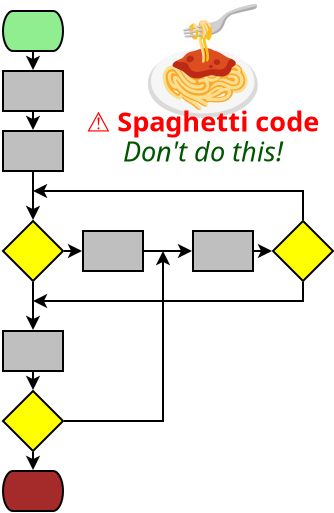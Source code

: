 <?xml version="1.0" encoding="UTF-8"?>
<dia:diagram xmlns:dia="http://www.lysator.liu.se/~alla/dia/">
  <dia:layer name="Background" visible="true" connectable="false"/>
  <dia:layer name="Background" visible="true" connectable="false"/>
  <dia:layer name="Background" visible="true" connectable="false"/>
  <dia:layer name="Background" visible="true" connectable="false"/>
  <dia:layer name="Background" visible="true" connectable="false"/>
  <dia:layer name="Background" visible="true" connectable="false"/>
  <dia:layer name="Background" visible="true" connectable="false"/>
  <dia:layer name="Background" visible="true" connectable="true" active="true">
    <dia:object type="Standard - Image" version="0" id="O0">
      <dia:attribute name="obj_pos">
        <dia:point val="16,14"/>
      </dia:attribute>
      <dia:attribute name="obj_bb">
        <dia:rectangle val="16,14;22,20"/>
      </dia:attribute>
      <dia:attribute name="elem_corner">
        <dia:point val="16,14"/>
      </dia:attribute>
      <dia:attribute name="elem_width">
        <dia:real val="6"/>
      </dia:attribute>
      <dia:attribute name="elem_height">
        <dia:real val="6"/>
      </dia:attribute>
      <dia:attribute name="draw_border">
        <dia:boolean val="false"/>
      </dia:attribute>
      <dia:attribute name="keep_aspect">
        <dia:boolean val="true"/>
      </dia:attribute>
      <dia:attribute name="file">
        <dia:string>#spaghetti.svg#</dia:string>
      </dia:attribute>
      <dia:attribute name="inline_data">
        <dia:boolean val="true"/>
      </dia:attribute>
      <dia:attribute name="pixbuf">
        <dia:composite type="pixbuf">
          <dia:attribute name="data">
            <dia:data>iVBORw0KGgoAAAANSUhEUgAAAyAAAAMgCAYAAADbcAZoAAAABHNCSVQICAgIfAhkiAAAIABJREFU
eJzs3Xl4nPV5L/zv/Twzo90rxmCzmMWGhLDaZgkQQmOSlNgBa2Q1b0ppEhJy0iRt0jZJe97TpLSn
PX275PS8adOGNknT0DZxyNKQvSQGAsYkRtZICBuMbcDYsixrm9Fsz/K7zx9aLMlaZp55NKPl+7ku
rgvPcv9uL5j5zm8DiIiIiIiIiIiIiIiIiIiIiIiIiIiIiIiIiIiIiIiIiIiIiIiIiIiIiIiIiIiI
iIiIiIiIiIiIiIiIiIiIiIiIiIiIiIiIiIiIiIiIiIiIiIiIiIiIiIiIiIiIiIiIiIiIiIiIiIiI
iIiIiIiIiIiIiIiIiIiIaB6TSjdARERERLTY7NlzcEksltsgohtEcBmASwCsBbAKwFkAVgKIjHlL
CkAPgC5VabEss8eyrF1XXnnl0bI3XyIGECIiIiKiWXLkyJHqgYGBqwDrWgDXieAyVVwG4JwQyhtV
fM+28amrrrrqQAj1yoIBhIiIiIgoBAcOHGjI5XJXi9jXAXqdMbhWBK/H+JmM2TAISPyaa678ySyP
EwoGECIiIiKiIu3evbumurr+GtuWzaq6GcBmAOsBWBVqqd8Yb8N1113XXaHxCzbbaYyIiIiIaF7b
uXOnvWHDhstFZKMqNgLYCMgmAFWqWun2RiyzrMgfAPi9SjcyE86AEBERERGN0d7efokxZrOqXA/I
ZkCvBVBX6b4KMLh0acOqiy66KFfpRqbDGRAiIiIiWrT27Dm4pKoqd4Nl4Y2qeqMqNvu+rjz9Pf2c
meEoRH1//+BbAHy/0o1MhwGEiIiIiBaNlpaWNSKRm0X0FkBuBrLXArBGVlLJPF8fZFnYBAYQIiIi
IqLy27t3b20sFttkDN4IyBsBvRFD92xgoe5EMAYXV7qHmTCAEBEREdGC0NLSssa27Y2qcjOgtwCy
yRhUDT07r5ZSlUBrK93BTBhAiIiIiGje2bt3bzQajW5UlZtU8UYRvBHAmtOHUi3MGY6ZOE5uXaV7
mAkDCBERERHNebt27YqsXLnyamOwZXh241ZVLAXm/76NMLmuO6dPwAIYQIiIiIhoDkokEnXGWG8U
0TcBuA3A9aeXUzFxTMXz/P5K9zATBhAiIiIiqri9e/cujUSqbhXBm1T1VlVsElF+Vi2AqsJxHGSz
GaRSyf2V7mcm/E0lIiIiorLbs+fgklgse71ljS6puh7Q6Ny5WHxuc10X2WwGmUwG2WwWxvgjTx2t
ZF+FYAAhIiIiolnX3t6+2vP0TRPv3xh6lkuqZuK6LnK5LHK5HDKZNDzPm/R1ItJd5taKxgBCRERE
RKHbu7fjgmjUe7Oq3AbgTb6vlw5tFmfYKITnuchms8hmh2Y4pgocE6kqZ0CIiIiIaOFLJBJ1vi83
DS2pwhbA36jKsFEo3/eRy2WRyWSQy2XhOE6gOpZldYTcWugYQIiIiIioaLt27YosX778RsC6QwR3
qGKzZfGzZaGMMcP7N4ZmOFw3WOCY4LXt27fzFCwiIiIiWhieeWb/yljM/RUR3QbIVgDLAYAbx2dm
jEE+nxsNHY7jQEP+hRORx0ItOEsYQIiIiIhoSq2trVcA1lYRbFF13wwgwn0cM1NV5HJZZLNDG8dz
uWzogWMiY8yPZ3WAkDCAEBEREdGonTt32uvXv+5WEY0DuBvAeQBnOWYyMsMxsnE8n8/PeuCYwLMs
6yflHDAoBhAiIiKiRW7nzp32hg0bbgJkx9A/em6le5oP8vn86F0c5ZjhmI6IfKuxsfFkxRooAgMI
ERER0SJ08ODBqlQqe6tl6TZA3gXg7Er3NNc5Tn74Ho6hfRzGmEq3NMr3/f9T6R4KxQV8RERERIvE
7t27a2prG35VROOq2ApgSaV7msuGZjiyyOVGbhufO4Fjgqfi8fgtlW6iUJwBISIiIlrAdu/eXVNX
V7dFFTsAuRvQBu7nmJzruqNLqubaDMc0fMuyfqfSTRSDAYSIiIhogTly5Eh1Mpncqiq/DuDtqqiu
dE9zkeM4oydVZbMZ+L5f6ZaKJiJ/tn379mcr3UcxGECIiIiIFgBVtRKJxBsB2TEwMPhuQM6qdE9z
je97o3s4MpkMPM+tdEulesTzvD+pdBPF4h4QIiIionmspaXj9SJes4j8BoCLK93PXDI+cKTheV6l
WwrTo77vv7O5uTlb6UaKxQBCRERENM+0tLSssW17x/C+jpsr3c9c4Xne6G3juVwWjuNUuqVZISIP
VVdXv//OO+/MV7qXILgEi4iIiGge2L17d01NTf1WEb0XkLer8nOc7/vI5bKj+zjy+Xn5ebxgqpoU
kU80NjY+WOleSsEZECIiIqI5ateuXZFly856G6C/LoK7AdRUuqdK8n0f2WxmNHAs1BmOKTxuWdZ7
tm/f/nKlGykVAwgRERHRHNPe3n6+7+u7RfBbqrig0v1UijFmdElVNptZ8DMcU3hORP5k+/btD4vI
gjhAmQGEiIiIaA4YviQwDuh9AG7DIvyc5vv+mMCRhes60MV7acmCCx4jFt0fbCIiIqK5pKWl4/WW
5d8LyH2ALqqjcyfOcDjOog4cAJAH8F1VfTAej/90oQWPEQwgRERERGW2Z8/BJdXV2XcBeu9iOsVq
ZIZj5OI/Bg4AgALYC+CrlmV9dfv27f2Vbmi2MYAQERERlUlbW9tGY3A/gF8HUFfpfmbbxMCxSPdw
TMYHsEdVvyEi34zH469VuqFyYgAhIiIimkUtLS2rRCLvFcF9ADZUup/ZNHJKVTabXdD3cATUCeBn
AH5cVVX1va1bt/ZVuqFKYQAhIiIimgVjZjt+Awv0+NyRi/8Wyz0cRRoEsEdEHhWRR+++++6Whbqn
o1gMIEREREQhOXLkSHUymWxWlY8BuLbS/YTN9z3kcgv/pvGAXhaRpzEUOp5yXbe1ubnZr3RTcxED
CBEREVGJ2traLjdGPwTIbwJYWul+wuL73vD+jSwymTQ8z6t0S3NFFsCzqrpHRHYD2BOPxzsr3dR8
wQBCREREFICqWm1tbe8A5LdV8RYsgM9VvPhvUq6IHFTVZ1X1Wcuynq2urv7lnXfeyV+cgOb9fyhE
RERE5dTS0rLGtqMfUNUPAFhb6X5KoaqjJ1TxWFwAQAZAAsCzAJ61bfvZpUuX7r/99ts59RMiBhAi
IiKiAiQSiRtV8TFAGgFEK91PUL7vI51OI5NJI5vNwBhT6ZYqhTMbFcIAQkRERDSFkWVWqvjUfL0w
UFXhOA6y2QzS6UHkcrlKt1QJDBtzCAMIERER0QRtbW3LfR8fEMFHAJxf6X6KZYxBJjM0y5FOZ2DM
ojuMqXM4aDwJ4KmBgYG9733vexdl8pqLGECIiIiIhrW3t1/i++a3AbkP8+ymcs/zRkNHJpNZTHs5
0gBaRwKHbdtP3HXXXV2VboqmxgBCREREi15ra+stItZvq6IRgF3pfgrlui4ymTQGB1OLZWmVish+
VX0GwB5V3WOM6eB9G/MLAwgREREtSnv37o3advTdIvJ7AK6sdD+FGrmTI50ehOu6lW5ntnkAEqr6
lGVZT0aj0V3btm07VemmqDQMIERERLSodHR01Luu/wEAH8c82N8xclRuOp1COp2G7y/oL/tTAJ4B
8JSqPplKpZ7k3o2FhwGEiIiIFoWWlpZVIvaHReSjAFZUup+Z5HJZpNODSKVSCzl0dAJ4UlWfsm37
ydbW1n0PPPDAoj0XeLFgACEiIqIFbd++fetErI8D8n4AtZXuZzoLPHT4IvKCqj4pIk+p6uPxePyV
SjdF5ccAQkRERAvSvn0d14iYTwG6A3N0Y/nQ8qoMBgcHkU4PLrRLAUdOp3oSwFO2bf98+/bt/ZVu
iiqPAYSIiIgWlEQicZ0x8hkRbMMc/ayTyQxdCjg4mFpIoeOEqu4duXvD87xfNDc3O5VuiuaeOfkf
JREREVGx2trarlTFH6miCXPwM47j5JFKpYaXV3mVbqdUKiL7jTFPWZb1pDHmyaampsOVbormhzn3
HycRERFRMeZy8HBdB6lUCoODqfl+ZK5R1TYReUxEHgPwZGNjY0+lm6L5aU79R0pERERUqH379q0X
sf4CkO2YQ59pPM/D4ODQTIfj5CvdTlBjN4w/CuBnDBwUljnzHysRERFRIdra2pYbgz8C8GEAsUr3
AwDGmNHTq3K5LFS10i0Va1zg8Dzvp83Nzb2VbooWJgYQIiIimjcSicQ2VfkHAGsr3QsA5PN5JJMD
83EzuY+hE6qesizryVgs9ujWrVv7Kt0ULQ4MIERERDTn7d3bcUEk4n8ewDsq3YvrukilkvNtX8e4
wCEi/8UjcalSGECIiIhoTkskEv+PqnwewLJK9aCqo/s6stlMpdooBgMHzVkMIERERDQn7dlzcEl1
dfavANxfqR5c10UyOYBkMglj5vTN5B6AhKo+CuApY8wTzc3NA5VuimgyDCBEREQ05yQSiRuNkYdE
cEklxs9k0ujv75/Lsx2OiDyjqo8ZYx6vrq5+etu2bXO2WaKxGECIiIhozti1a1dk+fKVnwHwhwDs
co7ted7obMccvCjQiMiBkVOqMpnMj++5555kpZsiCoIBhIiIiOaE4Y3mOwHcUM5xXddFX18vBgdT
c+343MMAHuU9HLTQMIAQERFRxbW0tN1mWfg6gNXlGtNxHPT39yKVSpVryJmcAPBzAI8C+HE8Hn+l
wv0QzQoGECIiIqoYVZVEov1TAP4nyrTkynUd9PT0IJ0eLMdw00mp6s9E5Ce+7/+0ubn5hUo3RFQO
DCBERERUEQcOHGjIZp0viaCpXGMODPSjt7enUpcGGgD7hk+qenT4pCqnEo0QVRIDCBEREZVdIpG4
TFW+BeD15Rgvn8+ju7sL+Xy+HMON1QXgCQwtq3okHo93lrsBormGAYSIiIjKKpFINKnKlwHUl2O8
3t4e9PX1lmMoYGiWY7eqftuyrB82NjbuL9fARPMFAwgRERGVxfB+j08C+HMA1myP5/s+Tp48gUxm
1q/HMACeVtVvGGMebm5uPjbbAxLNZwwgRERENOsOHjxYNTiYe1BE7y3HeNlsBl1dXbN9n0e/qv6r
iHyWJ1YRFY4BhIiIiGZVe3v7amP026q4qRzj9fX1oq+vdzbv9NgH4B9jsdhDvH2cqHgMIERERDRr
EonEG1TlEQDrZnssVUV390mkUrNzQbiqtluW9aeNjY3fmJUBiBYJBhAiIiKaFa2trW8DrK8DWDrb
Y/m+jxMnOpHLZWej/H4R+cz27dsfFpE5dVU60Xw06xvAiIiIaPFpbW3/KGB9H2UIH47j4Nixo7MR
Pk6KyPva2tre0NjY+A2GD6JwRCrdABERES0cqiqtrW2fAfQz5Rgvn8/h+PHjMMYPs6wCeCgWi/3u
tm3bToVZmIi4BIuIiIhC0tHREfM8/8uqeHc5xstmMzhxojPsW83bjDEf2rFjx+4wixLRaXalGyAi
IqL5b9++fctU8X1VbCvHeJlMGl1dJ8IMH0ZVP2eM2dHc3PxyWEWJ6EycASEiIqKStLS0rLGsyA8A
XF2O8VKpJE6e7Aqz5CsA7o3H40+EWZSIJsdN6ERERBRYIpF4g2VF9qBM4SOZHAg1fIjIQ77vX83w
QVQ+3IROREREgbS0tN2miv9EGU66AoBkMonu7pNhlfNE5H80Njb+f2EVJKLCMIAQERFR0Vpb27cC
uhNATTnGS6WSOHUqtPDRbYxp3rFjx2NhFSSiwnEJFhERERWltbX9HkC/hTKFj8HBFE6e7IJqKNdw
tPi+v4nhg6hyGECIiIioYK2tbR8H9F8BRMsxXjo9iK6uE2GV+47v+7c0Nze/GlZBIioeAwgREREV
pLW17VMAPosynaKZy2XDDB9/19bWFm9ubg79unQiKg73gBAREdG0VNVqbX3u7wD9ULnGdBwHnZ3H
w1h2pQD+JB6P/3HpXRFRGBhAiIiIaEqqaiUS7f8sgveWa0zP89DZeTyMSwYNgPvj8fgXQ2iLiELC
m9CJiIhoUjt37rR933wJwHvKNaYxBp2dx+C6TsmlANwXj8e/HEJbRBQizoAQERHRGXbt2hVZvnzF
Q6r4tXKNqaro7DyOfD5failfVe9ramr6Shh9EVG4GECIiIhonL1790YjkejXAGks57g9Pd3I5Ure
I24AvLepqemrIbRERLOAAYSIiIhGdXR0xFzX/zqAu8s5biqVxMDAQBilfi8ejzN8EM1hPIaXiIiI
AAAHDx6schz/Gyhz+Mjnc+juDuWW80/H4/G/DaMQEc2espzjTURERHPb3r17ayOR2HcA3FHOcX3f
w9Gjr8L3/ZLqqOrfNzU1fSSktohoFnEJFhER0SKXSCTqVPEIgNvLOa6q4sSJzjDCx7fa29t/O6S2
iGiWcQaEiIhoEduz5+CS6urs9wDcWu6xe3t70NfXW2qZfel0+tZ77703HUZPRDT7GECIiIgWqUQi
cbaq/BDAdeUeO5fL4tix10ot0wng+ng8XnIhIiofLsEiIiJahFpanr9Q1fsJgA3lHtsYg66uE6WW
yVqWtW379u0MH0TzDE/BIiIiWmSefbb9dZbl/RwVCB8A0NV1Ap7nlVRDVT+yffv2Z0NqiYjKiAGE
iIhoEUkkEttsW58CcH4lxk8mB5DJlLZdQ1X/qamp6UshtUREZcYlWERERIvAzp077fXrL/sjVfkj
VOgLSN/30NNzqtQyLalUiideEc1j3IRORES0wLW0tKyyrMi/ocx3fEx04kQn0unBUkqkfd/f2Nzc
/EJYPRFR+XEGhIiIaAFrbX3udsD8G4BzK9lHJpMpNXwAwMcYPojmPwYQIiKiBWj4ZvNPA+YTmAN7
Pnt6ukt6v6r+Z1NT0z+H1A4RVRADCBER0QLT2tr6NkC+AODCSvcCDG08dxynlBLdVVVV7w+rHyKq
LAYQIiKiBaKtrW25MfgsgPdUupcRxpgwbjv/6LZt20revU5EcwMDCBERzQo99oVaeH4VInZe1n4w
U+l+FjJVtVpb2+81Bn+OCu/1mCiZHCj1zo/vx+Pxr4fVDxFVHk/BIiKiUOhLXzrfiGkSyFaFvh7A
OaNPCnrU4KCIPKtiHrOj8jM5//0lfy1OQCKRuAGQ/62Kmyrdy0TGGLz66svwfT9oiZTv+69rbm4+
FmZfRFRZDCBERFQSPfilVcYynwXwbhS82dkYeD2HjdP5nYi77y/lup+XtkN5EWpvbz/f982fAXIP
5uj/z/v7+0q99+NT8Xj8L8Pqh4jmhjn5FxYREc0PeujBDUZlF0TWBK5hMtDciwcl/+KfRTb95Cth
9rcQDe/z+CSAjwGornQ/Uwlh9uOlmpqaN9x55535MPsiospjACEioqLp3jW1xr/og1jxrj+HVRPS
h2AF8i+fstyu35ar//k/wqm5cDzzzP6VsZjzURH5HQDLKt3PTEqd/VDVdzY1NT0SYktENEcwgBAR
0Rl0z4olXmbJtViy6VcltuoNYi85BxKxVd1uOK8B2eduxLJ3NkjVulkZX9zjB8StapQrP7V/VgaY
R/bu3XuWbUc/IiIfA7C00v0UIoTZj6fi8fgtYfZERHMHAwgREQEAsrvOWRcR617Ezr7bqr/hatRc
acGq4AofNareqYfsuks/KOc3ZyvXSGV0dHSc4zje74nIhwDUVbqfYpQ6+2GMuX3Hjh2PhdcREc0l
DCBERIuc+9iaO2Dhk0DkV2TpHZbU34g59b8Hk+lXibw7culv/bDSrZRDa2vr9YD1UQA7AFRVup9i
qSpeeeVI4NkPEflpY2PjlpDbIqI5hPeAEBEtUs7Pz90oKn8BxRbAhnXWbwBVF1W6rTNZtcsE+gPv
xc9+23ar7pUrPjxY6ZbC1tHREXMc/y4R/R1Abq50P6VIJgdKWXoFY8xfhdgOEc1Bc+grLiIiKgfd
hYgn534aIv8dgA0AsuytkPq5v+ReTbbHjka3ybr/9nSlewlDIpE4T1XuB3A/gNWV7icMr7xypJSL
B59rbGy8SkQ0zJ6IaG7hDAgR0SKiu9ae51n67wBuHX3QqoPUzbk77CYlVs1K4+tT/sG/+1Pr0g//
8Xz8oLp3796l0Wj0LlXsUJW3YwH9vziVSpZ66/mD8/H3lIiKwxkQIqJFwvn5eTeIMd8DcNa4J2qv
gbWisTJNlUA186itK+Ky/p5kpXuZyc6dO+1LL738dsvSewFpxDzbVF6oo0dfheMEvrbDicVia7dt
21bSzYVENPctmG9diIhoau6uNVtgzHcwyQdfiZ5dgY5KJ1K7xejAfj344Ftl/f0dle5not27d9fU
1DT8iohuU0WTCFYu5O/9Mpl0KeEDAB5h+CBaHBhAiIgWOPextTdBdNLwAQBiN5S5oxBZVWuM+nv1
yJfeLhe97/FKt9PS8vyFluW9TQRbVPF2QBsAQBZu7hjV19db0vtV9SshtUJEcxwDCBHRApZ9fPVF
gH4PE8OHFYPUXAnUbgSq1lamubCIXW1891Hv0IPvilxy/zfLOXQikagzxnqjiG4B8A7AuwIAdJHt
YsjlssjlcqWU6Orp6flRWP0Q0dy2CL6TISJanPQHl1Z5dZndAK4bfdCqhjTcAqm7AbDm3RUT01NV
iP6Wfcn9/zhbQxw4cKAhk3FuENFbLEtuVsWtmId3dYTtxInjSKfTpZT4m3g8/vth9UNEcxtnQIiI
FiivLvsJjA0ftVfAWrYVsBbk/mdARKD4B//Qg5Z9yf2fD6Nke3v7amPM9apyM4AtuZxzrWXBAmTR
zXJMxXUdZDKZkmqIyFdDaoeI5gHOgBARLUDOE+dcL2rtBmADAlnyZsiS2yvdVnmoQi3r/ZGL7/ti
sW9taWlZIxK5WURvGb4Q8Drw/5XTOnmyC6lU8IPIROT5xsbGK0JsiYjmOM6AEBEtRCp/h5FLBhve
OPfCh/qA7wKR6vBri0DUPOi99MXeyKX3fXu6l7a1tV2sqrcMz3DcAWD4KnhmjkJ4nofBwVRJNYwx
nP0gWmQYQIiIFhjdtfY8D7oJABBZDlm6pcIdTcLNwGp7EKhbDT17I3TFZYBYIQ4gloj5uh7+51vk
4vf/Ahi6i2PDhg2XA9bNw6dUvdkYrGLYCK6/vw9a2lo0tW37a2H1Q0TzAwMIEdEC44t+EsOfqqXu
OgxPhMwtsQbomhshr/0cknoNcmwF9IK3QJddEuIgEvV988PnW/d83pXa61RxC4AlwOI7pWo2GGNK
Wno17Ofbt29/OYR2iGgeCfPrJiIiqjDdtW6ZCt4/8mOJrqlkO9PSc28EalYN/SDXC3nxG5CDDwNO
eBebi2WtOK/myP8AcCeGwweFY2CgH8aYUsv8Wxi9ENH8wgBCRLSAuFa+GUDN6Ufm8F/zYsNcfCfG
LoGSvpdgPfclSP/B0Iapi6Rxduy10OrR0OxHf39fqWUcESnrvS1ENDdwCRYRUQB64OYGP3/1drUb
rhWr7ixYVXmxq7rUbkjYLvbKZfcdrkRfAvm1cX26xyHVYS5rClndudBzb4B07jn9mJeDvPgtYPVG
6IVvQRh7NFbFjiPprUDWry25FgGpVDKM2Y/vNzY29oTRDxHNLwwgREQF0J+v3WB8a6tKzZ1YcvMN
xt5YL/XVZ3w0FlWYCOC/9PkBeNmvWbFl/1suvu+FsvT449V1HnDzuAczHUDDreUYPjA971ZI30tA
7tTYRyFdewGnH3rJXYAVLWkMAbC26kUcyl7D/R8lUlX09/eHUaroY5KJaGHg0R9ERFPQXYj41oW/
Jqq/p8C1kBhw9m9CYucWUwXi9e0S+6zflEvfd3TWmgXgPrH2LVB9dOLj1sp3ATWvn82hSzd4HNb+
hwCd5Fv1+nNhNuwAIqXPXhzLr0Ovc3bJdRazVCqJkye7Si1zYsWKFefffvvtXhg9EdH8MocXBxMR
VY6764ItvlzwIlQfUuBaAEDdNUWGDwAQaGTF7QbOy96Lf/mP2rEzFn63Q9TopJe5mf4fAP5g+ON5
fVCvN5xi9WugqzdO/txgJ6wDXweMU/Iw50QPw5KSlw4taiHs/QCALzF8EC1eDCBERGPoTtje4+d/
TgQ/weildEMksjJ4YYlYYq/4oIm+9pIe+Yd1pXU5OUv0dZM+4SehvV8fuvwvTCYDPfE5aOrJUMrp
ebcC0YbJn8x0QQ5+q+Sfg21ZWBV9paQai9ngYAqOU3IQVN/3vxxGP0Q0PzGAEBEN052w/bMv+Beo
fASTLFFVky59EHvJ+cbTF7yDf/vO0ouNp7AmDyAANP8KTO/XAIT37b/E1kKiq6ADP4H2f3fy5VPF
sGLDm86nGG/gZciRHwAobRPHWdHjkBB/HRYLVUVfXygzXo81Nze/FEYhIpqfGECIiIb5qy74ewD3
TPW85A+FM5AVi4nUfsc7+Lc7wik4QqdfH5Z9AaZnJ0INIfVvHBp5cC+0//sl19MVl0OXXjTl83Kq
A9L1bEljWFYUqyIvllRjMUqn02HMfkBEuPmcaJFjACEiAuDtOv9uCD443Ws0fwyaD2n5jlgiUvt1
74W//bWZX1wYFVRN8czpf80+H24Iqb0KEjlraJT0L6EDPy25pK57K2BNfUijvLoLyHaXNMZZ0eMl
vX8x6usL5cTcgWg0+u0wChHR/MUAQkSLnv7XxUsh1oMFvbjve4CW/i0wgKEQEqn9Nz304OZQyimm
2OA+YTVZ9nmY3m+g1KVMQ6UtyJI3jf5QU48D2fbSalYtH7olfSrqwzr8A5QSouxIPZYKVwEVanBw
MJTZDwD/tm3btkwYhYho/mIAIaJFz8TcjwC6qqAXuz3Q7q+FuKHbso3xfqqvfnFNCMUKP2Er0wEd
+FkIQ2J4FuT0Bn3T+12od2qaN8xMz70RqFo+9QvSneMvLwxgtZ0o6f2LSUh7PwDe/UFEYAAhokVO
f7y6TlU+VtSb8i9De/8TocwgAIAVa9B8+hFVLfVuJreYF2vqCSB3oMQhAcCCLLltTOE80PN1QItq
Z0LJCPTCLdO+RI4/DbipwENUxZYg6ncGfv9ikU4PwnHyYZTaHY/HW8LejkfwAAAgAElEQVQoRETz
GwMIES1qfnX13QDOKvqNmeegp75R2ofsMdSqvc688NlPllhmxgsaPFkNxcj+CoXp+RbULW22AsAZ
syDqdkH7/6ukkrrsEqDh/Klf4LuQYyUcAWwvxTnmjHsbaYK+vlDu/YCIfC6UQkQ07zGAENHipiYe
+L3ZA0D3Q4DJhtNLpPZ/lnhHyLhPiipRZOwrcKqqGa/WPYADS76BF5Z8BZ01HxrzohzQ87UQgpQF
jNkLAgCafgaaf62kqub82zHJicijpLsdyJ0MXL/BPgZLuSVhKplMGvl8LoxSnd3d3d8MoxARzX9T
HzNCRLTA6BPnrPJgbRDV1SrSFYlVveTn/LeVVDN/FNL9r8CqewGrprQGJRrR/KmHAWwK8nZfGlJZ
+1Jk7CuQjVyBTOQKmEm2hfTF7sRS9wnUeUN7INQ7CQz8BLLsHaW1X3s1NPkY4I3kIAX6/xNY/d8A
2MGK1q+BLl8P6Zvi2Fw1kNeegF7aFKi8XbUGy9KPojcW+rUs856qoqcnlJOvAOAfPvjBD4YzXUhE
816p642JiOY03bWu2rWde0TlHkBvxZiZX4W4ltrRMMaR6LnA2b8BWNUl17LcQzvk8v/18Eyva29v
X22MuV5VbgawBdDrACno7/WYOY5LBz8IGZ35EFhn3QNUry+ldejgL6D93xv3mCx9C6ThtineUYBs
N6z2L2G6PTf+VfdAqs8rvrY/gGzXw3ip4QvB+1ugUqkkTp7sCqNULhKJrLvrrrtCKUZE8x+XYBHR
guU9sfYdvu08J4p/AvQ2TPg7zwJCCR8AoG4ntPebCGNjupGl/zTZ4y0tLWv27Wvb0dra9oXW1rYO
39dOVfkugE8B2Fho+AAAx1qDntjdYx5RmL5vA6a05UhSdx1g1497TJOPA/5A8KI1q6DLL5l+3M4n
gtW2l6AKJ1DlHwn2/gUqxFvPAeArDB9ENBaXYBHRgqN7Vizx8tX/oqrbp32dSrjTwNlDQPJJYMmt
pdWJnLXMbf3An+63PvplVb1leIbjrQDWhdDlqO6qd2Op+zNEzfAyG38Qpu+7sFa+K3hRiUDqb4IO
jNmArh504GeQFdP+dkxLz70R0jf1vR1Wz6vw17wMqVpXZGWBRJZjmfszdNn3Be5voUkmB+C6oayY
Mqr6N2EUIqKFgzMgRLSg6O7zarx89U8AzPhpVwqfMJj8/UCHgV5v13t1KnIzoD/U5ONA/uWS6gIA
qi75f9WYQ6ryFQD3I+TwAQBGanCyesKH7uzzQLq1pLpStxmQ8XtPNJsY2msSVP15QMM0S6wMIKd2
BSqtVgOWOj+FhHU7/DxnjEF/fzgnXwH4VlNT08GwihHRwsAAQkQLiueazwC4oaAXl7hayrPMu2Nv
PvpL2XQ8E73tld32bUffoer/qfZ8BzCl3Ztgxc6Ss7WEI2YL1B+9HZnIleMeMwM/Km0pllUNqb1u
/GNqoP2lHXmrq2e4ML73GJA7VHxhqxpR7UWt91ywxhaY/v4+eJ4XVjnOfhDRGRhAiGjB0EfXrgTw
0cLfEXwGRICOqje91jbuMYFG33z00zDJf9Tk44FrjziregCCsG5cn4rgePWHoWNPqTIZ6MBPSivb
cBMgE/4XkzsAdY4GLqnL1wPR+imft/KR4aVfRSZLGfq5N3il3ay+EHieG9rsh4j8NB6P8xeViM7A
AEJEC4Yb1bsA1Bb+juBTICqYckOCbayPy+De59XtDlwfAKzYaqzSp0uqUYi8vQ79VW8f95im90Hz
rwSuKZHlQNWGMx7X5M8C14RY0FVXTf28AZDqAtKJ4uoOnwTW4D4TvLcFoqenB6qlH6QAAKr6J6EU
IqIFhwGEiBYOxR1lHK1zsgfb2touTiz/7r0v136qC30/LHmQldES9k0UyHVdHHa3w9Ox95go0PcI
UMIMjNRff+aDucNQN/iBSLrq6mkP+5K8DZN8tLiLFf2h5WYxcwwxcyxwb/NdPp/H4GAqrHI/isfj
AY8mI6KFjqdgEdGCIYIij58KvgRLVTIAkEgkLjJGtohgCyC/YoyeBQCp6E1IOruwNLMfqH1d4HEi
1eeiJtWJrJwbuMZYxhjk8znkckP/ZLNZqA5tvq6r3YLLax8Zfa16J4HUU5CGN01VblpSdSk0sgzw
+sc8qsDg08Dyu6d837SqlkKXrIMMTH5srpW1YfwUdOBRyLJfLaymd2r0XxvcZ9BT1Rist3lMVdHd
Hd5Juar6x6EVI6IFhzMgRLQg6A8urQKwplzjpWI33rFvX9tLqnJYBA8CaAaGwseI7qo4dOAxlLTb
XWystloCv90Yg0wmjZ6eUzh27CiOHDmE48ePobe3B5lMejR8AMCh7JuRNcvGvb+kOzwEcBu2nnG0
lGbaAH8wWE0AWHXN1M8ZgTgWdHAPtIDTyNTrA/zT3/rXe78M3tc8lkolkc+XdnDCGN9pamriejYi
mhIDCBEtCPma3PkoZUqjSL40XCmCaW/Hy0YuQ1aXAZkDJY1VFy38RCLf90cDx2uvvYqXXz6Mzs7j
6O/vQy6Xm/69GsMLmW3jH1QXJvnTIG0DAKyay9SXugk1PWg6+Ad9XXYJYFdN+bxkLQA6dDHkTOEp
O/7kq1rveQhCOwFqXvB9Hz09PWGVM6r6mbCKEdHCxABCRAuCbZmzi39X8JkJWwv7Br+3eiuQeirw
OMDQZvQ6nXzJked5SKWS6O7uwtGjr4wLHPl8vugNxUfzmzHgXTD+wXQC6h4P1HvUUnug/gNnNKGD
vwA04Ad9KwJdfuYG99GnsxEAAvgD0O6vACY9+QtNDpraPf69yKPGeyFYX/NUT083jAnttLUvNTU1
tc38MiJazBhAiGhhUJn6K/FZYOsUH2on6I+8Ca6bhuZL2NwsFlZaQ3e5ua6DZHIAJ0924ZVXjuCV
V47g5MkuJJNJOI4TfIxhqoLn0++c+Oj4m82LFKtd15mz149/0KTPmH0oysorpn7OCMQZmgxT7xTM
yQeB3IRDy0wa2vMfk4aTOr/IU7TmsWw2g1QqtI3nKQCfDqsYES1c3IRORAuDZWLQwlZgOdZqZCLX
oMY7gmr/cKDhbFPYDIhKFAOxW7Ey/QugasbL2adUY6Xx8qHD8P3ZvhcE6HYvQ4+7HiujYy6wzh2C
OkchsfOLrtcQTS07XPNhXDT4cYyddTLpFli10+znmIYuuQASrQPcyYOgZG1obHj7idcHc+pfIZGV
0OhqQA3gHJnyssg6L4HuqncH6ms+Mcaguzu8U9ZU9c+bmpomPR2OiGgszoAQ0YIgsKb8QsWTJUhF
b0BX9ftwqP5zONjwFRyr+Thy9oWBx7MKXIIFAKno9UDmheBLjgBEq5YBZvo9HGE6mD3zRGNN7gpU
S6C1dtU5SEZvHv9E/pWhTeCBilrQFVOfLiZ5+4zH1OsBss8DuQPT3lRf4+2HFHOM7zzV23sKrhva
z/NIKpX627CKEdHCxhkQIloQ1KgzsgXdoAqZyBuQjl6LQfta5OyLMNn3LWdsji5CoUuwACAduRo+
oojkjgA162d+wyTErsPa2lfxanrafe8liUgWyyOvYkX0MFZED2FoT/+Y7Ru5l6DOMUhsbdG1l0e7
syeq31vT4D495nZ3BdItwNK3BGt4xXqga++kT4lnQTwLGjnjEK4ZWXBQ4x9AJnJlsL7mgWw2i4GB
gKebTe6T733ve8uXkIloXmMAIaJ5b+fOnXZXTdvFluaQjl6DjP16aAF/vfkoJYBkMHT19swTyQob
g5FrsTT/EiRgAAGAcxv68WrhuWdG1VYSKyKHsCJ6GCujh7HEPgqRGTatZ54FAgSQensg5lqXoj/2
Nix3fjD6uGb2QZbcDkjxE/Jafz4kUg14k3/ulbwdKIAAQJ3XtmADiDE+Tp48EVo9Vf1hU1PTw6EV
JKIFjwGEiOalffv2rROx36qKO0TwllO4fHmxNUwJMyCAga3ZaWdRfN9HLpdFLpeFcS/BVfo9YNmU
L5/R0trgpwwLfCyNvDY0uxE5jBXRw6i2kkXX0XQbZOlbAaku6n22GLvWTqO7qhnLnB+fngXxk0D+
CFAdYGZHLOiSCyG9k59aJXlB0IxZ57ehG78e7M1z3MmTJ+F5oR01nDbGfDisYkS0ODCAENG8cODA
gYZs1vkVEdwByFsBXQ8AUsLNH77Ul9STrYPjAojnecjlsshmh/5x3dOnUmVkPa6q7gW8ASCyNNB4
VbFYwa+NSB5LIsfGzHC8hKiEsEJGHWj6OUj9pqLfWh8ZQJe/FsnozVjqPjH6uMnsgxUkgADAskuB
qQKIYw+tIAvwZ6TW3w9RByqF/5rPB8nkANLpEi6BPNMfNjc3T35GNBHRFBhAiGhO2rlzp33ZZZdt
UpW3Argjl3NuEhn5O6uEm8XHKGUPCAAYdwDJfPVo6JjuW2VH65Dyz8aS3EEgwId3ALCjS1ElKeS1
YbKnO1X1Wcuynty05J9vWx1p+1VLgi0/molm2wIFkDo7CWAteqqaxgUQZPcPbbC3iptVAQBdejFE
BJjsvhMjEE+g0eL/vIg6qDUHkLavKvq9c1U+n8epU91hlnzG9/3Ph1mQiBYHBhAimjMmLqtSRdHL
qophrNICSE/XIZxyC/96vde9EA25g4E+vAMA7HqsrOrE8VyDEZEDqvosgCdV9ammpqaOkZe5T6xZ
AcWvBhukAPlXAwWGWjsNgUHW3oBM5ErUeu1DT6gLzQSbVUG0DqhZDWQm39MgTgQaDXbSU633/IIJ
IL7vo6urs+iLKaeRV9X7mpubZ/9caCJacBhAiKhiEolEne/LTZaFLQC2ANgIlLasqhilzoBEJVPU
6/u8i3Bhbh+gLiDRQGNevvz57x197ZLfbG5u7p3yRUa6MNNm8pKYoYv9at9Q1LsEBrV2Gmm/AX3R
O04HEACabQ8czLRhLWSqAFLCPpAabz9Q1ustZ4eqoqurM8wjdwHgD8aGXiKiYjCAEFHZ7Ny50778
8suvMQZbRLBFFW+yLFRskX1pm9CBmFXcnopeb91Q+MgdBmouCzRmfWRgybThA4BY5qQWeCnjdBQW
HOt85OwLsdR9EkOnfg0xuRdhFRlAAKDWTiHtNyAVuxkm+/ewMHwfR/7loQ3p9pLiG61fC3Q9O+lT
pewDqfH3I/Cb55Du7pPIZrNhlvxRY2Pj/wmzIBEtLgwgRDSrOjo6zvE88w5j9O0ieIsxQ8uqwlsJ
ElzOKy37FDsDMmhWw9UaRDPPQQIGEAEunuk1aqQryGdmz1qOrH0ZMvblyNqvR9ZeDyM1AIBI+g9Q
57WefnE+2A3ydfYgujF0BHIqeiOWuo+PdA3NdkDqbyq6ptavnfqnW8I+kIgmETOdcKw1Rb93rujr
60UqVfxpZ9M46fv+e2XG85qJiKbGAEJEoWttbb0CsLYCus11/ZsAWOVaVjUd13WRzWZGN40b38GV
K4LXi0hx3yqrCvrdC8yq7AtW0E3XgDlbFSIy9U58Y1ldlk6/Ad1ILXL2RcjZ65G1LkU2sh556wJM
9W3/YOSa8QHETwL+AGAXd6JXtX06tA3E3jImgADItgMBAgiqlgLResCd/HQncW1oNNixs7Xe83Bi
8zOA9Pf3obe3J8ySCuB9zc3N4V0iQkSLEgMIEZVs9+7dNdXV9Tdblm4DpBHAeUPPVDZ1TAwcZ55S
ZcHTKkQkH6h+gTMgvaq6W0R2G2OeXB45uB1qPo7sAaDumgCj+jE8tm418PKUHwJjjtPlRU//9a6w
4VjnIRu5FBn7CmQiVyBvnY9CLlEckY28/swHnaNATXEBJCoOIuLC0ygG7WugEoPo0HHFmj8GeH2Q
SPFnD2jdakj/FMfLFnFQwEQ1/ovox5bA76+U/v4+9PScCrvsX8Xj8e+HXZSIFh8GECIKpKOjo95x
/HeKYAeAtwOornTgcBwH2Wxm+B6ODIyZ+Rhax9QgYgcNIJPOgHRi+GQq27afbG1t3ffAAw+MNuI9
fuF6KIDU00Dd1Sj618xPwxO9CMCkAWTnzp12xzkXnrN68AsmY623svZlyNsXQWEXN84EWfsyKOzT
FwgC0PxrkJri94FUWxkM+kuhEkPGfh3qvMRIRSD7HNBwa/ENVk0dWsS1AQTbgF3tHwr0vkrq6+sN
e+YDAH7s+/5/D7soES1ODCBEVJR9+/attyz7E67r/7oIaivVh6rCdR1kMtnTS6pM8SeCeqgD0B+o
h5hkDYA9qrrbsqwnATzd2Nh4cvq+sV8AqNsNyb4A1Fxe3KB+CiK4CMDTAPDss89dGon4m1VlMyCb
Ab3W81B3rPpjgX5OUzGoQs6+BDX+i6cfdI4GqlVjDwUQAEjbV40JIAAyHcECSPXUV8yLW/hMzxll
zSEMbb4PXqOcTp3qxsBAsD/P0zhgWda74vE4j9wlolAwgBBRwfbta7tbBP+uippyj62qcBwHuVwW
mUwG+XwOvl/65yHH1CLo5MDqqgM/j781/uZi3hOx9cBo2wNPDJ+GVeAsiMkDfh+S0Td9oLX1k/cC
uhkwK06feDW7+4Jz1gXjAoi6JyEBTomqGbMPJB25Gsh/dUzNTojXD0SmDhSTik2zFEyHQohGi7+Y
0dIcYv4xOPb5Rb+3nIwx6OrqRCZT3MEIBej1fX9bPB4PPdUQ0eLFAEJEBWlvbz/f9/UhoHzhI5/P
D89uZIZnOMK/2dvRUiZxTNE7m+XWV/u8xy7oArBa3ROQTEfh92nkDgNq4CP25tkOG5NxrPPGP6D5
4aNzi9sHErNOL13LRi6HShSiI0ukFJp7HlL/xqJqavXSaWOQeMECCADUmpfmdABxXRcnTnTCcYIt
JZyuNICm5ubml8IuTESLGwMIERXE93UHAl/pVph8PodsduySqvADx0RuKQFEEXAKRvcDshoAtO9H
kKoLCrr/Qgd/CQCIma5gw5bIsc8780H3ZNEBpEpO35+iiCAv56Naxxzrmz0AFBlAEJ3h99GVwNG5
yjsERG8P9uZZlslk0NV1ItDywxkYAPfF4/FdYRcmImIAIaIC6YVhbzIfCRwj/+gMR8eGqUqSWBE9
giV2sH0MQ6Tohnft2hVxrN/vjpnuoQdMBjj1H8Cq9wDWNNduZ54buqwPQNRU5hTU/MQZEADqdkGq
1xdVxxKDqDhwdegelpy9DtXmdABR51WISQNWEXnXmv5mefGC7+GoMq8Gfu9sUVX09vagv79vVsqL
yIcbGxu/OvNLiYiKxwBCRAVxXW8wGp3+Q95Mcrnc6OxGLleeGQ4AEFHU2yewInIYK6KHsSJyGHX2
0BGlAgvQgB9OVQemf1olkUisV7U2A7JZRDcDuLY3/86ac7JfPP06pws4+UVg5Q5IdNWZhTLPQfu+
N/rDqOlBJTZGu/aa4THH/L75017KPqXek4eR9pdg2bIVyNsXjD+kSg00ewBSt7GUdscrYSN6lXkt
vD5C4Louuro6kc+HvuQKACAin2xsbPzHWSlORAQGECIqUE9PT2716tWQIm4UzOdzyGSG7uHI5XJl
Cxy2OFgaeQ1L7VexMnYYZ0VfREzSk762+C3UY95r6cGxPx7aJ4NNqthkWXp9ItG+CbCWDf2Snd6z
4VorzyzmngK6vgCtuQxSddHQbIg3COT2Q/PjPwALfEQ0BU+KW/pUKoMYHGvVuCVg6vUF+vWri3k4
eSqNdDqN2pWrsHpCEc0+X1wA0TxgK+BP3o34Evg3O2pOQNSBSqz4N4csmUyip6d71v5bUtU/jMfj
fz0rxYmIhjGAEFFB0unUl/v6qv54xYrlk36VrKrj9nCUM3AAOA5gN4Cnbl76ufuXR156nVXw6qjg
m7l7o+909+27/49FZBOATb6vqwFABNBpyrpy1hStGCCzH5rZP+PYthmAV+Tei6A8z4PjOHBdB2ld
hZicDiDiBTscqWbMhvDX+urwuok30ucPA5oDpLDb4tVLQiM6FDSmIL4FjRT/Z1JgEDPHkbfXFf3e
sLiui1OnTs7GKVejVPV/NDU1/cWsDUBENIwBhIgKEo/HX/v2t7/9bcDEly1bDhEZt4cjny9b4PAB
dAB4SlV3G2Oeam5uPjLypPPYmhtE8LrCyymCfDXuyVKcqL3vAQnwlbpnTRFAihDRfuRxQcl1xjLG
wHHycBwH+XweruvAcZxxxx2n6uuxfEwmUK8/0FG81WMCSNasgKfViIzZnA71oZmOwmdBvC6obYaW
1E3Fl8D/16s2RysWQAYG+tHTcwo6XaotjS8iH4nH41x2RURlwQBCRMX4VF9f7zv6+/uqAczmB6Kx
UgDaVPVJAE8NB44pNx6IhReLndRQMRAt7jKQrpr3QAP+FepaKzD0gT34r1/EBN98PHSJozsaMvL5
PBwnD8+b+VThrJl4P4cP+IOA3VBUD9WRsT93QcpbjeXRV8a/aPCXQN11KCTcaP4lyAyzG+JL4F/x
qOkM+M7g8vk8uru7Zm2vx7BBAO9qbGz8/mwOQkQ0FgMIERVs+/bthx5++OFPAPjcLA2hAA6IyNOq
ultV97S3t+9/4IEHCp5aEdUXtcBv443UIGdfgqy1HhYMljs/hujMH8K7q5vRF9tSaEtnUETgyRJE
pt/DPq1C3+v7/mjAGDuzETQ85s4IIICaFKTIAFI14U6OlL/2jACi7nEg0wqpvXb6Yv4gkH0RM2bI
aZZnzSQ6cmpZGfi+j97eHqRSydkO+Z0Atsbj8ZbZHISIaCIGECIqSlNT0989/PDDF4rI74dQLiUi
vxgJG9XV1U9v3bq1pHNFjdgHZZLjfBU2HOs8ZCOXImutRyZyBfL2JdAxS3Z6qu7CWdmvo8Hbe8YH
fIWNwehG9FS9E4ORa0ppEcDQMqyIX0oAGb/3YmhWY2Q2wxn990JmNYqRM8vPeEz8NFDkAWnV0fEf
rJP+OZO+Tvt/CETXQKKrp6ikMAM/ANQF7BlOujIlBBA9Gfi9hVJVJJMD6O3tKcdyxjbbtrfefffd
pZxDTUQUCAMIERWtqanpE9/85jcPAvgsCr+c0AewH8AvVfWXlmXt9jzvuebm5lBvUIvmYy+4MQ85
+2Lk7PXI2OuRi2xA3roQium/Is9ba3Cs7uMADGLmFCwdhIU8PFkJ1zprXFgplWutRLV/KHgB5yR6
Mz2jQcN13ZnfE4KsOXPju/qDRe+EqYqo2qJ/7au8pKqHL6zaswrAv5/xQpODdv8LZEUjMPG+EZOD
6f/B0B0pwIynEotXQgDxZ3cGJJ0eRE/PqXL9Pn41nU5/6N577538aDgiolnGAEJEgcTj8Qd37tz5
7Ugk8ruq+m7gjB3RhwH8cuQf3/dbmpubB8PuY+fOnfaGDRsuF5GNqtiYADYKPFVES7g10YJjnQ3g
7ND6nMiVM2cSimHyJ9GXDHYHRyly/plLsGCC/Laq3HVV91/LpR86CQD5XWsun/KlJg1z6quQqnVA
9SWAVQs4ndDsfsCc/gyt1gzLlebgDEg2m0FPTw/y+dzMLy5dGsDvxOPxL874SiKiWcQAQkSBNTc3
dwP4QwB/+Mgjj5zluu45nucZAMeam5uDry+aRltb28WqeosqNgLYCMi1AGrHLpXXYtcDVYAvRdzy
PYkqCT3LFcTRWqgKRMb+ggfcJC3W6HlaMcRe9uBMe5yW5l8evQ1+8noznGhWQgCxdTDUu0ByuRx6
e08hm82GUq8Az4jIvY2NjS+Wa0AioqkwgBBRKLZt23YKwKmw6qmqtLa2XmpZ1iZV2aSKTSK4zhjU
B786sPJ830M+n0fGKe7UrYlikgypo5lFJYNa+xTqrB40RE5ARTDuPCkTdNnQ6Us+5PaXc+7ja04A
ODdwo4IzLmqf+HQpbB2EJxMvLClONptFf3/vrN7nMXFIVf0TY8xfhb3ckYgoKAYQIpoT9u7tuCAS
MZsA3QxgcyLRvlHEXjYys1HEBexzgqrCcfLjjrrN5/Ojm4urq7Xw3TOTiFnhfnMu8FFj96HO6kG9
3YklkROotU+hwe5EtTVD2FEn4KB2zbgyKi+LaPAAAkBtYMo7KLW0P0Q2BuEhWADJZDLo7+8t54wH
APzM9/3fam5ufqGcgxIRzYQBhIjKrqWlZZVIZLNlyWZVswmQzYA/1TFHc57ruuOOuXWcmTeFu1oz
7fMzseEgyAWKUcmi1u4enc1oiHSOhg5bgs1kqMkHm12Q8decu9aqVKzUvRZigKkOGyjxRFtbi1v2
pqrIZNLo6+sr1x6PEccAfCwejz9czkGJiArFAEJEs2rPnoNLqqvzG1XNZgCbRXQzIBcCIxcZzp+p
jaGbwp1x92o4Tj7QkamOKS2AiChs8eDrlPtdOmOSPnpuVev1DfbpoFFrh7ZK7rSge0CAcQEkHbnu
gpj7o9J6sadJGcEuvR9TurAAYoxBMplEMtlfttPJhnki8veZTObT99xzT/nW6BERFYkBhIhCs3v3
7prq6vprbHvszEZ2AwDr9BKq+RE4xt4QPhI6wrxTo9QZEACIiJP0NXoQwGFVPWxZ1vMi0hGJRPZv
27Ytoz89b60XMa+V3u30RIN9yPb80ykskUjcm8n/1+XLSwwgas/wJ0xleLN68SydfvmU57kYGBhA
MjlQjns8JnrUtu3fvfvuu9vLPTARUbEYQIgosJaW564WMddbFjar6mZA3gAgMp9mNnzfH92rMTKj
4brurH+A9LS25BrvOPt/XSU3739lyhdYr3UBawxmvCGjRCbgHhDbKADs29f2HlX8k2tNfhlhUWYK
FwHDBwBgklvJVRXZbAbJZBLpdPlPJhOR540xn2hqavpB2QcnIgqIAYSIiqaqViLR/iPA3DH0Y2Cu
B46hTeHOGXs1fL8yBwOFMQMCLzNtipHb4bmP4xRm80ITAJBg+SadX7q0tbX9PwB9FwA4sqr0XqZb
ggWU9MdUxuxu930fqVQSyeRAuZdZjTimqp9ua2v7lwceeKDs0y1ERKVgACGioiUSz+0AcEel+5iK
57mT7NUI+C19+PoAPO9p5AUA7yulkKumfsYXKTohsx1Agt270l+ilhcAACAASURBVO2e/xBwehOL
sZaU3Mq0lxGWmpHVjJvt0ElmRMqgW0T+xvO8/7+5ubmsR2oREYWFAYSIAtAbKt0BcHpT+MTjbiuw
/n4iR0ReUtWOsXszXNd9YeQ2eN2FiI8LSgogYgpYxyVyHNCrSxlnJip2oM/2ZkJy8aUWChuCEmal
pltiNdNN6TPo6TmF45ljJdUowSkR+etoNPq5bdu2le0SESKi2cAAQkRF8zxvSSRSvr8+VBWe540L
GYUcdVsGRwG8AOBFVd1vWdYLnue9sGPHjqMi0282kNvheY+VciYTANue8TZDgXbO/vf0wf4s+Drx
fQJf6hHRgeCtTLMaTP8ve3ceJ1dZ5Y//c24tXb1lIwtZWJOogOKogKJACKAgBsSwuIILCuMyqOM2
M+qoMyMyjj+UUfSLMioIKmHfZCckJOyEJQkQDGTtTro7vVfdW8u9z/n90UlI0lXVfatu963l8369
+pWkbj3Pc5LuVN1T51lGmp41Ai+cxHY7gJ+nUqkrL7jgglQYARARBY0JCBH5lkwmZ0+aNGlM+nZd
d/e0qVwutzvpCKuqEREXzZEOtEY60RzpQEukA13u287cmHz70l3VjDJ4KOt12Iy4LZdC20vNcYw0
ImvNQtaaufNrFrLWLExPX4cmb4/NlqzS/gquGd7OSCtQTgJS7K9aZgUkV+bWyT69rqr/a4z5Lada
EVGtYQJCRL4lkwO/nzhx4mlSxvHkQ4lGFrlcdvcajVLP1AhCTGw0RXZgQmQ7WnedAm5tR0u0A4K9
Y5rd8PShx5y+7c4AhnVR1uuwNXICorKt2LfJlQnIWTORsWYhZ81E1pqNbGQmsjITrjU5/6i4eq8/
C/yvAVEITJ4DA12ZgLjv3vbot0jhqdwKSCAbB4zsORH5heu615933nnh7JBARDTGmIAQkW9tbW23
NTU190+Zst/EkZ67a5vbXaeFZzJDyYYx439vZcFFc6QTrdFONFsdaIl2ojXSgWarAzFr9CdVC+RM
AFcEEFJZB4uoeCO2tyy0ZWU/5HZWLzIyE7nIroRjFjxp9j2uZfapUET9Lx7Pmfxphme1opwlIEUr
ILHykttyD48s1jWAW0TkysWLF68Yq0GIiCoFExAi8u3iiy/O3XLLLT8yxrt84sRJELHgui5c10Uu
NzR1alfCEVJFoxfA63FrcNu8xqWLilUzSnS8PnrgZDl+c2+Z/ZS5iCXiAsDSpUuj++2334GeJ3Mt
y8xTxVxA5gKYtxY6XwPeInnYGo1ICQmI5k9AXLSWEtIbilVAomWuAdHEyE/yZ5uqXisivzr77LPH
/MBIIqJKwQSEiEqSTCZ/q6r/2t/fH8DhDSXJAngNwCsisk5V16nqy4lE4tVFixb1AoAqLHf5rE4A
+wU8dswzudMBXF9eN+ICpd8Ub2q+9CfPP/+2/QAcbgwaRRSqeycbQScflqZhIbPXYxIZsRA2TKEK
iEqZBzQW+etqtPTkU1WQNuVvEwzAU9X7Lcu6evLkyXcsXLiwrCoYEVE1YgJCRCW54IILUrfccsvX
VfW6MR6qF8DrO79eEpG1IvJ6X1/f2s9+9rNF502JwOQewaMQnBV0UAprMcpOQLSsE8o9mfiB8sb3
L2KGF300MsF3mpMtVE0o8VDDvVgKmH0islDWIvSMToAp7y3z7wD+bFnWHz/ykY9sLKcjIqJqxwSE
iEq2ePHi62+66aZjReTLZXaVA7BBVV8WkXUAXjXGvByJRNYtXry4u5yO1dJlohJ4AgLoIl06a6os
bN/hp9WLL744GcChnodDte+MSSPs1ls8ghBewht147DHSqmApMdyR6k82ZCWuf7D9qaU0qwXwM3G
mGvPOeecFSNtzUxEVC+YgBBRWc4555yv3HTTTU+LyA8AHDLC03sAvArgZRFZZ4xZZ4x5ube39/WL
L754bA718KxHyt1+tYB4zsJHAVy574U9kwwRHArgUECPAOQIYzAJACxxUe79aBgJSIO3Ye8HIq2A
5T+ZyIxhAqKWQrx9pqLFytv0wDajTkAcVX3IsqxrXde9/bzzzsuWNTARUQ1iAkJEZTvnnHOuWbJk
yXWWZR0F4GjLsqYZYxosy+oF0Kmqr3me9/J5553XNd6xxU5se9FdPmsHgKlB9amIwI1MhxOZe8lz
z31XRWSuCOaqYh6AucYgAQB7b3+79w2xZco/zNqzWsruw6+E9/reD8T2992HUQsZL/8ULEsHSwlr
RJootwJS+MdHVQdE5B5VvaWhoeEunlRORFQcExAiCsTOMwue3PlVMURgsstwtwCf9tNOJY6szNx9
JkY2Mnv3gXw5awZ06AyLN8nOCoj6LGZEMPptf/PGBwsexvVgPABAYp8KiMRm+e7DNi17LY7f8/DJ
GaYLeY4H8WfYFCwtewrWgDt734e6AfxNVW9samq6//TTT8/kaUZERHkwASGimmep3q4iwxIQD83I
RfbffSZGxpq587yMmchZU1HqCeKjIVre4daetGAs48snZnYgbtr3ekziM33305OKomtHJzKZNHK5
3F5bNccm9ZQd574bi2lci27POxoDZrYrIo+r6v2q+sDq1auf/tGPfhTOqZlERFWOCQgR1bRVq1ZN
e8X09M3IXpvNWvvHc5GZyO48lM8V/4ungxLVgbLaDyUg46vVfQzD7u7jwyoDI9ralcXAYH+eK4rm
SGdJse1ln7xM4+Wt/zBqZbQhNmvxaYsDyI6IiIgJCBFVveGLvvUIQA4HMA/ARNeajrboN0OOcm9x
s62s9p5V0q5MZWnNrtzrzxKdCvjcAUsV6LXzv/U0RfoQleDXbGuivATEEvPsaad9nskHEVFAmIAQ
UUVbsmRJZN68eTOA2KxIxMw0Rg7cueB7rgjmATh0+KLv8Z2aVIq41z7yk4rIjUECYoxBLpeD6+Z2
nmyfQy439Kvl9ePwSWv2bpCY63uMPieCnJf/+9MS6Sgl7Dz2qNJEFBovd6aUPl5mB0REtAcmIEQU
mmeeeabJshoPjka9g4yRmYDOUZX9AZ0tgpkAZgOYASACDJ3yvSvJkMrPMYpqMGUmIOLvcHfP8+B5
3u7EYuhXd+djQ3/ecy3GvuY3PQrB3pUEafCfgGzvz38COgA0W9t995fXHj8bpqG86gcAiMiKsjsh
IqLdmIAQ0ZhZsmRJZO7cww+xLH3z0NQoc5CqHCSCgwAcDGAa4GHovnfoU+t6Oaut3ATE3aMC8kYy
4e6VWORyud2Pqd9tuvYQkRwOSSzb+0GJAomRjn0ZbvtArOC1CdGAKiD6RgZS7vQrABqJeI+V2wkR
Eb2BCQgRBWrVqtVHWZY5H5DjARwOmIY3rkrVVy6CYCGLuGkrq49tvVG0pV+H55X/Cf9I5jY+hIS1
z6LxxJsBacjfoAA7a6HfKbzH7oRoef8mu8kbv2r5FZB18r6OAFbGExHRLkxAiCgwzzzzzETL0kcA
aQ47lkqWyK6FaHkHv/emJ41L8tES7cT8xgeGPW41vtV3X9v6C1c/RBStkfKqQrvtLPaYRjeA5UBy
X7k9EBHR3piAEFFg4vH4e41BXSYfqgpj9lxn4Q77/dCXi8MbH0I5ZwiqCmwT2MHuBQk8vKP5WkT2
3ZnKagAa3+S7v809eSsmBtCOCZGNg1HJ+O80n50JiDa55fcl5p7yOyEioj0xASGiwBgjiWHnRFS5
PROHN37v7ZFUvJFgjIaIYlb8+bJiss1keDr2L9/zmx7A5NimYY9L0z8AUriakU/SyWAyHnMb4tNv
aol0mCmxDS0tka3Tm62ugyPizQTg/0TDQoxAoyaA3a/gRKOR5UGEREREb2ACQkSBETHbVCt/kYcx
ZnfyYIzZp0rh7pVklLN4O5/9Y6vRFOkrq49B4//wP7+mxdbhzU0FPvxvPsp3f83pe3Bk86oogI+V
F9nIBIBpDGR62oPy3q3lHVlPRETDMAEhosBEo9E1uZznIoTXlj2Tir0rFGOfVIyWwOAtTfeX3U+/
OyeAaPalaLCSiMsgJkbbcGTLEgjyVBAS8yCxGf66Nmmos2bk5wVFAdNc/vQrFbklgGiIiGgfTECI
KDBHHHFE8qmnnknG4/FJ5falqvA8b2eFIrfX9Kd8SUU1mNf4CCZEyt/pqTc3+gpIg5VE3BpEgwwi
YfUjbiWRsAYQlwEkIqmhx2QADVZq2Dkf+UjrCb7j1eRKwAR/wnnB8RIeYJWdZLqxLO4MIh4iItob
ExAiClQ2m3klHo+/J9+1XQnDULXCheu+MQ1qVyKxayH3eOzwNJ5mxZ/HYU13B9LXgJnTBqANQJeI
7DDGdInI9jc33f2hSdHNCxPWABqsQcRlEJaUvQ5iN4kfAGk42F8jk4IOjuNB4p4EUv0A8LCc0tYd
REdERLQ3JiBEFKhUKnlFOp1+z55Tonadsh3W1KcwRSWD+Y0PYH7j0vxTmnxS4O+nn/W5vLtF5ZbN
+nTZAxTTeITvJjqwHNDxq37AUmik/J8zgV4bQDRERJQHExAiCtSpp57615tvvvmrAPJWQWqZiCIu
KcQkiamx1zAjvlanRl/PRiXj78S+omPgoYLXgBYFgEgLJHEYJHEo1GoBJAoxKajbC821Ac6rgLFL
GNzfW4Zm26DJJ/2PU45g9kAYiDTLrYH0REREwzABIaLAicinVfUpABPDjqVUlni7k4m4lUJcUjt/
HfpzTFJosOzd12I7f4VaEAh23gkLgMCSDwCAJw8WuqTAFjT/wyHWxEWAFceuAHbZHdVkA+27H5p8
zN/YOR/rVzQH9NwMBFD1GW8C3CRHtZeQoRER0WgwASGiwC1evPjVW2655ThVvQ3A3BBDSQHo2/NL
RHpVda/HVLXvXROvP7/Vav9wTIaSiqik/Y2kFmTsz+ZwIwlvacGrTUf2WpPOAsQaoRsLsPyfhKj2
GsiEk4DISHmlQvvugro7fI8x1DqoQkZpVAynXxERjaHK37CfiKrWkiVL4pFI5AIAHwVw4M6vRKHn
q+qAiHgA0gAcAFkAKRHpU1UbgA2gX0SSqmrv/LVXVftUtS8ajfbtSi66urp6L7744txoY9W/zWtw
m51HAT3a799TNILxeTmVe6Mnbvpgoau5dT9bZ0Unjeo0ce27u6TpURKfA5l6AWAV+jYqtP8+6KDP
6kqFEMFrkePb54vU2ImaREQVhAkIEYXmD3/4Q6K5ubnhvPPO6w87FgDQ5QfNzGnuSQEOGG2bcah6
vEH1s9GFW/6Y99Lrv5thVNoBjFT+AACYnlsAu7QT2SU6BTLxA0DjYdjrbcQbhOm9E0i/UlK/lUBF
/jl+QtvPw46DiKiWMQEhItpDZumMt1pWZAVGtX7Fguio7veDkImotb8s3Jj3GHVv/e8ugshVo+3M
dC8Byj0cMNIKNBwKibRCc91A5lWoetX8xpKMmvgBhf6NiYgoGOP2zklEVA0aFnasAfQ8AJmRnis6
rrfaS4reGIsc76s3DeCsDG8QsF+ADq4A0i8D1Z18QET/xOSDiGjsMQEhItpHbMG2+2H0LIyUhIzj
3bZR6/IRnnKMvx6r4/T4caSe4pdhB0FEVA+YgBAR5RFbuO1eUf04iiQh43iu4oPxhRsLLtjQtVe2
AJjvp0PR2jppPgC3NSzY9nLYQRAR1QMmIEREBURP3HYrIKcDGMx3XWRcMhBVkR8UfUZjYi781mPG
83TyEajir0Cou06pWvKjEMcnIqorTECIiIqILWh7WAUnKrBl32s6Pofs/Sm2YFPRPW09o4eMRyB7
DgmgM7DeLOvnAnwcQ9svjyCIxSv7klvjx7e9EHy/RESUDxMQIqIRxE9oXxWLekcBWD7s4thWQfoj
an1npCeJwH8CIuVsHyy/BLChjA72YnLSHV3QfoOJmKMA3I78C1QcQJ4oM/B8VA3+M+A+iYioCCYg
RESjIO/r6Iw2zzwF0P/CHjfIijFbS2Gg+JQs3Lh9xGeqTvXbuZb68q9YG0273wPg/yj1Ahri0gMA
DcdtXxtb0H5WNOrNFkvOUJUvCeQzMHh/dJI3DdB/CGrMXUTwx/jCttIORCEiopKM4wlaRETVTY56
Ngfg+9nlc+4UNX8AcDgwNBVLAv48RxTfjSzcfNfoniyT/A8Q890EQK8XxdmxEztSuWWz4qV0kIeH
4zbvdRClvK+jE8Bef3ddOm1/WJFCx6+XqjcS8f4l4D6JiGgErIAQEfkUP2HrU1HT/nYFvgKgG2KC
nIqlCv1P68TN/+2jySgOTdyH/5lMPSo4JXFc+7pdg/oeM79ekZEX06Sj0hTQeLup4ns7kx0iIhpH
TECIiEogC+HGF7RfGW1IHwqVbxh4mwNIQtIQOT924pZ/Fxn9Db6ItPgdSCwfM6gUL3hu5Jj4Ce2r
9ngskBX4Aozq4L+ERANefC5PxzrbR31yPBERBYcJCBFRGeQ9PQOxE9suj5n2uWq896uYhxS+D9kw
ENwcUfO26IJN1/sOopQFHdboCgoq8qdoC96bOHnLa3tdGEXVYlT9A6PbDzgxcxsQ2IKbpGfhU3Le
2C3gISKiwrgGhIgoALIQLtD+IIAHdQki3owDPgTgbEDmi2KOKmIQNGHoJrpfgEEVvCqQxy3gFlmw
KbBdpUZl5ATEBfC9+AltBaaCSTqgWVjFT5vfNdpRz+bcZbM2KDCv3AEFcmHi+LZXy+2HiIhKwwSE
iChgQ5+sb7kDwB1hx1JQZMQE5PuxBe1F1qFo3sMZ/dPc6J+KeyD4p3JGE+DX0QVtS8rpg4iIysMp
WERE1a6E6VBiNRe9roqBEbpI+h0zfyAy6iPZVfSmMke7I2Lav1pmH0REVCYmIEREVU4VvqsRGhlh
4yxLGoq2DyoB0VGuAQEQW7BtOYD7SxzpjqiJf3RoqhwREYWJCQgRUdWT/pGfs0+L6BQAUvi6Ft/a
1wpsClaRIPKIutbnFNjsc4BfRU372bJwY9pfaERENBaYgBARVTs1vhMQSAyIFJuGVfxwQwW6fI+Z
X9FKy77k5K1tnjELAH1qpOeqYJMIzoouaP8nVj6IiCoHExAioqrnvwICABKZXPjaCBUQVQnqAD/f
p5s3Lty+MXrCtmNF5TwAdwOw97icBmSZCr4Qi1qHRU9ovz2gOImIKCDcBYuIqMoppNPHuYVvtItO
BrJb8l8TFM5OAFgiHRrANrwi8H+K+1A7A7TdCOBGANDlB82EZyumT++RI9aOel0JERGNPyYgRERV
TmE2i7+lFAAAiU0rkkLIrKJjGumEVX4CoooZZXcCQE7YtG3od0HNDCMiorHCKVhERFUuCvG1KHsX
ic0sclUPKdbWRNygpmC16H0ziu8JTERENYUJCBFRtVN7C0o5lrxoAoKpumJqa6GL8Wh0u+/xCsjG
UTTZISKi2sIEhIioysn8SzIA/CcEkVYg0lLwci7XMLfgmO/d2gOgpMXvw8KwrDcF0Q8REVUHJiBE
RDVABetKahgrvNTDsnDkCK03lDTmPhTCBISIqI4wASEiqgECXV1Su/j+Ba8pzAgJiLxeypjDegHm
B9EPERFVByYgREQ1QGGVmIDMKXJR3j7CqIEkICpgBYSIqI4wASEiqgERkRdLahg/CCi0ha+iaAKi
GkwFBMoEhIionjABISKqBY3RNQCM73ZWIyQ2vdDVaellcwpOjxI1gawBATBdlx48KaC+iIiowjEB
ISKqAbL/BSkAr5TUuKHwLrgWzPGFrnkm+veSxssjF3FZBSEiqhNMQIiIaoXIipKaNRxc8JqlKJiA
NJy0ZQOAZCljDh9H3xJEP0REVPmYgBAR1Qg1WFlSw4aDUXAdiOC4Qs1EYACsKWnMfaiafwiiHyIi
qnxMQIiIakRE3dISEKup4DoQBebpQ3NmF2oqgpJ23xrekfXOQPohIqKKxwSEiKhGyPyLXwOwraTG
RaZh5SLe6YWuGaC03beG0Xeo8j2JiKge8MWeiKiGCKSkKogUWYguIh8qeE01oAQEEzKPzDk0oL6I
iKiCMQEhIqohilLXgRQ5DwQ4RZcenMh3IWrFgpmCBSAq5uig+iIiosrFBISIqIZYQEk7YcFqhkSn
Fbra7CJzYr4LcvzmXgW2lDTmsM7w3kD6ISKiisYEhIiolmze/DyAVEltEwcXvCRWkWlYwKqSxtuH
ggkIEVE9YAJCRFRDZOGPXAGWl9Q2fnDBawqcpVpgjpaUOO1ruLfriqmtAfVFREQVigkIEVGNUcj9
JTVMHIIi60Dm5B6Z/e4CAwaVgERc03BMQH0REVGFYgJCRFRjLOM9UFrDZkhsZsHLYunZ+R6Pppqe
BZAuacx9qRY8+JCIiGoDExAiohoj8y9aC2BrSY0T8wpeUuCcfNOw5PT1GQieKWm84U4KqB8iIqpQ
TECIiGrTgyW1KpKACHBwbsXM/CeWa4m7bw33Hl06rSWgvoiIqAIxASEiqkEKlDQNSxoOACRe+Lpn
5Z2GJVZpByDmEfckcnxAfRERUQViAkJEVIMirnc/AFNCS6Dh4MKXRc/J3yqysrTxhlORk4Poh4iI
KhMTECKiGiRvvngHoM+X1LbINCwA8zPL5xw5rM3xm3sBvFLKeMOonBJIP0REVJGYgBAR1SwpbTes
4gkILJj807AUD5U03rCOcKQuP6jwdlxERFTVmIAQEdUoY/TeUtpJdCoQnVz4CYq807AAc08p4+UL
IYdcwZPXiYioujEBISKqUdGtW1cA6C2lrTTMLXb58MyymYft+2BEE0sB2KWMN2x8xRlB9ENERJWH
CQgRUY2ShT9yAdxXUttE0QQElljDqiCycGMakGWljJfH+/WZWU0B9UVERBWECQgRUQ1TyF0lNWyY
i6JvEaofyfuw6N9KGm+4Rs+WhQH1RUREFYQJCBFRDYvE9R4Aru+GVgISn13sGe9wlu5/8L4PxhS3
A1Df4+WjhtOwiIhqEBMQIqIaJgd8vkeBx0pqPMJuWBGxhiUIsqB9CyDPlDTePhSySJXvU0REtYYv
7ERENU60xGlYIyQgYuHM/Ff0lpLGG262+8is9wbUFxERVQgmIERENc6KmpISEInNBqwi68AVC/TR
A4ft1+vBurmU8fKycG5gfRERUUVgAkJEVOPk4C+8DODv/htaQPHdsGKe556274OJBVv/DmC17/Hy
O5fTsIiIagtf1ImI6oLeXUorK/GmoteN4MMFLgVVBZnpLpv5voD6IiKiCsAEhIioDphSt+NNvGmo
ElKAAKfr3+Y1DBvP4IaSxss7hnAaFhFRDWECQkRUB6K93nIAfb4bWo2Q+Kxiz2h1W1In7vtgw8L2
VwC85Hu8PFRwNqdhERHVDr6gExHVATnq4pwAD5TUOPHm4n2rFNgNCzeWNN5ws9xlsxcE1BcREYWM
CQgRUZ0wJW/HO7/oZQU+rAoZNl7EBJWAQCw9P6i+iIgoXExAiIjqRCQXvRuA57edxGYCkdZiT5md
WzHznfs+2HDc9rUIahqW4lxdOq0liL6IiChcTECIiOqEHPbpbgWeKKElZIQqiHgFd8MKqgrS4lnR
QmMQEVEVYQJCRFRHBFraoYQjbMcLkbzJQZDTsBTCaVhERDWACQgRUR2xjN5ZUsPEoQAixZ5xpLNs
xiH7PhjkNCwAp+hDc2YH1BcREYWECQgRUR2R+RetBfCa/4YJoOHAok+JIHJ6gUtBVUEibsx8IqC+
iIgoJExAiIjqjejfSmrWOMI6EMVp+R43xruplPHyUrkgsL6IiCgUTECIiOqMgVX6qejFCBbmOxW9
YWHHGgQ2DUvfmlk+58hg+iIiojAwASEiqjNRL7UMwKDfdhKdDolOLvaUZrfFOS5/YwRWBbHUfDyo
voiIaPwxASEiqjMy/5KMAPeX1HiEU9Ghmn8alucFuBsWPpHv4EMiIqoOfAEnIqpD7vr/+4yI/sF3
w/RrMDuuKXzd4JUtVzR8Wo2ZbyDzARwgwEyIHjD7s+5h0cladCut0drxUOT/S74YucuKWc/NvfH1
/iD6JCKi8cEEhIioDunffz/NWGY7fFfCDUz7ZYBJF3xG2+9icAeGv71MPt7DhGN8H8Se18BTEfQ+
GgEABfC6AKsU8rSqPrp1cOMzCx+BG8hAREQUOCYgRER1yl1/9eMieI/fdqZnCWCvKXi9+/4IkquH
FzoaZir2/0TO73B55XZYaL8mWuCqJkXkMaN4RC3c86bbNj4fyKBERBQIrgEhIqpTYpV2Kro1wjqQ
xIGa9/HMdoGXKmXE4WJTDSIT8o8DSIsqPiDApZbBc+vPPHjz+jMO/n+vnXnQh9aee0Q8mAiIiKhU
TECIiOqUBZR4KvqbUOztI3Gg5q+vK+C8FtzbTtOhhRKQYQ6A4GKF3BVPp7atP/Pg37x2xqHHFYiS
iIjGGF98iYjqzAsfmNHc0th8rIE55cAfXPL16MQJvqsC2vV7aGZjwevt18SQ2zH8LabxEIPpi4NZ
nuG8ZqHztkLTsEZlCxS3mgj+wGlaRETjp6xXbiIiGht9fX2TGxoaWl3XbY1EIq2WZbUaYyaJyARV
bRWR1p2/TjTGJESkEQBUdRIAEZEGAE0AoG5uYvaVZ5syL65syb70dFNuw9qoeh4EgL36VUw47ij/
ASbeDBRJQBIHGOR2DF8Hkt5swWQEVsOoqxcFNRxghj5GK72rAyC4xDK4ZP2ZhzyrYv7gaeLat9yx
zvcZKURENHqsgBARjQFVlWQyOTUej081xkxV1WmqOsOyrKmqOlVVJ+5MIiaIyCQArft8lcWkbWRf
egrpJ+6F88xSqJ3/nrrxsHnY/6KP+e5f3R3Q7f9b8Lq93kLX7fk/45q6yEXzm43vMfPZdn0U2e0B
ziYWSUokcoPxspfPv31zQKe3ExHRnlgBISIaBVW1UqnUdFWdGo1Gp6nqDABTVXWqiEwFMAPANBGZ
qqpTHceZFolELM97Y9tZEYGq7v79nr8GwetqQ+bFx+A8+zCyLz4GdUfecSq9fhM0l4PEYr7GkuhU
ILof1O3Oez1RpDrhbLACS0ASByiy2wPpaohqi7ruhSKRAJP6oAAAIABJREFUCzd/a3Gq8YQPb24+
8SNrEYluF5FOY0wHgO0i0iUi2xOJRLuIZAKMgIio5rECQkR1T1Ut27b3F5EDAMwGcMDOr12/PxDA
TFTahzaqyL2+BumnH4Lz7MNwt6wvqZv9L/4EGt9yqP/h+++DDq4seH3bdTFkO4a/zUSaFXMuzgXy
DuS8Lui81V/y5Fd05sFoOfNCNB5/JiSad6xOANsAbBGRdgBtALZ4nrdNVbe4rts2efLkvjENkoio
ijABIaKal0qlZgKYA2C2iBy48/dz8EaiMQvA2N7FBsjduh7OE/fBWXkX3G2byu5vwoJ3Y7+z3u+7
nWY2Qrt+X/B677IoBp7JPz1q1vk5xKaXvw7EZIEtv4qXsw5k1KyJ+6Hl9E+j+bRPQhoafbUVkX5V
3QRgE4ANO3/dpKqbjDGbWltbu8YgZCKiisQEhIiqnqqK4zhzRGSeMWaeiMwDMF9E5qnqPAD+7hYr
UO61NXCeuBfOE/fB62oLtO/YjP0w51++WEJLA9P+E8Dkn4FUbB3I5BM8TDg6mFPR26+JIrdj/HaV
tyZMQcuHPo2m938cVlNLUN2mRGSDqq4HsF5V11uWtR7A+kQisUVEgpmzRkRUAZiAEFFVUFUrnU7P
ATB/jyRj3h5JRiLkEAPnblkPe8UdSD9+L9zOrWM61pzvfRmx/Sb7bme6/wo4+ddqe7Zg62/yF5YS
BypmnBvMqeiFTl4fa9I8ES2LPoPm0z4Fq7F5LIfKqOrrIrIrOVlnWdYrruu+xMoJEVUjJiBEVFFU
tdG27cMty3qbqh4BYL6qzheRuQAawo5vrJm+HXAe+xvs5bcjt/HlcRt36rkfROt73+W7nSafgfbd
UfB629UxuP3D32okAsz5cg5WrPy5U8nVFrrvD295jtU6CS2LPoemUz8BK9E03sP3AHhZRF5W1VdU
9SXLstYlEomNrJoQUaViAkJEoVDVSDqdPsgYc4SIHA7gCFV9l4i8GcD4f5wdIs1mkFnzOJzltyP9
9ENQL5iD+vxoeuubMOPC8/w39AZgtv2s4OUdf4si9XL+6VHTz3LROLf8e+TcDkH7NeEv4bFaJqH5
tE+i+bRPwmqZFHY4WVVdLyLPAlirqi+p6tMtLS1B7hlGRFQSJiBENOZs255jjDnCsqwjVfWtIvJW
AIejBqdNjZoaZF5+Bs7yO5B+6n4YOxlqOFZDHAf+1zcgUf+5n27/FdTtzHtt8HkLPQ/lr060vsPD
lJMCWAeiwJYrYzCZynhLk4ZGJP7heCTe/QE0vGPBWE/P8qtNRNao6gsi8qJlWc/F4/F1IhLMghwi
olGorC0liaiqqWokmUy+JRqNHq2qRwF4286vyZY19Cl4kOdeVCN363o4K++G/egd8HZsCzuc3Uwm
i8yGLUjMP9h/48Q8IJk/AWmYWXiKVbrNAhDAfa8AsalAJti1+SXTjAPnyfvhPHk/JN6AhiPfh8S7
T0XjUQshjYEtWi/VbFWdDeBUVYXneXAcJ2Xb9gsAVonIs57nrWpubn5JRMa/FEdEdaG+7wSIqCyO
4xyiqscAOBrAUQDeBSD0O6xKotkMsn9/Htk1T8B56gG4ba+HHVJBE09+L6YsOsl/Q+elocXo+Siw
5ZcxmFyetxsBDvhyFlYAK3u6H4wi+cL47YRVConFET/i3Wg8+hQk3rUQ1qSpYYdUTBrAiwCeFZGn
LMt6Mh6PvyIi47DhMRHVOiYgRDQqvb29kxKJxFHGmONE5F0AjgEwPey4Ko3X1Ybs+tXIvTb0lX1t
NTRbHQdlJw6ejZlf/az/ht4gzLb/KXi544Yo0lsLrANZnEPjIQEsRH/BQveDVVTUFwvx+W9H4qiT
kDj6FERnHhR2RKMxiJ1JCYAVnucta21tzV/6IiIqggkIEQ2jqq3pdPoYAEer6tEYqnAcEHJYFcfr
7URuw0vIvb52KOl4fTXMQG/YYZVMLMGBP/4mrIT/koRu/znUzf9373k4gsHn8q8tmfhuD5OOK38a
VqbNwva/VlECso/onHloPPoUNL7nVEQPenPY4fixHsATqrrSGPNoS0vLS6ySENFIqvfVmogCszPh
eLeqngLgOMdxjgYQDzuuSrJXsvH6GuRefwmmr7aOYFCjyGzYgsbD5vlvGz8QKJCAxKcVbpfeGszn
YLGpOvSRWpXe+rpb12Nw63oM3vr/EJ0+B4ljT0PTCWchOvvQsEMbya7zeD4ViUTgOM5gKpV6EsBK
y7JWJBKJFSKSDjtIIqosrIAQ1aFkMjnDsqzjAZwAYAGAtwKo7An048l4cNs3ILvuOWTXPYvMy8/A
62oPO6pxMfGkYzHljJN9t9PU09DeO/Ney263sO36/J93SQQ44CtZSAAfh7X9LgZ3oLbe1mJz5iHx
nlPReNwZiO5/YNjhlMIB8JSqLrMs6+FEIvGEiFTHnEQiGjO19UpNRHklk8n9dyYcxwF4H4B3gv//
d1MnOZRsvPocsq+sGlq3kXHCDisUDQfOxKyvX+i7nWa3Qzt/nf+aC2z+33jB6sT+H3PRMLv880C6
bo3Cfr1G82gRxOe/HY3HfhCNx36w0hewF+MAWAVghYg8mEgklotINuygiGh88QaEqAbZtn2AiJxs
jFkgIicAqPh5HOPKeMhtegWZFx9HZs3jyL70dCiH/1Uky8JB//XPsBr9HtHiwWz9LxTaVrftDzG4
PfnfciYf72HCMeWvA+lbEUX/kzWagOzJiqDhiGPQdPJ5SBx9MiRSvbOpVXVARJYDeMjzvAdaW1vX
hh0TEY296n3VIqLdVDWaTqffo6qLAJwC4J2qKvV+5saejJ1E5vnlSD/9IDIvrAj94L+KZczQOpDD
5/tsGIHEp0Gz+Q/abpimBROQbFdA60CmGdTFTELjIbP6cWRWPw5r0lQ0HX8mmhaejeisQ8KOzDcR
mQBgEYBFkUgEtm13AFguIndls9m7Jk6c2BNyiEQ0Bnh3QlSl0un0m4wxp4nIaaq6AEBT2DFVGmMn
kX7yPjhP3o/s2iehOc70GI2JC9+DKWee4rud6bkFsJ/Pe63/SQt9K/J/5hXbTzHrMznf4+0r1yNo
/0Os7H6qkgga3nYsmj/wCSTeuQCw/J9oX4E8AE+JyH2qel9jY+PTPLGdqDawAkJUJVS1KZ1Ov1dV
T1HVM40xh+18POzQKosaZNY8CefR25F+6kGYtB12RFUn/fdNJbWT+ExogQQkOqlwO7d3aJ1IuQvR
o5MUEgG0Hm9RVZF58TFkXnwMkcnT0XTyuWg+9ZOwWov8w1e+CIBjVfVYAD90HKfbtu2HReQux3Fu
nzJlSn/YARJRaVgBIapgjuMcqqpnqOoiETkeQABnRtcm09eF1AM3IPXQjTW3Pe54E0tw0GXfhsR8
VhMyG2C6/pD3UrZDsO26wv3N/FQO8RnlJ9Ntv4/B7eVbGwBIPIGmk85GyxkXIrLf/mGHEzQPwBMA
7rQs67ZEIrEu7ICIaPRYASGqIKoaSafTC1R1MYCzVHU2AHAtR2G5DWuRenAJnEfvqJoTxyudGkWm
rQOJg+f4axgrfJMbnVg8ucjtkEASkNikgseR1B3NppG693rYD9yAxvedjpaP/COiMw8OO6ygRDC0
o9/7jDGXOY6zxhhzO4BbmpubV4UcGxGNgAkIUchUtSGdTh+vqmc4jnMegJr7qHIsZNY8gcGbrkT2
lWfDDqUmZbds85+AWI2A1QyY1PBLiaEvU+BIukyXoLmEOPcVnWQwdG9Ku6jnwl5+B5yVd6PxfYvQ
sviL1XqmSEGq+lYReSuA79q2vQnA7SJyYyKReExEyt/jmYgCxQSEKASq2uI4zgcBnO04zukAWsOO
qVpkX1mFwZuvRGb142GHUtMyW7aV1E6i+0GzwxMQAIhONMim8+9Sleu0UGgLXz9GqrTUM/U82Mtv
H0pETvwIJnz0a7AmTA47rLFwEIBLVPUSx3Habdu+VURu3nnmSD2uECKqOExAiMZJX1/f5IaGhjNU
ddHOpCOID3zrhrvl7+j/46XIrH0y7FDqQrbEBASx/YDs5vyXJgHZjvzNcjtKG25f0Zq8nw6Wei7s
h26E88R9aF38j2g+9ZOQaM3uHjYLwJdV9cuO4/TYtn23iFybSCQeEhFmq0QhYQJCNIYGBwenW5Z1
NoDFInKiqvL/nE/qJDFww//CfuAvUI8fXo6XbMcOmEwWVkPcX8PofoUvTSp8v+c5ApMBrDK3WYhN
4D3laGlqAAN/+ins+/+KCZ/4ZyTe/YGwQxprUwCcr6rnO46zybbtG4wxf2lpacm/dRsRjZk6OLGJ
aHypaqNt2x93HOeuSCTSJiK/FpFTwITfN3vZbej42geRuvc6Jh/jTRWZrfkPFSxGolMLXhtpepTb
X/5mC9FJyv0dfXI7NqPn519D948vhNu+IexwxstBAL5tWdZztm2/7DjOv6fT6blhB0VUL5iAEAVA
VS3HcY5zHOcq27a3A/izqn4ITDpKYgZ60fM/X0bfb/4Npr877HDqVnZLu+82WqQCEhlhpVMQCYhE
gSgnN5Yks/pxdH3rw+j/46X1dn7OW1T1R8aY9bZtP2Pb9lcHBgYK/yATUdmYgBCVIZPJHJZKpX7o
OM56VX1UVS8SkQlhx1XN0i+sROe3z0L62aVhh1L3MltKqYBMQaESRLSleFu3L5jSRWQiNz0qlXou
Uvdeh65//hCcJ+4LO5wwvAvAL6LRaJtt23fatn2uqtbsAhmisPDTWSKfksnk/pZlfRzA+Z7nvYNn
dARDc1n0X3sZ7AdvAHi6e0VwO0o40FFiQ9vxmuGfoEdaiicG7kAw/5dik4BMWyBd1S2vpwO9v/g6
nHctxMTPfg+RqTPDDmm8NQBYBGCR4zjbbNu+zrKsqxOJxKthB0ZUC1gBIRoFVW1yHOeTjuPcY1nW
VgCXA3hH2HHVCpPsQ89PvgD7gb8y+agg2c6ekr4fEs1fBLQSQ1OkCgkqAeFWvMFJP7sUnd9YhOTt
VwOmbtdhzQTwLWPMK7ZtL3Uc55Oqmgg7KKJqxgSEqIhMJnO4bduXOY6zRVWvU9XTwFPOAuVuXY8d
/3YeMi89HXYotA/N5eD29vtvF5lY8FqkyPoML+l7qLyirUxAgqQZBwN/uRxd3/0ochteCjucMAmA
E1X1unQ6vd1xnKuSyeTbww6KqBoxASHah6q2plKpL9i2/ZTneWsBfAdD2zdSwDLPP4od//4JuJ1b
ww6FCsh1+t8EQCKFl0FFWwtPw/Lyn1/om9XMBGQs5Da8hB3f/zgGb/wlNJcNO5xQqepEVb3Isqzn
bdteubMqUuYm0kT1gwkI0U6pVOqdjuP81nGcNhH5LYCjw46pljkr70LP/3wJxg7oY28aE7mOEk4I
tIpUQIosRPdsgQawfrxYlYXKo24Ogzf/Bl3/shjZdavCDqdSvFdVr3McZ1Mqlfov27bnhB0QUaVj
AkJ1TVXjtm2fm0qlHhCRZ1X1CwBG2CyUymU/eif6fv2vPNujCmQ7e3y3KbQGBCiegEABL4DdX5mA
jD237XXs+OH56PvdD2CcgEpX1W+GiHwXwCbbtu90HOcUVeUuJUR5MAGhumTb9uxUKvWfjuNsBrBk
50GBNA7sB29g8lFFSpmCBatwDj/STlgmVf79WqSJhxGOC1XYD92Irm+fhcyLj4UdTSWxACxS1QfS
6fTqVCr1BS5aJ9obExCqK47jHGfb9o0ANorI9wDMCDumepK88/fo+7//QCDzbGhceL19vttokRKE
1Vg8MzBp38MNJ0CkKYB+aFS8rjZ0X/p59P7i6zBJ/z8vtUxVjxCR3+6cnvXDwcHB6WHHRFQJmIBQ
zVNVK5VKnWHb9kpVfRTAOeAZOOMuefvVGLj+Z9xmt8q4vf1Q4y9hFKvw3X+kcYQKSC6gwwi5EH3c
OU/ch85vnon0k/eHHUolmi4iP4hEIptt2752cHDwiLADIgoTExCqWb29vZNs2/6W4zgbReQOAO8N
O6Z6NXjjLzHwl8vDDoNKoEbh9Q34a2Q1Fr40wkQUDaICAq4DCYvp24Gen39tqBoy4H/9UB1oAHB+
JBJZ7TjOXY7jLAg7IKIwMAGhmuM4zoG2bV/R0NCwBcBPARwQdkz1bODa/8bgzb8JOwwqQ87vWSAS
G/rKIzJCAhJYBaSFFZAwOU/ch85vLIKz4s6wQ6lUoqofUtVHbNtekUqlFnHBOtUTJiBUM9Lp9Dzb
tq9Q1VcBXAKg2H47NA4Gb7gCyb9dE3YYVCavu4R5/QWmYclICUjG/1D5cApW+MxgH3p/9R10X3Yx
vO7tYYdTyd4nInem0+kXHMe5QFU5RZhqHhMQqnq2bb/btu1bjTHrMJR48DCoCjB461UYvPWqsMOg
AOR6/J+GXmgdSCRRfIcqE9D5dpHCs8BonGWefxSd3zwT9gN/5QYURajq21T1GsdxXk6lUp9X1XjY
MRGNFSYgVLUcxznJtu2HATwB4Czw57lipO69HoM3XBF2GBQQb2DQdxsttA2VAFaRjwiCqoBIAysg
lUSdJPr+7z+w4wfnw926PuxwKt08Efmd4ziv7tzCN/98RqIqxhs2qjo7t9J9SFUfArAw7Hhob/Yj
t6L/mkvDDgPA0IZbuawi7RgkB1z09+bQ35fDQH8OgwMukgMu0o4Hz+PNajFuCQkIUPjD22IJiGaD
mQZv8bPjipR99Tl0fWcxBv5yOTQbULZZuw7auYXvetu2v6qqrO5TzeA8Q6oajuMcp6o/UtWTwo6F
8nNW3oW+q74f2la7ahSObZBOe0inDbIZHXUs0ZggkYigsSWCxqYILC4H3c0MlHDSdZEMwGo0QH/+
z79MYAkIk8pKpZ6L5O1XI/30Q5j4+R+g4fBjwg6p0h0I4BeO43w9lUpd2tTU9HsRccMOiqgcrIBQ
xUun0+/f4wwPJh8VKvPcMvT9+t/GfY63KpB2POzoyGDLBged2zMY6HORTRtfiZCbUyQHXXRty2Dr
Bgc9O7JwXd7EAoA3kPTdRqzCs0aK7YRlMsH8m1sNzCArndu+Ad3/8Rl0//SLXKQ+OgeJyFWO47xk
2/ZHuWsWVTMmIFSxbNs+xrbtB40x94NneFS07PoX0XvFN6De+H0opwYY7HfRttnB9rYMkoMeTED5
gjGKgT4X7Zsc9HXn6v7sRG8wVUJVq3ACIsVq7wHdU7ECUj0yq5ah6xuLMHjTlVA3F3Y41WA+gL+m
0+kXbds+N+xgiErBBIQqTiaTOcy27SUYWlx+ctjxUHHu1vXo/snFMGl7XMZTo+jrzWHrJgfdXVm4
ubG70TQK9PXmsG1LGrls/d7QqjHwbJ8nBBaZglU8AfE3TMExuAi9qpi0jcGbrkTXt89C+oWVYYdT
FVT1rQCW2La9wnGc48KOh8gPJiBUMRzHOcS27T95nrcGwLkoulknVQKvqx3dl34BmvK/TatfqsDg
gIutm9Lo686N68LxbNZg29Y00k79biFqbMdfg2JZxjisPhQuQq9KbvsG9Fx2EXqv+Abcjs1hh1Mt
3qeqy23bvjGdTs8POxii0WACQqHr6+ubbNv2Zar6EoBPgT+XVcEM9KL7J1+A19Mx5mNlMh62taXR
3ZkNbccqYxQd29JIp71Qxg+bcXxWQIpMwbKKJCBBTXezooBYrIJUJVU4j9+Drm+cgf4//hhmoCfs
iKqBADjHGLPWcZyrBgYGpoYdEFExvNGj0KhqLJVKXRSPx9cB+A6AEc5Ipkph7CS6f3IR3PYNYz7W
YL+L7VszQ4vKQ6YG6GzPws2FH8t4M36nYBWpgEisWGIQ1BwsQOIsolYzdXNI3Xs9Oi/5AAb+cjmM
7X8zhDoUU9WLotHoOtu2v8PDDKlSMQGhUKRSqTMcx3lZRK4CMC3seGj0NOOg56dfRG7D2rEdxyi6
OjLo7spW1CJwYxSdHZUV03gwjs8pWEVmUEqkSLMA/11ZAakNJm0jefvV6Pz6B5G69zpo1m81ri5N
AXCZ4ziruVCdKhETEBpXqVTqKNu2HxOROwDMDTse8kc9Fz2/+GdkX3l2bMcxiu3tGaQGK3O6UzZt
0N9bX7v1+J6CVaT4INFiiUGAVQvmHzXF9Hej/4+XouMrJ2PwpitZERmdNwFY4jjOPel0+k1hB0O0
CxMQGhf9/f1TbNu+QkSeAHBs2PGQf+q56Pvlt5B5btkYD6To2JZBpgKmXBXT35sb0x24Ko3J+d1i
OfwKCNUmM9CLwZuuROfXTkXy9t/BOCUclFlnVPU0Y8wa27avUNXWsOMhYgJCY0pVo6lU6qJYLPYq
gEsAFLv1oAql2Qx6L/8qnCfuG/OxerpzVbHblCrQ15MNO4zx4/qsRhVJJIqcUUg0amagFwN/+Tk6
vnLKUEVkoDfskCpdDMAljuO87DjOBWEHQ/WNCQiNGcdxTrJt+4Wd6zz2CzseKo1J2+j52ZeRfnbp
mI+VdgwG+sbvMMNypZJe3SxIV+Pz7ymlVUCKVkeI8tBUPwZvuhIdX16Ivl//C3Jtr4UdUqWbrarX
pFKp+9Pp9JvDDobqExMQClx/f/8Ux3GuUtUHReTwsOOh0mlqAD2Xfh6ZFx8b+7EU6O7KjPk4QVIF
BvqrJ2Eqh/qtgBSZgqVFTjsvekihT8XGodqjuSzs5Xeg65sfRvdPv4jM6sfDDqmiicj7jTGrd26D
3xB2PFRfmIBQYFRVHMe5IBaLrVPVi8CDBKtaru01dH3vY8i++vy4jJdKelV52nhq0Avu8IoKpl5w
CQhM4X+v4gvUiUZBDTKrlqH7xxei67vnwX70TmiujqZL+hMD8B3HcdY4jnNS2MFQ/WACQoFIJpNH
Oo6zUlWvAcADkKqc8+T96P7ex+Bu2zhuYw72V+euUp6nSKfr4KZZfU7B0sKVITXjUwHhgnbKvbYG
fVd+Z2jnrBt/BdPXFXZIlWqeqj5o2/a1AwMDnDJNY44JCJVFVRO2bf/Esqxnwd2tqp5xUui76vvo
/fnXxnVnmWzOVPyuV8U4Tu1Pw1LXbwJSOKHUYhWQoNaAKGD4oTftZPq7MXjzr9HxlVPQ+8tvIfPS
03VRufRJAJwfjUZX27Z9TtjBUG0L8rMmqjO2bR9r2/b/ichhYcdC5UuvegQDf7wUbufW8R87Vb3J
BwBknNq/kfE9BatIBQRFKiBB7ZNnMmAFhIZRNwdn5d1wVt6N6KxD0HTSOWha8BFYrZPCDq2SzARw
o23bN3qe9+XW1laWjShwrICQb6raaNv2ZQAeZfJR/dz2Dej56ZfQ89MvhZJ8AIDjVOaBg6OVy1Z3
AjUqvhOQYhWQws2CmoJlHC5Bo+Lc9g0YuO5/0PGlE3dWRZ5iVWRv50YikTWshtBYYAWEfHEc52TH
cX4H4JCwY6HyeN3bkbz517CX3VrCAuNg5TLVfQPveQpjFJZVuze9/u/LiqzpKfLttgJ6V8r1BdMP
1T7NZYdXRU44C9aEyWGHVgmmY6gacoPrul+ZMGHCjrADotrABIRGRVWbHMe5TFW/Au5uVdXcbRuR
uu/PsB++EZoNf9tbNQrXrf5PHdUoUMMJiBXz+XZRdBF64WYSD+ZnIddTu98LGju7qiIDf74c0blH
InHcGWg9+WxItO5Pz/xoNBo9MZVKXdzc3Hx72MFQ9WMCQiOybfsYx3GuBcADi6qUei4yqx6B/eAN
SL/4WEVNM6iF5AMAjAls+UJFkpjPG7AiU7CKnpIe0LtSdjtnGFMZjAf378+he/Wz2Pjb32DyaYsx
/cxz0TBjVtiRhWmGiNxm2/afGhsbvyQiybADourFBIQKUtWo4zjfAPCfGNornKqM27EFziO3ILX0
lordftLvAduVSmr8fld8VkDUFK6AFNudKpAKiALpLayAUHn6e3Po7c4B2ITkVT/H1t9dgYnvOQEz
zvooppxwSj1XRc53HOc427Y/1dTUNPan1FJNYgJCeWUymbc4jvNnAO8IOxbyR90c0s88DHv5bcg8
vwIwlb3AWyuoGlOOiFXbGYgVD64CopnCyUEQFZBcr8BLMQGh0qgCOzqzSA3unUSrMeh77BH0PfYI
YvtNw/5nfxKzPvE5RFomhBJnyA4B8IjjOD9MJBL/LSKV/UZDFYcJCA3jOM6FnuddAaA57Fho9Nxt
G2E/cAPsR2+HGayeFbi1kH9EIsIKyDCFKyBeukhyEPc5TB7O60w+qDRuTtG5LYPsCDvb5bq7sOW3
v0D79Vdj+hnnYvYFFyE+feY4RVkxYqr6Y8dxTrVt+5NNTU3hbKNIVYkJCO2mqhMcx/mNqn4i7Fho
lFSReXElkvf8CZkXVvo/rboCiFT/zWJDosazD/hfAyJequBSD5Mu3M4KIAGx11fv98PzFJm0QS5r
4LkKz3tjyUxk51/LsgTRuCAWF8RiFiKR6v8/VAkc20NXR8ZX0dhLJbHtr39Axy3XY9qHzsacz/9T
Pa4TOQHA86lU6tPNzc13hx0MVQcmIARg90LzPwOYG3YsNDKTtuEsuw3Ju6+B17kl7HDKUgsbRzU0
Vu8N72j5TUDUFF6f6hVLQMqcVu/Zgkx7dX0/PNdgcMCDnfKQLWFL6khE0NhkIdEURXOzBamF/1Tj
LDngYkdXruTDK002i45b/4Kuv92C/c85H3M+9xVEJ9bV4Yb7icidtm3/srGx8VsiUmSlFxETkLqn
quI4zrcA/Bj8eah4ZrAPyXv+hNTfroWmU2GHEwirBj69bW6p/f86VmODj2cr4NkFr3qDhb/nEitv
Tp69zqqaE9DdnKKvJ4tk0pQ1F9HzFMlBD8lBD90W0NwSwYRJMcTj1ZWIhaW/L4feHUV2bfPBZDJo
v/5qdNy+BAf+49ex/7nnQyK1//qwkwC4xHGcox3H+XhjY+OmsAOiylU3/ytouL6+vsmO4/wRwJlh
x0LFeTu2of+vv0T68bsBL5g3ykoRqfK9axsaI4hGqz+JGonV0jT6JxsHQP55LCZdfIfecisgydVV
cNOtir5eF/29ucDXQKkBkgMeUoMemlqimLJfDJHT9vxPAAAgAElEQVQ6+PkshSrQsyOLwf7C65VK
5SUHsOFnP0LHbTfg0G//CBPe+e7Ax6hgx6rqqlQqdQGnZFEhVfBKTWMhlUq9Ix6PPw0mHxXN3b4Z
Oy7/Bjr+6f1Ir7it5pIPABBLYFVxEjJxUn18jhNpGf2eFOoVrs4Vq34AAMqogGS3C7JdlX2z7bmK
bVsz6OsJPvnYkyqQGnTRtjmN5CA3KNqXKtDdNTbJx57s9a9gzcUfw2s//ld4dm1UrUdpys4pWZep
Ku81aRj+UNQhx3EuEJGV4HqPipV+6Wls//Y56Pzaacg+dU9VLi73Ix6vzgykIWGhqbk6Y/cr4qsC
UvhGK9dfPEEopwIy8Exlfy9yWUX71jQyJazzKJUxih0dGfTsyNbEjnPBUHR3ZpAcGNvk443hFB23
/gUvfPw09D/7xPiMWRkEwHfS6fSdfX19k8MOhioLE5A6oqoNqVTqalW9BkBj2PHQcPYzS9H2xfej
5z8+DbP5pbDDGTfxhsr+1DovEUyZVh8HkVnxGKyG0W9PJUUWoOe6i7dVr7SfBbdXkHq1ct/S3JzB
9rY0PDecLGCgz0V3J5MQVaBrezaUqlC6bQte+tInsfX3V9bG/uOjpKqnx+Pxp5LJ5JFhx0KVo3Jf
rSlQqVRqpuM4j4jIhWHHQsPZq5Zj65c+gL6ffRnS2xZ2OOOuqbn6pjFN3i+KhobK/sQ9KJFWf0cC
qVckAekq/rajJX4o3bsiUrGLz42n6NiWheeFG2By0EVfT+1N4/SjtzuLVDK8KWnqedj86//By1+/
EF5yILQ4QjDPsqzHbNv+aNiBUGVgAlIHUqnUO0XkCQDvCTsW2pvz3Eps/eIH0PfTf4TVU79nOCUS
UlW7YTU2RzBhYn1UPwAg0trir4HbW/BStrv491lL2LwzvdWC/ffKfTvr3pFDboSD7cZLf28Odqo+
14T0decw0DdO065G0LviYaz+zGJk2uvqdb8ZwF+4LoQAJiA1z3GcT+9c73Fg2LHQGzKvvoj2L5+G
3v/+AqzeunoDyk8ErROro5rQkLAwfUYcNXB+4qhFJk/09Xx188+zMmkgN0ICYjL+/mE1B3TfX7nV
j7TjITVYGTe9u/R0ZWFCrsaMt4F+F329lVX9sTeux+rPLYb92qthhzKeBMB3HMf5q6r6WFhGtYYJ
SI1SVUmlUj9U1T8CSIQdDw0xuRy2X/pP6P7+x4DuzWGHU1EmTIhBKvwVqSFhYf9ZDXV30Ft08gRf
zxe3J+/j6a0jn9GR7fT3b9uzNAK3t3K/Hz1dlXXTCwCuq+jvraykaCylHQ89AZ3zEbTsjk6s/ceP
I/Vq/az52+lcx3EecxyHH47WqQp/u6dSqGqT4zg3isgPwo6F3tDzyP147uyF2HLn3ci6lTEdo5JE
ooKJkyt3WlNzawQzZifqLvkAgOgkHwmIetBCCcimkd9ykmtl1NWMwVURJFdXbuXMSXnIVsjUq30N
DLgwpvarIK6r6NqerehF37nebqz94ieQ3rIx7FDG29tV9alUKnV02IHQ+GMCUmOSyeT+juM8AuDs
sGOhIemtm/Dy1z6HV755ETLtW5HLGbRvzqCnKwdTn1OxC5pYoac3T5kax7QZDajD3AMAEPUxBUvd
DgB5broVcNaP/A+Y7bDQ/8TIScXg8xZ6Hqnc5AMABsdrm9cSqFEkK2xqWNDUAJ3bM6Ev/h8Nt79v
aGH6YH/YoYy3GSKyPJVKnRF2IDS+Ku+dnkqWTCbfZlnWUwD4aUIFMJkMtlz1czz/0Q+gd8XDe19U
xUB/Dls22ujc/v+z9+Zxcl7Vnff3PkutXb0vakmtpaVWS/K+OzYGGwhgMAlkEvYtISSELJAhnzCT
ZEIymTchmfdlMhjeZJJMAsxMgJCEAAaDsRFmMTbeZdm9am31vlfX+mx3/ijJluVW19JPrX2/n09/
ZFXd597jUtfz3HPPOb9jkUq5tXxAVzGEgO7eYM00JgwENHr7QjRvkWaDl0JvjRU+2Jpa9+X0CQ0n
UZgHt/JjndVH1k/X8ixYvM9g6QGjZus+ILfBT6dq+4Sh0RsULi/ZWJnajECtR/rUcYZ/99eQTm2m
i5WREPDVtbW136y2IYrKsbWfqg1EOp2+XUr5daBIuRpFOUiNjzD2h7+dN69XSkglHFIJB8MQRJp0
whGdYFjfuqftpqB7W4jZqUzVnDKhCdraTWItxpYqNr8URnPhDojMrl/btPZ0EeddElZ+aJAalTRd
4WK2g2dD9qxG4piGlyl8qmqRSXs1f6hgZz08V9aVAl2hWFmP+Er9beRXH32Is5/9a/p+eWvtxYUQ
Qtf1TyXW1m6KNjW9RwhRP56joiSUA9IApFKpX5BS/iPq37PqSNdh6n//LRN//Uk8u7iHn+NI4isO
8RUHISAU1gmFNYIhjWBQ21K1B6GwRs+OEHNT2YrmqQtN0NJi0NxqNOSmrCQ0rbgu6Napl7yUPqmR
Pll8wN2aE7lIRx1SyW7npSIlpDMe0WiNhBx9ZHmx/pyP80z+/d10vOpOInv3V9uUiqPp+jtXV1cP
SilvEUKUIMqtqBfq886ueJ54PP4x4M/ISdspqkhm4hSjf/BhEs8+vem5pIR0yn0+hUOIXGQgENQJ
BgVmQMM0NXRDNOwJfSiksX1XiPmZLNkyp1FouiDWbNCiHI+XoAUDoBXmPEh7FpyVF73mZWDp/sbb
4OajVvp+5MO2PGgwB8TKeDWf/rYRnmVx4s9+n8v/xxdp2Bv8BgQCgeviq6tnFxcnr+vo2DFRbXsU
5UE5IHXM6srKXxmG8cFq26GAlYe+x8jvf7hsBYRSgm1JbMshufbC60KAaWgYpsAICHT9hR9NF2ha
Tl1Kq9PoiWEIencGWVt1WV22cRx/oyHhiE5TzCDSpG/F53xBSNtGeh6iECck9cyL/uplBbP/YuDE
t96H69TJ/te1azxPrATiq/Ub/ThP/IlHWPzet+m443XVNqUqmIFAF7YYO3v27J07d+48Um17FP6j
HJA6REqpx+MrD5pm4NZq27LlkZKJv/sUZ//2vyO9yp94SgmW7WHZQKrw64QAkWfHrWmcc2IEug6a
rqHroOsCI6ARMEE3KqFjIYi1GDQ1GyTiDom4U3J6ixAQiuhEIjqRqI5ubL2NcbFIxyX5+LM03XDF
xgO9DDL5+At/tWHuKzrWzNb8jGWdSNx6tV6oUiSeJ0k2SKf3s3//mS3rgACYphlsbo49cOrEiY/t
6e//r9W2R+EvygGpM8bHx7uXlhYfD4cjO6tty1bHTSYY/U8fYfn791fblKKREmSejYfnAS+KOLz0
oS40gRkQBM6lh4VCGmZQK0s0QQiItRjEWgwcR5JJuWTSHrbt4TgSz5XPF/0KkYv8GHouOhQICYJB
nUBAq/lmh7XI8re+R+Sy/WiR8CVGSLyVb4KXBMBZFczfo2PNbOEPu178LlkvhhZGKuEi6yP7LS/J
oWdIDj1D9FAe57+BMQxTtHd2/sWZUydv0c3Fd+7YcX0RR22KWqax7jwNzsmTYze3NLc/EAqHi6gI
VZQDd22VZ3/zvSSOPVVtU2oOTRMEwxrhsE4ootVkXw9F8QR29NDzS7+A0d764jdkFm/5G5B6CiQk
RzSWvmPgbfHy0dmpbF3UITS3GLR3Bapthm/MTGbIpBvEAwG2v/OX2fPbf1BtM6qO67osLS48l85k
7zp48ODJatuj2DzKAakTTp0Ye39La8f/CIZCjVUtWIfYy4s89+vvziuxq8hhmhqRJo1os0HAVM5I
PSM0jcjVh4leto3gDg3NnIXMMzhLWTJnNOJPaNiL6rECsDBvkVit/UZ/bR0mLW1mtc3wBceRTJ5O
17z8cTFE9h3g6i/dV20zagLP85ifm417tvP2fYOD36y2PYrNoZ4UNc6RI0eM3X07P9Ha3vHRUChU
bXO2PNbcDM996F2kTo1X25S6JBTWaG4xCEdVfw1FYxNfsVlaqP1i6J7eIOEGUcFaXXZYXmyw0JsQ
3HTkKHpTEc1AGxjP81iYn5W2Zf3n/QcO/rEQooHcza2FOo6sYcbGxrp27uz9jnI+agN7eYlnP/h2
5XxsgkzaY27GYupMhrW4Q023slYoNkEoUvubeiEg2EBB9eRa7UecikZKUifGqm1FzaBpGl3dPcIM
Bj8+Pj7yhcnJx1RKep2iHJAaZWzsuWsF3pOdHd23K+ej+rjpFEMffh/pMyr11A9s22NxzmLyTKYu
8uQVimIJBHICCLVMMKSjNYj/YVseVp30XikWa2G22ibUFEJodHZ2YxqBt6ZSTQ+OjY0pUZ46RDkg
Ncjo6NDPaejfb+/o3BFUzkdNcPxPfpfEc0erbUbDYVuS2akss9NZXJ97fCgU1aYpVttCk7VuXzGk
ko3pfAC4ibX8g7YY5yIhmEbgeqT7xNjY0CuqbZOiOJQDUmOMjg5/WBPal9vaO6Oh0KUkLxWVZPoL
/8DCffdU24yGJp10mZxIk1LREEUDEWup3VonXYdorEHCH0Ay2YDpV+dplDCVzwgh6OzqxjTNLqT4
9tjY8LuqbZOicJQDUiOMjY0FR0dHPivgL1ta27RQWDkftUD6xBin7/6zapuxJfBcmJvKsrxoNZSK
jWLrouuiZhWmWtrMmnWOisWxJVamcSMgRrSp2ibULJqm0dHZjWEYQSSfHxsZ+qNq26QoDOWA1ABD
Q0Md4D4gkO9taW0jqm42NYH0PMY+/lE8q8FUVWqc1WWH+dmsckIUDUFzm4kZqK2dvhnQiLXUpmNU
CslEA0c/gPDu/mqbUNPouk5nVw+GYQiE+PjY6PD/fOyxxxrnF7xBUQ5IlRkaGtpj6OKHSG6NNbfQ
pKT2aoa5r3+ZxJCq+6gGqYTL3LRyQhT1jyagqyeIqJGnrRDQ2R1omOgHQCrZuKmbeihMaPfeaptR
8+i6TkdnF5qmAfxSc3PTvSdPnmzNd52ietTILXFrMjb23LWGJn4MHGxqitHc3FJtkxTn8LJZJv76
k9U2Y0uTTrnMTiknRFH/BIIa3T3Bmtj0t3WaBEON8+h3bEm2gdOvotsjGPM/Atm4TpZfGIZJZ1c3
mqYh4FWObf1wfHy8r9p2Kdance5CdcbxkZFXIbUjCLaFwxFaWtuqbZLiAubv/QrWvJI+rDaZtMvy
gkqBU9Q/4ahOZ3eAanohLW0GzQ2UegWQaMTeHxfQ058i8MiHCd33Osxn/gJtdbjaJtU0phmgvaMT
IQQgL5Oe8/DxoaErqm2X4qXUwHnM1mN8ZOQ9Usi/A8xgMEhHZ/e5L4uiVnjqra8hdXy02mYoztG9
LUCkqXEkQxVbl0zaZW7GwnMrG9pr6zBrtiB+M0ydzmDZjRkBERrc+lvNBGMvPiv2Wg/h7HkL7s47
QVdS/euRSadZXJw//9dFifaGAwcOPFJNmxQvRu16K8zY2MiHkPJuQDNNk67uHkStJAcrAEiNj/DU
215bbTMUF6DrsH1XBF2pUSoaANeRzM9aZNLlT6vRdUFnT4BwHXRmL5ZsxmP6bKbaZpSNzgGDq952
aVEaaTTh7ngtzr53IWOqTuRikok1VlaWn/+rkOIX9g8O3ltNmxQvoHa+FWRsbPhjSPkZQNM07VyY
UP0T1BqL31X3p1rDdWF12a62GQqFL+iGYNuOIN29QQJm+Z4BsRaD7btCDel8ACTijZt+JQTsu2Nj
OX7hJDBO/wuhI/+O4EMfRJ/6jqoVuYBoU+xCYZ+oFPLfRkeH3l5NmxQvoHIaKoCUUoyNjfwFkt+B
c81zOrsxjMYLhzcCa089Wm0TFOsQX3WIteiYZdywKRSVJBLVCUd00mmXtRWHdNpjs6oLmi6INuk0
txiYgcb9rkhPkkg07mZ725UBmnoKdBylhzb/MIH5h/Fi+3AG3oe78/UgGtPxLIaW1jYcxyGTSQME
BOL/jI8MdewfPPTpatu21VEpWGVGSqmPjw//FVJ84Pxrbe0dRCLRapql2IBHbr8SNxGvthmKdWhq
MejsClTbDEWDICVkMy5WVmJbHrYtn68RNwxBIKQRDGkEKrSRd13IpBwyaY9sxsOyZX6HRAhME8Jh
nVAk59BshZLC+KrD0nxjClSYEcFNvxJ7Se1HMcjYPmzliAAgpWRhfhbrhZ5eEiE+OjAw+N+qaddW
ZwvcpqqHlFIfHxv5HPDO86/FmluU3G4N4ybiPHL7ldU2Q3EJhICdu8Pohrp1KUrHsjwSqy7JhINb
QDG4Gch1NI82GRXe3EscG1zHw5WAJ/GkQNNAaALdgIAhqqqsVQ2khOkzjVt8fuVbonQN+pMhIaM7
cQZ+EWfXm7a0I+K6LvNzs7juBWl7gv8wMHDwz6tn1dZma921KoiUUh8fHfkHBO8+/1ooFKajs6ua
ZinykDo1zlM//+pqm6HYgNY2k9YOlb6oKB7X8Viat0mW2LguGNLo2hbEUA5wVUklc41KG5Gd1wcZ
vHPj2o9SkLG92Ic/grvtFb7PXS/Yts3C/Cyed4HjKvnzgcGD/6F6Vm1dGjdBtIqci3x8/kLnwzBN
2to7qmmWohA81fWu1onHHdWcUFE06aTL5Jlsyc4H5FSXZs5msKzGPHmvFxpVkKLthv3s+oPfxDr8
szg7rsdr2oZf58Ri7SSBRz5M8KFfRYuP+TJnvWGaJq1t7S9+UfCxsZHhT1THoq2NOsbxmXORj88i
eNf51zRNo7OrB9NUp7a1hwRpg5dFSBtnbYVHXvOqTReCKspLZ0+AppjS0FAURmLNYXHO8u1rbRiC
3r4Quq4eoZUmnXKZnWq86EfTQC+Xf+I96KGL9gmejRY/i754Em35OMLx4f9d6Dh734p96DfAiGx+
vjojHl9lLb764heF+P8GBgZ/pzoWbU3U3dNHno98wDsufL29o5NweOt9yWsG6YGzCM4ywo2DuwpO
HLw4eC89SXvyg39FamKxCoYqCiUY1OjtUw24FPnJpHMbVr/PFCIRne7tQX8nVeRleiJLNttY6ldN
B7Zz+Z+8Hb0pT+qVdNFWz6AvHEdfOr7u86sYZLgX+6rfw+25bVPz1COLC/PnlbFeQMo/Hhg89EdV
MWgLohwQn8hJ7Y7+tUD+yoWvx2LNNLe0VsusrYm0wZpDOLNgzYA9n3utQM5+8Uec/l9Hymigwg96
+4IEg1u3qFKRH8+VTE1kcJzyRDR7tgcbtsdGLZJKOMzNNJbyVcsVuzn08beih4tU9/Ns9MXj6DNH
0ZJzm7LB3fUmrCs+Bob/tSe1iud5LMzPYtsv3htI+E8HDhz8L1Uya0uhHBCfGB0d/q8CXhS+CwZD
dHR2IbaYQklVkA7CmoLsScie2tTJkJPM8Pj7P42z1rgddhuBWLNBR7eS5FVcmsV5i7XV8jWrC4U1
tu1QkbhKICVMTWSwG6j+puuOy9n/W3ehBTaXTqolZtGnnkBfPlFy+rBs2oN1/SfwWg5uypZ6wnFs
5ucuKkoHkPL3BgYP/Vl1rNo6qJ2xD4yPDv+JhD+48DVN0+nZtg1NU6dj5UNC9gwiMw7ZCZD+bTTm
HjjK2Ce/5tt8Cv8RGuzcHUFXXzHFOniuZOJ0Glnm/erOPWGlilUBVhZtVhql+FwI+t5+G7vecZuv
EsoivYwx+Tj6wghQgiOiB7Gu+WPcHa/zzaZaJ5VKsrz00pRrgfyt/QcO3V0Fk7YM6q65ScbGhj+C
5CXNbDo6uwmF1MlYORDSRqaHEannwF0r2zpjf3kPc995qmzzKzZPe2eA5lZVjK54KavLNsuL5d+w
dnQHiDWr38FyYlseUxOZhtAGCbQ3MfDRN9F69Z6yrSEyKxhnHkZfGi/lapyDv4o9+EHf7apVlpcX
SSWTF78sJbz/wIGD/1ANm7YCygHZBGNjw+9H8rdc9Dmquo8y4cYheQyRHdt08V0heI7HyCf+haUf
j5R9LUVpmAGNHbuUo694KTNns2Qy5S9Wbm41aO9UqYDlQkqYnazMv2W5ab9xgP0feSNmS2VEabT4
JMbpH6AlF4q+1ul/O/YVv8tW2CZKKZmfm8W2X1JfZEu0Nx84cOAb1bCr0Wn836wycXxk5PWekF8F
XnT0ZQYCdHX1qLoPP5FZRPIopI6BrOxDSLoeJz5zLzPffrKi6yoKp2dHiHBYtTRSvID04MzJVEVO
zJuaDTpVLVLZWFm2WalAJKucBNqb2P2+V9L9qisrv7iU6LNHMc88XPTBnbP732Ff/Qdsha3iJetB
IC3RXnfgwIHvV8OuRqbxf6vKwPHh4es9jSNA04Wvq34fPiMdSB1DpI6CV0XlEyk5/b+/x9kvPaT6
g9QgkahOd6+SQ1W8gG1JJs+k8w/0ARUBKR+ZtMfsVP2mXgldY9ud17HrvbdjRKp7jxLZNcwTR9BW
zxR1nTPwPuzDHymTVbXFpepBgDjCu2Ng4PATlbapkVEOSJGMjx/bLz3jIaDr4vda29qJRpvWuUpR
NJnjiLWfgPeSvMyqsfLkCcY++TWspUS1TVFcxI5dYcyAup0pcmTTLtOTlWlWp2pAyoPrSqbLKKFc
bpoObGffh+6kaaC32qZcgESfOYp5+qGisgnsK/8jzt63ltGu2mF5aZFU6qX7DgHTmuP9VP/hw6er
YFZDop7YRTA+Pt4tPechYN/F74VCYTo6X+KTKIrFSyPiP8pJ6dYg9mqK45+6h8WHR6ttiuIClCSv
4kLSaY/ZycrIaO/YFcIMqBRAP5ESZiYzZDP1J7kb2d3F7nffTvvNB3xVuPITLbmAOfYtRGalsAuE
TvbmT+N1/1R5DasBpJTMzU7jOOupaopnDTPwsr179xb4wSk2oja/HTXIs88+GwiY+n3AKy5+TwhB
z7bt6EoPdHNkTiLWfgRe7fffWHpklJN/cx+ZGXUfqgWEgJ27w+hKDlVB5VKwgiGN3p1KBMFPpIS5
6SzpVH0VnYe3t9P39tvovP1yhFYH9yHPJjB2H9ryyYKGy2A72du/hAw1/kGrlc0yPz97qbcfROiv
HRgYqEyItYGpg29J9ZFSivHRkc8hePd677e1dxCJRCttVuMgs4jV70O2viKbXtZh8l8e4uw/P4SX
LV+zM0VhxFpMOrpU/ZUiV4Q+cTKFV+bsnZ7eIOGoOnjyCylhYS5Lcq1+nI+WK3bT+6abaL9xoD4c
jwuREmPixxhThZU2eB3Xkb31b0A0/u/8WnyVeHx13fck8osDAwffIYSoz/zAGqHxf4t84F3veNvv
IcRvr/deKBymRUnuloxwlhDL3wR7rtqmFI0wNFqu2E3Pq69CWg6pk7PIcu94FJfEtjyamnW0etsE
KHxHCMhasqxdsyNRndZ25fD6h2Rxzq4b5yPUIrj23TH23iSJhZfQV0+hrU2jZVbAyeZ+CfVAzaZh
ASAEXksfMtCEvnIq//D0NJgxvParym9blQkEgmQy6fVUsRCIy5eXFrVP3f3pI1UwrWGo4W9GbTA6
OvRzAvFl4CVJvpqm0d3Tq1KvSiVzAhH/Acj6llg8T2ZmhYl//D7z3zuGdOsvd7kRiLUYdHSpWhAF
ZLMuM2ezZVFQ0nXB9l0hdF09Qv1AepK5Gauu0q66Bk2ufEuezAehIUOteOE2ZLQTL9qNbOpBGrWX
tqfPD2Ge+G5+pUc9TOaOLyGjuypjWBWxbZv5uRnk+p+JlMh3HThw6B8rbVejoO6eGzA6Onq1wPsR
sG7XIKV6VToi+QQkGlPRLjO9zOS/Pszc/U/jWSo1q5IIAb19IQKqKFgBLC1YxFf8/Q5quqBne4Bg
UB08+YHjSOZmslh1VnDed2OQA68Nl3StDMaed0a85h140e6aiJQU6oS4227HuukvK2RVdYnHV1m7
RCoWkNY8Xr7v4MHHKmlTo1D93/ga5fTpo21WNvAY0L/e+4FAgK7ubRW2qgGQDqw+gMhOVNuSsmOv
Jpm+53GmvvYobqIyPQkUEAprbNtReyeMimogmZu2SCX9OVnXNEHP9iDBkHJw/SCb9Zifztal1O7B
N0TYca0/0VZphvBiO/Fa+/Ba9yAD1aspNSYfxZh4JO+47Mv+Aa/jmgpYVF026JIO5OR5XSluGBwc
nKywaXWPckDWQUqpjY+P3IPkzvXeF0LQ3bMNw1D5v0UhbcTKd8CaqrYlFcVNW8w/+CwzX/sJydPz
1TZnS9DVGySqioMV5A5zl+Yt1uKbi4SYAUH3tpDqN+MDUkJ8NdfhvF6bDN7w/hjN28txjxF4TZ14
HYO4nQeQ5roJGOVDSgLDX8/bsNBru4Lsyz/PVthG5knFAng8FI7e1tfXp04ai6Dxf3NKYGxk6I8R
4g8v9X6suYXm5pZKmlT/eDZides5HxcTf26Cqa8+ytJDw8h1itsU/mAYuRx9VZCuOE8q6bK8aGFb
xe14hSZoaTVoaTNrIUum7nFsyfxsti57fJxHaPCK321FL/sZpMBt78fdfi1eU0+5F3thVSdN4OgX
EdbGjYCtG/8bbu8dFbKqusRXV1hbi196gJCfHxg49N7KWVT/qNvpRYyODt0lEF9lnaJzAF3X6e7p
RdNUCL5gpIVY/lZdKl2VC2thjZlvP8n0PY/ixNWhSTlQzQkVL0WSTnmkEi7plIvrynVP4IWAQEgn
EtWIxQw0VWy+aaSE+IrNyrJT92qB0Q6dmz8Uq+iaXstO7N23ISMdFVlPXxjBHP9OHpsOkr39ixWx
p9pI6TE3O3OJBoXnB4nfGBgc/EzlrKpv1F31AoaGhvYYungSuKSubnt7J+FIhUOi9YzMwtI3EM5S
tS2pSTzbZeH7zzL1lUdInrxk4yNFiahULMVGeBIc2wMPpJAIBLohlLqVz6QSDksLdl3WeqxHz2Um
l/9cNeo0BO62K7H7bgQ9WOa1JIFn/xVtbXrDUdnbPrclZHkBstkMC/MbHqRaEu3lBw4cyF9Eo1AO
yHmOHDli7Nze+yCCWy41JhAM0tVVuTBo3SNdxMq9YM1U25K6IP7cBDP3PsHiD4eUepZPKLlUhaJ6
pFMuy0t23Slc5WPfK0PsubV6QhfSjODsuZ3+pKMAACAASURBVA23Y6Cs62hrkwSe/cqGY9ydr8e6
7k/LakctsbS4QDqd2mjIBEK/bmBgQBV85kE9lc8xPjr85xJ+d6Mx3T29mKYqPC8UEX8Q0mPVNqPu
cJIZFn4wpIrWfSIU0unZEVT5+wpFJZCSVNJldcWp6zqPjbjufU209hnVNgO38yB2/+2glc+WwLEv
oSU2eA5pJpnXfAsZrExqWLVxXZe52el1GxSeR8IDAwODrxVC1E9jmyqgchOAsbGh14L4DBs4ZJFo
VPX8KAKReAxSz1XbjLpECxg07e9l2xuup+PGAVzLIX1mMX+DKMW6OI7E8yQRlYqlUJQN180pW83P
WiTiLm6DpFtdjG7CgddGEDVQBqqlFtBWzuC19oFRppQsycZd0qWHjGzHa7u8POvXGOfrf7PZzCXH
COhfWlzg7k9/5nsVMqsu2fJngidOPNPj2uZTCC7Z1EN1PC+S9Eiuw7nCN+yVJHP3P83s135EejFb
bXPqko6uALGW6p9aKhSNgpSQTrukEi6pNYc6ry0viPZ+g2veWVuHkdKMYB1+EzLc7v/kbpbQ458F
z77kEK/zBrK3/q3/a9coud4gM9j2pT8TwNOkeM2+wcEHKmVXvbGlHRAppRgfG7kXeO1G45qbW4gp
2d3CsKYQK98CWaOhd+kiMqsIO52TGHQthPviBkPSCIIRQppRZDCKNKPUxHEXIB2LxL9+nrM/WGDp
pANb4IHvG0LQ0xsgHFEHCYrikDK36fC83J/SzX31PE/CufcuhRACRO7P86rQmiEQItfYsN5SA6XM
1Xakky7JhJv7DLYQ1a7/uBTldEICQ1/buC+I0Mm87n5koM33tWuVTCbN4kLeFOlJx5VXHTp0aLES
NtUbW/o4cHx89NfI43xomka0qbJye3WLl0KsHqkd50N6aIk5tLUptLVpRGoZYcVLsE8gg014TT3I
pm24bXuRoeo4pMII0HzXm7hm95dJL9pMPmkx+YSF06C51r4iJXPTWbp7g8oJUTyP60hsW+JYHo4r
cV1wXYnrSjzXwzv3Wrl43hHRBLoOmp770zA0NA00XcMwBJqeE1WotNMiPUnWkmTSLpmUSzbjbels
0K4DtSntLewUgaGvYl3288igv3sWr2XHxg6IdNEWf4zbfhgCfSAa//4aCoUJhUJkMpdOxQJ26Lr4
vJTyLiHEFv7WrE+dnb34x8jISL8m5NPAhrHU1tY25YAUgvTOKV5tLNlXdjwbffkU2uI4+sqZDcPG
pSPwYj243YdxOw9WJTpiTD+FcfqHALhZycyzNmcfzZKYUzVv+RAadG9TTshWQkqwLBfbktiWh23n
5Hdtq/420+cdlvNywecdFl0/95om0AzQdQ1N5Bop5nNYPE/iOhLHBdfxcJzc52RlJY5df59RuQi3
adzyG83VNmNDvFgv1uE3+/pc0hIzBI7984ZjMtf/Ghg6Um+F1jvAaPyidMe2mdu4QzoAQsrf3D94
6NMVMqtu2JIOiJRSHx8d+f5GkrsAhmHQ3dObC6ErNibxBCL5RNWWF6lFjJmj6AujZXI61keGWnB2
3oDbOUhFv05S5sLi8YkXvbwy4TDxE4v5Ybvum32VE03keoQoJ6Tx8FyJZUmsrIdleViZ3J9bGXEu
Bew8msYL6WTqNlEwu24OMvDT4WqbkRen7yacHTf4N6FnE/rJ/9hggCBz04d43tMVOsR+Chk+6J8N
NcrK8hLJZCLfsIzucVP/wYNHK2FTvbAlU7DGR4c/hhAbOh8ATbFm5XwUgr2ASD1VlaW1tUmMiZ+g
xSersr7IrGKO348+N4Td/8rKpWYJgb3/1QSe+QLCfiEE3Npn0NpnkF72mHg0y9QTFq6tdhgX40mY
nbbo6DKJNW/J22BDICXYlkc245HNuGQyHo76fX8J8qI6lQ0URBUb0HWgPmT4jbOP4nYdRAZ8yt7Q
TKQZQdjr97+QRoAXhdmkC/EfgpuGpmv8saFGaW5pJZ1ObSjLC4RcTX7h5MmT1+3du3fDnK2txJY7
/hseHh7UNPEF8jhfum7Q1tauHJB8SAex8m3w0hVdVqQWCRw/gjHxY0R2raJrr2tPdg1jbihXuB7t
qsyiegBCLeiL4y95ywwLOvaZ7LwhSDCqkZj1cC21MbuYdNLFcyEc1diiAeG6wvMkmZRHMuGysmSz
tGCztuqQTrlYllQba0XZCMY0Bl4TrhPRAAloeK27fJtRXz6BsNY/6RcInB3Xv/R1expkFoJ9vtlR
awghkFJiZfOpU4ouT3ra3Xd/+rsVMawOqA1pnwohpdQ0jb8D8kpYNDe3KOejAETyKXCWK7eg9DDO
/oTgM19CWzlZuXULwbMxTzyAeaJyhfhu+75z6V/rYwQFfTcFueU3mhm8M0yoZUt95QsivmozO2Vt
OTWfesBzJamUy9KCxdREhomTaWans6ws2WTSnkozVFSM7VcHakUMsSCMuef8fQ7pGxTfe84lU59F
6llY+7F/dtQgTU0xNK2A83wpPzY6OnpT+S2qD7ZU7sH46OivCcHL8o0zDINwJFIJk+oa4SxDqnIp
jVpyHvP4/YhUbSva6XPPIrJrWAdeD3r5v2LOnpejxScQ1vrhcQDNhJ3XB9l+TZCzZ3dx+hunsBbj
ZbetXkinXKbOZOjoChBWDQurhpScU1vKpVVlsp5qwKmoPgJ6r1pnAy4E8vzGXAvkistcJ5eCBAin
ij2b3CxaagEv2u3LdDLPBltYqUumIIvUs0gRath0LE3TaG5uZmUl72GsruF9bmJi4pq+vr7Kpo3U
IFvGARkbG9uJdP+0kLGq9qMQZC7Hs0In/frsMcxT368did88aKtnCAx/FXvwrlxfkTIijSD23jsI
jHwjv1069O1foPNvfoWZ+45y9p8ewl7OW0C3JXAcyex0lkiTQWe3iaape0C58SRk0+65Gg6PTNpV
/oai5mg91IP+srvImpFcjyhNy53q5EUiHAucTK73VDaOyK69+E8rkYsglAGRTYBPDkg+aV2RXtqw
BlIkHwctgIxc5o89NUYk2sTaWhw3j2a3hMFMOvmnwG9XxrLaZcs4IHjupxHk1c/TNI1IJFoJi+qb
9DjYs+VfR3qYp3+EPvN0+dfyGW1tGnPoq1iH37Rx+NoHvLa9uJ2D6AsjeccKO0VgeZjtP3MjPa+5
mokv/JDprz6CZysJX4BUwmEq49LRrZoW+s3zEY60SyadczoUilqn+w0/hRfrLeFKca6xbTC3OY9t
e+kQ6SEyK2jJeURyMfdnah7hbL5W2c/DL5HHSdJSC3htezeeZO1h0KMQ3OObXbWCEIJYcwsry0uF
DP+t8fGhL+/ff+ihcttVy2yJI77xkZE3SyH/tZCxqut5AUgHsfhlcJPlXcd1CIx9E21lgwZIdYDX
vAPr4BtBK6+/L+wMgaP/eEmlkguRRojste99/hQvM73Eqc9+j8UfPldWG+uNcESnrdMkEKij5O8a
QnqQtc4pVKVUhENRfwQ7m7nu738doVf2MEJk4miJabS1abT4FCKzXFw6oh4kc937CozU5Ccw9G9o
q2cv+b7bvg/7wJ35JxIGsu31YPoUmakhpJTMzU7jOAVFtI5ZtnvdZZddZpXbrlql4Y/3JiYmwo5j
fRVoyzdW0zTa2jtV+lU+kk8hsmV2CjybwMg9G97w6gWRXUNLLeJ2DFBWCRXdgFDzuqpYL7HJc8AI
Pn+qZ8TCdN52iNjgduLPTeAmq5i7XEM4tiQRd7AsSTCooenq3rAxEisjSSQcVpccFuctEnGHTErJ
4yrqk93vvZ3YwZ2VX9gIIiOdeG17cLddgbPtKrzYDmQoBgiEk94wJdnecxuypKjN+ugzT294uCU8
F7f3qgJm8nL7h1B/rm6mgRBCIIQgkymovKPb0LXsp+7+9A/KbVet0vBP07GRoT9CiI8XMrapKUZL
a14/ZWvjZRCL/wReGZ126RIY/Sba8unyrVEFnN5rcHbfWvZ1zLFvoy+O5R13cRTkPG7W5sxnjzD1
9UdVAfAFCAGxFpOWNgNdOSJA7tcjm82lU2VSLtmsVy9lWgpFXsyWKNf/w2+iBWswW116aKlFRHoR
kVrM1ZS4FtJswu3cj9finwQvQPCxv81bVJ+95r3IYGG9R6TeCu0/03BOiJSS2ZmpvLUg58hKtGsO
HDgwVG67apEa/Fb5x/Dw8F4Ev1vo+GiTT017GhiROlpm50MSGPkm2kpjOR8AxvSTyHAbbvfhsq7j
7H0FWnwybyqWcDIY00+/RL9dD5rs/dXX0Hbjfsb/+z1k55VaFuQ22/EVm7VVm2hMp7l166Vm5RwO
j2w6l06VTbsoJVxFo7L9TTfWpvMBIDS8aBdUou+Uky1I0UuLT+B2FfZ8E+4KMv4gtP70Zq2rKYQQ
NMWaWc2viAUQFHh/JaW8Qwix5e6kDf301HU+CYQLGRsKhzGMGr3R1ApeGlLlrREwzvywMs6H0JGh
VryWnXjNfS/8RLvLqlplnnwQLTlXtvkhF9mw++8oaKwx+fgl5Xtbr+nn6s/8Cl13XO6neXWPlJCI
52R7p85mWIs7DduPwnFyfTiWF2xmzmY5cyLFzNkMy4sW6ZRyPhSNi9EcZtsbrqu2GTWBli6osBpt
dbKoeUX2NCSfKsWkmiYSiaJpBW+vX3F8dPTd5bSnVmnYPILjIyOv8oS8v9DxHZ1dhEIF+SpbFrH2
CKSeKdv8+sII5vh3yjK3NII5B6N1F15sGzLUyoZdpZwsWnoJbeV07ie5QK67rA+2hFrIXvk234oD
L4U5+i30pfz1IG73Yez+V244Zu6Bo5z4/+/FzazfbGqro+mCSEQnEtMJh/U66Zb8YjxPYmUlVtYj
m3XJpj0cR3kYiq3J3l99Ddt/5sZqm1ET6DNPY57KX6ogAxGy1/xikbWOAtpeiwxUoc6mjKzFV4nH
VwsbLJlB0wcHBga2VLpBQxahSym1xaWFfwK2FzLeMAxaW9vLbFWdIy1E/MHnGyz5jZaYJzD6TX/7
fAiB17YXZ9ct2P2vxOscQEa7wAznv0FqBjIYw2vZidtzOW7XIdB0RHoJ4W3uMxBOFpFdw2vft6l5
8iFbdqDPDRcmn9i6Fxm4tPx0tL+H9lsPsnbsDPZKmdXP6hApwbI8kmsua6sOluXheaDroib7iTiO
JJvxSCU84qsOywsWy4s2iTWHdMrFtiSequVQbFFCvW0M/PbPImrwu1sNjJmjaAU0ABaujde6q+A6
kOfJnoHQXtDK2zOrkphmgFQygSykjlLQhPCCd9/9mfvKb1nt0JDfrvGRkfdIIT9X6PiWllaaYnlb
hGxtkk8jEo+WZ27PIXj0C4hMgacF+RAabvdhnO1XI4Ot/sx5HtfBmDuGPvnoprvc2v134HaXtymT
vjiGOfbtvOO8WC/WZT9HvluCm7U58VffZu47jRc2LxeGIQiGNQIBjWBIJxDQyNNU2Bc8T+JYEtuW
2LaHY3u5/7YknsqdUiguyaGPv5X2GweqbUZtICXBx/9nwX1J3G1XYe+5rfh1zE5k2xvzNjysJ1aW
l0gmC27062iuvHbfoUPlSzOpMRqu6OHkyZMhx87+SaHjhRBEok3lNKn+kS4i9WzZpjfOPuKT8yFw
O/bh9N2CDJXJodQNnN6rcTsPYJx5GH1+iFJTs8xTP8Br2oaMdPhr4wW4HQPo86NoKyc3HKetTaMv
Hsft2L/hOD1oMvCRu4gd3MHJv7oXz1HH5PlwHImz5pLEBXIpbLoOhqlhmgLd0NB1ga6DbohzUo68
SPLXc+Xzv2ZSSM4H4VxH4rrnf3LjLnxNoVAUR/stg8r5uAAtOVdUU0RtaRz2vIyiz7ftBUTiUWTs
5uKuq2GiTbFiHBDDM8RfAq8qo0k1RcM5II5jfQQoWH8uHI4UUyy0NcmeAi9/c7tS0BKzGNOb73Iu
g83Y/bf7Lj14yfXMCPa+V+K292Me/05p0RDPITD2bbJXvKWsTQrt/tsJPj0F7sY2Gmcewm3bU5At
2153DdHdXQz/6T9jLRV8g1Wcw3XBdT2yGQDVgV6hqAX0cIB9H3xttc2oKYoVhRFWEm1tprTO8alj
iMB2ZLAyz/FyY5omoVCITKZAB07yyvGRkTfvHxz8Snktqw0aaud97NixdqT8D8VcE45EymVOwyDS
w+WZWLqYx+/fdN2H23WQ7JXvqJjzcSFe2x6sK9+GFy2tq6tIL2FMlim17RwyEMXedVN+W7JxjJmj
Bc8bO7STq/7y/cQO7tiMeQqFQlET7P7FVxHoUOnYF6Itbxw9Xw99bhNqmasPgts4h1rFtneQmvzE
Y489Vl6FmhqhoRyQQMD490BLoeN1XVfKV/lwlsGaLsvUxszTiHRBWtnrIzTsPa/A3vfqXBfwKiED
MazL3ozXUpqKhzH1BNpaeT7j87jdVxR0ImWcffSSsrzrEeiIcfkn3kP3q67cjHkKhUJRVVqv6af3
9ddW24yaQqQW0JLzRV+nL46VXiMps4jVI/ilOlltQqEiWzxIDrQ2Rz9YPotqh4ZxQIaGhjoE/GYx
16jaj/yI9Gh5Jnay6JOPl3690LEHXoe77Qr/bNoMmok1eBde2+7ir5US88R3IY9a1aYQAnvv7RtL
DwN4NsaZh4qaWjN1Bn77jex+9x1Fyi8qFApF9TGawxz46M+o+9dFGHMlNuj2HLSFTWRO2LOQbJxa
7GiRe02J+MPjx48XfJherzSMA2Jo/A5QVOw0HFbpVxsjIXOiLDMbU09sQkVKYA2+Dre931ebNo1m
YO2/E6+p+M60Ir2MMfFwGYx6ARnpwNmev7GWvjCMFp8obnIh2Pm2Wzn4H38OPbgloscKhaIBEJrg
wEd/FrNNHUi+CM/elBNhzB5jM1EMkXwc4WwiQ6KGiESbEMU5t52eYxVVTlCPNIQDMjY21oUQv1HM
NYFAANNUG6UNyU6C53/PB2Eli6o1uBi7/w681r0+WuQjuoF94I1Is3jn1ph5uuypWM7O65Hhtrzj
zOMPlhSR6bj1EFf8v+8j2KnyqBUKRe3T946X03b9xup/WxJh4DX3lX55ehl9aRMHmNKF1e+VrfdY
JdE0rfh0fyE+MjY21ljdGS+iIRwQPPejQFHHFyr6kR+RPV6WeY3Jx8ErraO2u+0K3O7DPlvkLzIQ
we6/o4QLJebxB8qciqXnup7nOY0R2RWMycdKWiLa38OVn3wf0X3bSrpeoVAoKkH7jQPsfOvLqm1G
bSIE9sBP4zWXLjJinP1JrktrqTiLiFRj9JyKNhUdYQsh3d8rhy21Qt07IGNjY80Iii7YUQ5IHqSH
zBQnv1cQno1eYljXi3Zh766Ph4XXthe380DR14nMCsbET8pg0Qt4sd6CGiAak48jUgslrRHoaOaK
v3gv7T81WNL1CoVCUU6ie7oZ+B3V7XxDhI594PXIUGkNfUVqEX1pkweZiacRztLm5qgBgsEQevFi
Ob88PDxco+kem6fuHRDwPkQRyleQS7/Si1El2IIIexohLd/n1eeeA7eUeQVO/x1l7ZIqnCza8kmM
6ScxT/0A88R3MUe/hTl+P8bpH2JMP4m2cqbgpkzOzpsouhkTYMw8ibY2U/R1xWDvugUZyHciIzFP
HCn5BEsPmRz6/Z+n7x0vL+l6hUKhKAeBzhiH//PbMKKhaptS80gjiHXwjUgjWNL1uSjIZqT2PYj/
kEZQxYpEo8VeYuqC3y+HLbVAXbv+Y2NjQSHdkxKK6njT0tJGU6w4beYtx9pDiNQmtLzXRRJ8+h9L
kt51t12Fvec2n+0BpIu+OI4++wxaYrawzbYQeJEu3O7DuF2DoF26ligw8o2SdNRluJ3slW/Lr1q1
CbTlkwRGvpF3nL3nFZtWG5u97ylOfOabqnO6QqGoKmZLlMs/8W4iuzpBugjXyaUEe+fvTRLhrH9I
JnUjdwim6UjdBD1QOcOrjLZymsDIPSUdSNn7XonbtbnUadn8cggXn1VQSziOw+zMVLGXua7HZQcP
Hhwph03VpL7DAJ73bimKcz4AQmHV+yMfogy9P7T4VGl9P/QAzs4bymDPJOaJI4jMSnEXSomWnEM7
OYd55sc4267E2XHtuo6I27q7JAdEpJcwzj6K05e/gWCpeG17cdv3oy+NbzjOnPgxXns/MlD06c3z
9LzmasI7Oxj+L1/GXi28z4hCoVD4hRHSufpdLcTmv4aYsXypt5NGELQAGAFkIIo0IjkRkkAk9/dQ
CzLYUnIEoVbwWnfjbL++pMa5xsQjuB0DGx7W5UMkHkUG9+Q+6zrFMAwCgSCWVZQCqH4uCvKeMplV
Neo2AiKl1MbHR4aQFOUSG6ZJT0/RPsvWwssg5v+379Oapx5Enyle29vZcYPvG3Fj6gmMMz/Gr7Cu
DMaw99z+kj4g+tJxzNF7S5xVYF3xCyV3WS9oBTtF4On/k1cS2e3Yjz3wuk2vl55aYuiPv0T67OKm
51IoFIpCMcOCa97ZRKy3fGm8GyHNUM4RCbUgo514kW5ktKu+HBMpCQx/HW31TNGXOrtvwendZKPH
6DXIpvxS8rVMIrHG6krRB7GO63Hg4MGDxZ9m1jDV+Sb6wDvf+bY3CERRjQcBok0xgkGV97kh1lmE
7/0/JOaJBxHF1n8IHXvgNaD7J5lsTDyMcfYR3+YDEK6V6/5qJZFNvbnO7FJiTD2Olip9sy2S8znV
r3I1yNJNMMLoeaI0WnoJL9pVkITvRpixMN13XE5ifJrMTJGRJ4VCoSiBYJPGNe9uIratelse4TkI
K4mWWkRbnUBfGMaYegJ9fghtbQrNSuZSvMwwNXs2LAReax/6/DCiyOiRSM7hdV8O2iYSb5xFCA+C
qN8WCoZhkkysFXuZpoF596c//c1y2FQtavS3PD9jI8P3Iij6SLaru4dAoI5OHKqASD4OiSd9nVNL
zhN45ktFX+d2HsDe/xrf7NAXxzDH7qOcBW3SCOK17kFkltAS85uez+m7GWfH9T5Ydikkgee+lrf5
oAxEsa58hy8ndtL1OPk39zF9T2lSvwqFQlEI4TaNa97ZRLitPjR3pBHGa9mZ+2nds6nU13JRaP3g
xTjbr8XZdcvmFo9cjozdvLk5qszC/BzZbGFiNheQsR2v//Dhw+VtFlZB6jICMj5+bD9of0mRDpSm
abS2tpfJqgYi9SzCXfV1Sn3uWbT4ZNHXObtuRoY2d+p+HmGnCAx9HWQZ+2wAwnPRUosIy59aB21t
Otf1vYTmhoUh8GK9GHPPbahWIlwbYSXw2vdtfkVN0HbDfoxIkNWnT21OK16hUCjWoX2vwTXvbCIY
qw/nA3KREi29hL58KtecdnUiVyQfbPY1E2AzyHBbLpqTLO6ATUvO54rRN/P/4SxC6EBd14JIJJlM
utjLDF1g3/3pzzxQDpuqQf18Ky9AesavU4Ltqvi8MIRTQqF4HrTVjU/X10UP4LXs8s0GY+JhcIsq
/qoNpHtODrd8ClIy1FJQob++MJq3aL0Ytr/5Jg59/K0YERWVVCgU/rHj2gBXvyOKGa7bRI+c4Mna
NOapHxB84rMERr6e6y5eAwc29p6XIUPNxV3kOegzm2wsKF1IHd3cHFWm5D50Qnzo+PHjRbWdqGXq
zgGZnHwsAry3lGtV7UcBeBa4cX/nlF7RJyUAbtte3/p+CCuJPl9aA8RaQEvMYMyU96br9F5bUMG7
ceIIwkr4tm7bdfu4/C/eQ7CryIeZQqFQXIQeEBz+mQgH3xBprCaD0kNbPo05+k2CT/8v9JmnfVHx
KhnNxN57e9GXGTPPQB7Rk3yI9Ah4Racw1QyappW6H22WjvXLfttTLerOAUklYu8ASsrJUQ5IAbhl
iH4kF0u6UfqR6nMeffZYWSMIlcCYeASRLWPhthA4/bfn7T0inCzm8e/iZx1NdG8PV3/qA7Rctce3
ORUKxdaiudfgxg800XtV/abnFILIxHNRkSc/jzH5OLjVcUS8ll24nUX25vBsjNni1TBfhHQQab/7
lFWWcKkZOUL8hpSyLssnLqbuHBCE/KVSLjNNE11viH+zslKO9CuRKK2rtxfb5psN+mID9PDxbMzj
RyhnAb0X7cbZdmXecdrqmVxXex8xmsNc9idvp/cu/3u+KBSKxkVogr23hbj+l6JE2rfOc17YKYyJ
H+ciIgvDVKNbuLP7ZUULk+gzRzcfvUk9V/Z6znISKjENS8KesbHhn/XZnKpQVw7I8aGhA0BJ8gdK
+apA/E6/Ipc+VCwyGMs1c/IBkVlBZPz//6oGWnwSfeZYWddw+m5ChvKnmZqnf4DI+CtWIHSd/l97
LQd+501owfruk6pQKMpPrFfnhl9qov/2UGOlXBWBsJKY4/cTeO7ffL8n50OaEZxdtxZ1jbBT6HND
m1vYyyAyxzc3RxXRdR3TLC1SJ+DDPptTFerKAZG6eD8lSgcHQyr9qiBc/7tUi3TxfTC8aI9v62sr
p32bqxYwzzyEyBatI144mom99xX5x7kO5vHvlCW1reuOy7niE6ouRKFQrI8ZEQzeGeaG98f8aS4o
NKQRRAZiyFArXlPXi3+inchQc+5gbBMdvcuJFp8kePSL6HPPVnRdt+tQ0Q1zjeknN19Mn6rvNKzS
hZHEy48PD5dTm78i1M0R45EjRwwpeU+pnUuCQRUBKQgv6fuUWrr4ExkZ86/7tx+9OGoKz8Y88QDW
oZ+lXK18crm9g+gLG6euaWszGNNP4WzfZIfbdWg6sJ2rP/UBxv7b11j6yZjv8ysUivpD02HHdUH6
bw9hBEu4/2kmXqwHr6kXGWlHBpqQwWZkIELR91PXQthphJ0GJ42wU+d+Mrm/W8lz72UQtv+He+vi
2ZgnjqDFp7H7b99c479CEQJn1y0Ehv6t8EuycfTFseJrSC7EWQR7Hsyu0ueoIqFgiDVKi1h5gg8C
dV2QXjcOyM6d2+5EUlJRgGEYaNrWyQvdFJ6/N0lhp3Ia5sWaEfKvX4uWWvBtrlpBWz2LPjeM232o
bGs4u29DW53I++A0Jh7Bbd2NjHT4sSCNogAAIABJREFUboPRHObQH76Fs//8EGc+/z2kV335SUVj
oocChLa1EuiIYcTCGE1h9HAAo+nFh1du2sJzPJx4Cms5gTW3SmZhDTdZv6o89YCmQ+9VAfa8LESo
pcjkDc3Abd+H2zWI17wzr9BGwegBpB4oKGUVz0ZkVtEyq7m04MQs2tpM2RwTfWEYkVnGPvhGpFH+
DBCvZSde22605cIzDvTpJzfngAAiPYSsUwckEAyiaRqeV0IWgeBtY2Nj/35gYKBu88vrxgGRkneU
etar6j+KwG8HpMR8VBls8skCiUj7X1hfC5inf4jX2ocM+PVZvRhphnB2vwxz/L48A10C498he8Vb
/HuwX4gQ7PyFW2k+tJPRP/0i2dXiHVqFAnJORrS/h0hfJ8FtrYR62gj1thLsacVs2VzNmbWUIHV6
jtTpeVJn5kmemCU9sYibsXyyfmuimbDj6iC7bgkSai72/iJwuw/h9N3sW01hyWgmMtKJG+l80csi
s4IWn0ZbOYm+csZXaV0tMUvgua9gHX4T0ih/HzR7160EVyYKTsvVkvNoiVm8pk2kXGdOQNPNdduY
MBgMkU6XtO+KSum+A/hrn02qGHVRsTU5+VgklWyaBUraabW2thNtKs8mrZEQ0oa5z/k6p74wjDl+
f9HXZa//QNHKGushnAzBx/5u0/PUKl7bHqzBu8q6RmDkG2jLJ/OOc7Zfi7PrlrLaYi+ucPLP/p75
oQqlMyjqFj0aomlfD9H9vTTt20Z0/zbC2zsqW6gsJZnZVZLHp0mMz5Acn2FtfAonXnQX5C1HqFVj
x7UBtl8dJBAt4d9M6Nj7X43bMeC/ceXCddBXTqEtjqEvn/Stvs5r6sE69GbQy3/mbJ74blEKiW7X
Iex9r9rUmrL55RDeXCSlWiSTCVaWl0q9/OmBAwev9tOeSlIXEZBUqukuSnQ+IBfmUuRHugnfPdKS
iqU10xfnAwDL/5qWS6IZeJFOZCAKgSh4LrhZhJ1GS8yVlIqWd8nlU+gLI7idg77PfR57z8sJrp7N
a78x/WQuDO9j9/qLMTtaGfx/fomOz/0vxr4Vx82qlCxFjnCbRvPhncSuu5Lmy/oI72gHUeUzNiEI
bWsltK2VjltfSJfMzsdJjk+TPDZE8tkxEtM22UR99ynyA02H9n6DHdcG6dhvlh5QFQJ74DW4PvaS
qgi6gduxH7djP46dQp89hj57bNNpWlpilsDYvViDbyhPlPoCnO3X5Zr+Fug86YtjJUn5XojIHkfW
qQOyyf50Vx0fHr5+38GDj/llTyWpCwcEyVtKvVQIDcOoj//NquNtrjvpegi7+LxoGYj6uH65TxoF
bvvenApIy85Lq6NID5FeRoufRV8cR1ubwS/NduPU9/Ga+84VUfqPDMawd92MeeoHeQZKzPH7sa54
q6//hi+1p5Wud76V9j3/zHP/Gmdlon614BWlE+3Qad2j07rLpG23TjCmgVjD2QVOr//1SH4S7IwR
zQxhiEm4IgyEySY8EjMu8WmPtRmHtRmXzMoWcEoEtOw02Ha5Sc9lAczw5p1Gt+fK+nM+LkKaEZyd
N+LsuB59YRTj7CObUj/UVk5jHv8u9v5XUc7kFxlqwW3fh75YoHCI56DPD+P0XlX6otmpXPq4VuU0
uxIwDANdN3BLbCbpauIDQF06IDWfgjU8PBzTNWaBkhIYA4EgXd3+Sbo2NNmziJVv+TqlOX4f+sJo
Udd40U6sK97my/ra8ikCI/f4MtfFeLFenD23FS0/COcUQOaew5h5BtzNO35e297c6Va5kB6B576C
tjad35bmHTmFrjKftGnLpzCHvsGZh9OceDDjZ+q0ogYJRAVteww6+k3a+o0N6wHc7sPYe28v++9g
SbgW5vH70ZdO5B1qpyVr0y6JWZfEvEtyziO54ODWeRmUbkLbHoPOwQCd+42c8+gT0giSvfZ9NSuV
WzLSxZg+ij71GMIp/Znh7L4Fp9d/1cIL0ZLzBJ75UsHj/Xjmy9hNELliU3NUi+WlRVKpkrM1VkPh
aG9fX1/d5XXWfGjAEOINElly9ZRpNthNqIwIXP/nLCEC4qdsoChDjwoAp/fqXL1DiRscGWzG6bsZ
p/cajNmj6NNPI5zSVXS05ZPlTcUSGva+nyZ49At5U7G0+CTG1OM4O8rb0dxr24Oz/3Z2a9+j66DJ
8DfSLJ9SXkijoBnQusugfa9Be79JrEcv+MhMn3sOkVnFHrgTadZODygtuYA5dm/B4hxmWNDeb9De
/8I9UUrIrHgk5lzWnJ2sLRqkT8+TPruA59RmxERoguYdOm27ddp2m7T2GWXzD9yuw43nfAAIHWf7
NTjdhzHPPFRyrw/jzMN4zX140fIpR3nRLryWXWirZwoaryUXEKnFTSkpiswpZJ06IIFgcDMOSEs6
nXg98C8+mlQRat4BQfAzm7ncDNSnMkI1kNLxPyTmluCU+6lbLv13qpy+m3F2+NQDyAji7LgBp+dK
zLOPoM8eK7nw0Dz5fbzmHeVTxQo1F5aKBRhnf4LX1JtLSysjbvdl4DlE+AHXvquJ6aMWY/ensVOq
NqQeiezspPW6flqv7adlsIvwiXtKVrHT4pMEnvkS9v5X4zXv8NnSIpESY/pJjImHN11YLASE2w2M
636a2AUy3NL1sJYSZGaWyc6tkplZITu7cu6/l7GWEki3/A6KZkC0y6CpR6OpWyfWo9O8w0CvkE/g
te+tzELVwghi99+B29aPefIBhFVkfYj0MMfvy6kWltFRc7ZfS6BABwRAXxjZnIiJPQdeGrTyq335
zSbrQADeSR06IDWdgnXkyBFj547eOaCt1Dm6unuUDG+hpEcR8e/7OmXwyc8jssXJVHute7EO+pNO
pC8dxxy915e54FzkY/fLfJvvYkRqAfPkgwWlOq1H2VWxpCQw9G9o8cn8Q80I1pVvq4j8pTH5KMbE
I0AubWXsO2mmj1p+ldkoyoTeFKb1qj20XbeP1mv7ubjzvbBTBJ77N0S6ZJWYXJO0bVfh9N1UlZNx
LTGLcep7/jVE1UyswTuLFnuQrkt2fg1rYRU7nsZaTuKspXBW0zjJDG7WwU2kcS0HmUqsW28gNIkR
FBgBgR4QGCFBMKYRbNYItQhCzRrBmKis0thFZG74AOhb45kv7AzmiQcKUim8GLfn8lyaYhkJHv0C
IrVY0FgZiJK95r2bSpusZzWs6alJPK/kA1PLceX2Q4cOFfZh1wg1HQHp6+19udyE8wFgGA0Yii0T
5UjBKikxX/i3a5Saf7nFXrS77DKzMtKJddnPYUw/jXHmx0VHcLTlU+jzQ7hdZWpQKAT2vlfnUrHc
jfsbCDuFefwBrIN3Ue6zDmfHDeDaGFP/l733fI7ruvM+vyfc291ohEbOAAGCIMAoUhIVLMlKlqzo
sUce2zPPMzNP1e6rebH/wD7/xM7sVm1t7dbWzOMZexxkS7JlZdtKVhbFBBKJSETOaKD7hnOeFxek
KIkAbjinA9mfKhVtFu65hwD63vNL3++nMBIEh54tQ9udJoZey2B5rNSWVSgQRlHW3YjU8S6kTnSh
6mgHCNvZJFYaZbAO/wDGpZd9Bb03XkSCT38OtjgMZ999cGu6kYvcG7E3wSfe31YEUvNMk2YSVt8z
kF/zkvC1H8auKXLt+nVOFubpn4LYRRi9E3LLBB+A59Vk9T4JPvEe+JXPAl3LZs/CrT2gtTro1veD
j73j62uJlQZduxKpak6y40WrhmWaJjKZ0GMcJmN4DsD/rXBL2inoAERSPBPles8BvQCHEAsUKWz1
r+Uw7QauwkCI7Hy4CbYO9bTKczLUSuA03wZR2QZj6JXALSjG5XcgqtogzQotu5OxCtid98EYeXPP
r6UrY+DTn2kfegSwPZPDwKc+AgBUNnOc/PtyLI04GHxtCxtzGgLsEnvCyhNI3eYFHLV398JIBVNI
kzwOq/97MEb/FLrvHQCItQ7j0stgyQY47XdBpDqgIxAhVhps+lPw2fNKpbdFeSPs3ie0tVhehU+8
r82dWztSet/zm3EGZCcIgdPxLchYJYzRPyNI2ZePvQPryN9ok6t263rBx9/zL8m7PBKtbdea8pJ2
qt77OSRiAAIC8mOUAhCVkKej9FCwkvxuMDTMS5AwmT+V+1D0InLr+iINyIVBJOuQPfIjGMOv+lLM
uYabhTH0JqxDz0JXptdtOAS2PAK6fHnPr+Vj70OUt0BUNGnZy/U47XcBzPBeetvUdHOc+l/LceVz
G6N/ypT8FnJAoq0WNXf1ovrOHlQeagdhEQN3QmF3PwRRVrs9gxT+vUDTczAHXoRMVMNpPAa3vldB
1lyCrl8Bm7sAtjik1M0a2G6X2Xe/9oMVXZuKFOQVAnRjLv8zP3nAbTwK8ASMoVd8V9xoeh5sYUBb
xVwaZRCpTt8tYnRpGNh3P0K/t6TtzYKYzeGuzyNG9FGB+4eGhhp6enrmVOwnFxTsCf3ixYvdgOyJ
soZRar8KBFHY+nSNMBUQhQGINBQMpBEKp02votOOMO4p+Yy/Cz79ue/L6NoE2NwFuA2HtG3N7noI
5vq/+5CElDAGX/H8QXKgSOS0nAQIAR9799rfEUrQetJE83ETs2ctXH4vi82FUkVEJWUddai97xBq
Tx1A8oCeA4DbdAyyrBrG4GuRs/RkaxnG5T/BGHsboqoNbnU3RGULZLzaX0ZY2KBr06CrE2BLoyDZ
lUj7uSEsBrv7wZy4eRMnC2PodWXtYvmCLVy6JQMQAHBrewAnA2P0j76v4RN/8a7TVDVy6/t8ByDE
SoNuLECUh1foIvY0ZBEGILHohtkMrvs9AP+Pgu3khIINQBgRj8qI2VtekuANhAQtiBYsojJ7yKMH
IKKqDTKmp53JF4R4g+9mue9+WgAwxt6FSLXra8Uyk3C6HoIxuLd3DLHWwUffhN37BHLRf+80n4Bk
MRgjb+H6bDllQPNxE03HTCwOORj98xbWrpQCkbAk6yka+k3U3d8L895nkIufrahsh3XsxzBG3vRV
gdsTKUBXxkFXthV7WAyirBYyVg5pJIHrkxj2JmhmFSSzCpJZiaxotRuiohl2z2M5e/bwkbdArPBG
d4UCm78Ap+lYzivWhYLbeATE2bomyrEXxEqDT3+uTTbdre4CN+K+Jfnp8kikAATWNKDPB1cbhBBw
w4Bjh2/blET+NUoBSHSkJI9EfZdxVrD/vAJFx3xDiGyaQvdyyU1vbiPCQcGt61O2nyg4zbcBkF/J
7O+Km4Ux/Basfn0HQ7e2B3TtiCcfvAdsaQRi5gzcpmNa9vJ13IZDkPEKGJf+8I0qDSFA3QGOugMV
WBy2MfGhhaURW+d58qaAMiDVyVHXa6C+10C86uozYxzO2HtwOr+Vk31IowzWwafA5i6Aj78byZjt
G7hZ0PUrQL7O4tSA3XG311KTIyNFNn8BbGkoJ/fSjhQwL74M6/D3tCVfCh2n9U6Q9Lzv1l02/QWc
5hNqJfCvQihETY+vdwTgzYE47XeFv589V7RzIAaPFoAAePjs2bM1R44ciSAbmDsK8ickpSRLS4v/
JyLGsZVVqdIQegCIswBYk0rX5NOfBD78E+l6PhtKBuMI2NxZkNDWwcQbPqeF8VERFc0AoaBr/n5O
JLsKyeOQ5frmL0SqHXRlHMTe20iJrU5uV2X0DtJeRcaqIKq7wJYvg+yg2lVWw9B01ETLSRPxSors
uoSVLu42FJUYCYK6XhOd98TQ/0wZWk/GUNXKweNf/XzSjRmAmTmZ9fEgkMl6iPp+EDsN6lPus5AR
1V2w+p/2JHY1DQZ/HZJZgXnx91qrObmGuBmwhUEgVgFZVo0CdxzQgqxqB5sfAPEhhECEAxmvgtRm
TkjAFi/5+0o7A7fxCMIbx0jAbAVY8QWftmPDykZKpjDO2bl//ud/+ULVnnRSkCWCwcHB4wSI9Ekg
hIDtIu9Y4gZoyBhIwkEQsKVKChA3C8nVzAvIWAWIFc5lVJQ3AqywzCyd1jtArA3fGSVj7D2IyjZ9
LQmEwe59DLEvfgG4ezw8pQvj0suwjvwI0tTvDwIAMlED6+gPYQy9Crq6c+AWK6dovyuG9lMxrEw6
uPK5hfkBG07m1gtGyhsYansM1B3gqGrjvhPxfOxdSB6HW5+7qqE0ymD3PAa36Rj42Hte9aLIkIlq
2J33QqRybKInbC/4UKjWVSgQexPG4B/AJ1Jw6w9ClDdCJmohmeE904UDIlxAuJ5ogHRBXAeA630/
hAQRljcT49oAv/oeoJDX5kspJI8BPOH5HeUoaPSD5HHY3Y/AvPgS/HQisJnT2obRRarNmzHx9Xsm
Qdemos092bNFOYhuKjDOllI8CeDfou9GPwUZgBAiH4pqIFYKPoKjZQaEGgD89X5+BXsTUBaAVALr
M6GuFZUtSvagGnvfAyBby/68EaQLc+hVZI/8UE+JHYCMpWDvfwjGJT/zIGkYl34P6/D3c1Yml0YZ
rL5nwac+9mR6dxu0JUCqnSPVziGfAlanHCxccrA06mB9+ub0FDHLKVIdHDVdHLU9HPHKsJVjCWPk
TUizLLBRXlREeROsw98HWxoGn/gwmnlhjpBmBZy2O72ALUftVl/eXMK89GpRfJ+iQDIrvuchIt4J
0khAxlOQZTUQiWrI8kaIZGPeAhNR3Qm37gDYwt7VB5peAF2fgqjQMMBPGERVm381rIgBCHEWi9KD
VoVwEgF5/K233uIPPfRQwb+sCjIAgZSRG4lLAUgIdBwGQ7YukewGZKJGyRZkrHLvL9rp2jI1e1AO
obB7n4D5xc9ArI29v3xzEXziL1pd3N2aHtBGf/MgdGMGxvBbsHse1bafb0AonLZTEBUtMIZe9aWi
ROiXwQgAbC0LLAzaWBx2sDblwN4qvtccIUCynqGqnSHV7lU4EtUKD79Xe/AP/SDaMGkoCNyaHrg1
+0GXL4Nf+RR0fTrHe9gbmaiG03LCmy/LdeCxDR9/F3QluIN2iZ2QIPam91xZv/Jlfzs1ICrb4NZ0
e4fqHM+mOm2nPGloHy12bOasngAEgKgMEICsTkS7mV2c7ZiMcxBCIKMp0VW3NzffBcDnsGj+KMgA
hAD3Rn2ts9IAenC0BCDhfg4ku6ZsC5ECkPjursH5RPI47AOPwzz3a/gpsfPp0xCV7RDVndr2ZO+7
H2RjDjS9txQ5WxiAKG/I2VD6VURVG6yjP4Ix+ibo8ligaxPVFO2nvDYtwAtI1q64WJ1ysDblYn3W
KahuFkIJyuspypsYKhrZtT+/Pr+hHGHDuPgirMN/DRmv0nuvG0K8eYrqLtCNWbD5C6CLg2qH1QNv
iUKk2uHWH4Zb3ZXXdh0+fTqQrHeJCAgbdGUUdGUUxtjbcOt64bTenrMBeRlPwa09ALZwcc+vZcuX
YWsa4A4ijUwyqyDWevjvkbsGIm1IUnxKqNwwYFs3nlf0i6B4AqUAJDgDAwNdEojcvFcyIQwO0aBJ
IJkRqq2LZBQGIInq8NdGCF5ygahohtN+N/jE+z6+WsIYfQNWxd8qm6/5BoR5QdHZ//R12DPG3gaM
Mk+HPodIMwnr4DNgS0Oe/GjIg2mimiJRTdF42HvRSSGxuSywtSiwuSSwueRia1lgc1Eguya0WCww
w2uhSqQoEjUUZTUMZbUMiRqCRIrlTT+B2JswB17wghAjN/M+N0KUN3qzXJ33gS2NgC6PgC2P5Wzu
QSaq4db1wq3vz5n4wm6wpSHwcf9y3iUU4lpgs2fBFgbgtNwJp+VETipgTtud3hD4Xg8gYYOuTGpJ
UomyWkge8/2spRtzcGvCB2nSXijKORCDRw9ACPAUgP9dzY70UXCndMbwLRXNe6ykfhUYScIFC7uu
GdIIkGRX1e0hQiuX5JHNgbTjtJwAXbnsq9WEWJswht+AdfBJ6FKGkfEqLwi58CL2rMxICWP4dUgz
6Sl85Ri3pgci2Qhj5I1dB9T9QihBspYhWfvNU78UEvYWYG9K2JsC1paEvSnhZARc+6vm2a4lIYUE
jxNQBjCTgBkEhBMYCQKzjMBMEsQqKJhZOIOvX4dkVr1KyKEfaDM68w3lXiBQ1wtbCtC1K9c+NzS9
oM4AlRoQFc1wq/dBpPZBxgsniUGXR2EMvqrPbJAantno1eqOlIBrbQ97F3xLeu5wHfCJ90GXR2D3
PqVdkEPGUxCVrb6ecWx5RE+VnBDIZCPI6ri/L9+YA2r2h7+fs1iUAYii5PnxkZEzjd3dR2dVLKaL
ggtAIHCPinMRLc2ABIdqyIqHNAKkW8vKtiB5DNIsA7ECOidTXhxa4oTC3v8oYl/8zFdWly6Pgk+f
3vYV0YOo6oC97z4Yl9/28cUOjIsvwTr8XKRqVVhkrAJW/195meHRP0d22N4JQgnMJGAmCfR47hQm
dGPemwnpezpv8w7fgFCIqjaIqjbv/0sBml4ESc+CZJZBshsg2XUQa+PGvw+EegdtnoA0yyESKchk
A0RZnfc7XCj/zuugy5dhXno5ktyu5AnIZD1kIuX9m2MpzyiRx7yq6m7/bmGDOBkQKwM4G6BbqyBb
yyCZFe9PTZ+7QoZuzMI8/2tYh3+gvUro1h30FYDQ5VFAPqilRVAk60B9BiA0PR/tZo66JGYu4WoC
EOK6xgMAfqFiMV0UXgBCcUpFBYQW4Aug4GHqH4ChKyBXXYYV/RxloiZ4AFIMwcc2Ml4Fu+Nufwd+
AHz8PYjyJq2eDW7TcdCtZV9D6cTJbrfrPAdp5sfG1q3pgahsB594H2zunL4s8S0IXR2HMfwG7P2P
FpRU6TUI9Qbmdxuad7LXcmOSmYX579iBsMGHNCsgqjshKpohKhohYxFm4qgBaRrbff31EF9bilib
oBtXQNemQdanQTcXbipvkp0gmRUYg6/B6n9W6++UqN7nrb/Hc43Ym6DpOa9tUTGyvMH315LNvecI
d8XNl5NoNAxDTaWYSDyMUgDin7feeotD4oiKtRgvnsNjwUBM79CtqhUB4QMQSAGytazMu0Ik64O3
2Cj8PuQCt/GY1+PuS5pXwBh8BdbRH3mZXE0EkQsm2XWY55/PSTZwJySPwe56EG7DIfDLfwYNKd9c
jEizzMvix2sgEynvs8sTXhuiEYdk17XWuFkQCQASsDdB7C0QK+2pAGXXQLZWrlUSrrbhsYWLkEZC
qxKbVnisKKU92cJFGMNv+D7MX51ZEakuiGSd5t1dd1+zbFvBbHseTNigq5Ngi8OgK6P5FRDQDF2b
AFu8BLfuoLZ7SJ7wKhAbe1cWSHoW0BCAiIT/9zmxMyDZda/CFgIi1ovz86pIQEkCDypZSCMFFYB0
NDX1C0DJaajkgB4SGgfccKZ9NyRkCxYA0K0luIoCkFBO4MWWfSOea3vs9H/4asUi1ro3D9Knbx7E
kwt+EuaZX4BkV/b+8swKzHO5aUnYDZFsgHX4OU+5ZvRdX3svOhiHW9UJUdMFUdESTHCBXXcY53HI
nT7mwr7W2kQ35sAWhwEzCaf5RMTNl/ADn/4cfOxd7DmLxTjc2oNwG/ohwjwrdUANiOouiOour0Vu
dRJs/gLY0kjRJYf8wKc+1hqAAIBMNgI+AhC6MQ9XffzhzUP5qMJchWwuhA5A4F5NfhRPpRLwzq6U
UggR+fzRd/HixdaDBw/6yEjmh4IKQASnt6lqeyClFqxwkDgAdQFIlHYasjEHRHFDvQ5vwJnAj1zt
NaTwDvL5Hp4NgIxVwu68F8bon3x9PV3RPw8ieQzWwScQO/crwN1b3YNkVmBe+C2s/u9rrc74QaS6
kL2tE3zmDNiVj0DsEKaaBYTkMYjq/XBruiCq2rUZU16DGl6bX0UTrh4ZSWbNO4AUUQtT0SEF+MT7
4Fc+2/3LjDjcxmNwG4/l/bO2K4RCpDogUh1w7Azo4kXwufMgm8Xp93AjyNay1/qU9N+mFBSRbPCl
delHRj0UhEGa5SBZf+1RkeT4peslU1n+leeCwhhTEYCAEPFtAP8efUd6KKgABEKcUPFSopSClF5u
oZA0oTRfEEXrnG6oa3+RRhlkvBIkE2wwzTNEVD8YTbLrYDNfgEgBp+GQslYzAHAbj4Atjfoe9svF
PIgsq4V18CmYAy/6UsMhm4swBl6A3f+sPslgvxAKp/k4nMZD4NOnwaY/K7p2EFlWC6fpmJdh1R10
7LWXAlKFuhkhThbG4Cu7f/4p936nW+8oqgQLsB00NR2H23QMdHUKfOY06Mrlm2Jmi65Naw1A/FY5
yeaStuSbjFf5DkBoZg2Ral3uelEGIJQyACpkwundKOAApMDKBERJGrYUfISHsPAtUzdCxsoRtgRK
0/NK26DCOLwSS2E72tU1s2swz/4cfPozsJnTiJ35OdjceZV3gL3/IYCZ/r5cChhDr2g/VIvK1u0h
ZH+PHZqeg3nuV76c3nMCNeC03oHsyX+E03FvUUg0i8p2WH3PInvsx3AbDuc9+CihF7K5CPPML3YN
PkSqA9njfwun/Z6iCz6+CvFMRQ8+hextfwe36bj/Z16BQjLq1B9vhIz7PYxL0M0lPXsw/HdFRDYk
FlvRrs8T6maY5d2KFtJCYQUgBIeVLFNqvwoPVRuAgNDtICQEwgFNqyuxi+p9ga8hljpDxKvwK59+
tZVHChgjb4JPf6rsHtKsgB1g2Jdk12EMRpPo9INb2wO7+2H4DUrJ1jLMc79WakwZGWrAaTmJ7Il/
gNN5b0GYy30dWVYLq/9ZWIe+B5HqQLH1QZcIDpsfQOzsL3eeV6IG7K4HYfU9U/AGq0GRsRTsffcj
c/t/g73v/mhqXfnE1nxgZv6TJpEP/zsQpNUvaMfCN66X0Qz98oWqQXQC3DYxMaH4UKeOgjmpj46O
pgAoqT2WCiDhkVSDFG+Elx1R2IblpjoCZ/yIhiwQ2bhxfy0ff98bsFSE29APkfJvKEVXJ8En/qLs
/jvh1vfBafefmCHZNZjnfll4/d7MhNN8EtkTfw+797taWyd8Q6hXpTn6NxBVHfneTYkc4LVc/QHG
8Os7ik9IMwnr0A/gNh7BTR0GfQdnAAAgAElEQVSMUgNu03Fkb/s7WH1PfenzUjTo/dlI4v/957dN
KjABhGm8BGD41jopinNmj6nzsTOy6fRJVYuppmACEMfZ6lO1VkkBKzyEVylfU8bCr6lyDgSUw63p
CnbJ5oK6+19bdIffTylhDL3meaAogcDufjhQqxC/8hnY4qCi+++M03p7ICUkYm/CPP9rfxLDuYZQ
uDU9sI7+ENah78Gt7cmLEZ3kMVh9T3vBXRF52JQID12bgvnFz8AWh3b8GhmrhHXkOc/n5FaBEIhU
F6z+v0L22E/g1vcXx2eC626JC1Dh1mQMKQNUYeA6vmYGd6JYKyBKz7CkcNuwCuakLiVRFoDc1Bke
zUiqvjQfZehUaQACQFzVmPcJSasPQHaVlxU2jKHXlbVCSTMJp/P+IFfAGHkjJ9UGp/NeuPX+P/bE
ycI8/xtfxob5gUBUtsM+8N0v50TCSkgGRPIErMN/Xap63CIQJwNj5E2YF34DYu2cqZY8AevQs5HE
QIodWVYLe/8jyJ78Bzitd0JGkIbXje6fEwlwmCeupplAGiwQJE6EIEIUl1jIVdQGIPR2dYuppWAC
ECKhTAC7NIQeAVahPHsrEzWhryWZ1V1fsEFxUx3BelCdTOQ+1K+zlycJ3ZjZUz4zCG59H9ya/QEu
cGBefAnE0V2+9io0bv2hANdIGKN/9BzfC1j1Rhpl3pzIbX/vtYLobM+iHHb/M5E+ZyWKBCnB5s7B
PP0/POGKPT4DTte3i3ceQjHSKIPTfheyJ/8BdvdDBfl5kWWa9xREaCTKwX83AgYgiBIIFWkLFg36
PdoFCalPYz8ihROAENqrbjFlK916EKpctk4koz1U6UpAB/NdF+MBD7xQ3vbjpy+ZT36otArhdD8c
aFiaZNdhXHpFvxkjobD3PwS36Wigy9jMaRhDr3ol+kLmaivIkR/C6bhXS2uWve+Bwpg/KaEVuj4D
89wvYYy85cuPRlQ0ee2AJb4K5XAbDiN7/Cew+p715uQKJGkpkhrc/64jiKoj0fXsD/gMJG54OVpZ
bGbC2yicAQGA3kIdRC+YAERCBGvO3wVSikAiIanaORBpVkWSe6RrCgMQAG7j0UAPQbp2Ren9RbJ+
76ykdGEMv6auFYvHYPd8J9CLlq5NgE98oOT+u0Ng73sgeBCyOIjYOX8O63mHEDgtJ2EdeU6p4Zso
b4Tb0K9svRKFB03Pwbz4IsxzvwTdmA1woQm2cAlsaQh0bcL7b/0K6MY86MY8SGbFO5D6MAe9OSEQ
qQ5Yfc8ge/y/wGk5kVdpbRlPaW/Z1DZYHoSg77RIrWCFWyXfDcVdPMza3DyickFVFJAoPFHXvFyK
P6LBKwGV7yRCIBLVod1V6eoEvAeJmh+sjFXArd7nW3FK/eAzgdvQt6fiFE0vgE9+BKf9LiV3FZWt
cFpuB5/62Pc1/MqnkGXVcOsUjmjdEC8IkYSBT3/u/6pt3wO751GIlLIchjZEsgFW//dhnv+1Et8V
t+kYSg+8mxOyuQBj4gPQ5csIc5Ciq+O+zUgBL0kBakKaZYBRBhkr9wxczXJIIwmZqIQ0K/MisKAb
Ga+C0/EtOG13eUHb3LlgwZ4C3Dp1TSA7Qbb8zzRKXVWhgEPlUSoghBRnCEIIASEEUlGbsQCOA/hI
yWIKKYgAZGrq47LNNJRZQZcqINHQooRVVgeEDECIvQmaXoRI1inbj9t83HcAQqx1kM1FtW7l9YfA
Jz8C5O4+r3zqY4iaLmUtNk7bXaDr0wGCKglj+E1IozwHkpYETud9ADXAp/w/K4mThXnx93BabofT
dlfBtFPshDcU+yjMi79HpNcjIXBrupXtq0QBICXY0jDY3FnQ1Snk8vjkBcTZ3WfuKIdI1EAmqiHL
arb/d62XuS/wz50vKIfbcAhuwyGQzUWw+Qtg8xdBHP3+HG7jMb33AECDtPVqMnUkOW2bLcbww0Nl
AAKK42oWUktBBCDpdGUnCSIPtxc3wXMwn0hapfxbGHW4ji4NKw1AREUrRFUb6Kq/9i62fBmOwgBE
mmVw6/vA5s7t9ZUwht9A9uiP1GQeCYF94HGYZ34GYvmUWZQCxuDLsI78EDKuf6DVab8L4Cb4+Hv+
B82lBJ/6GHR1EvaBxwreaE1Ud8Ft6AObuxB6DWmWF7mTdYmrEGsTbP4c2OzZQH36OUc4XiX768kk
akBUNEKUN0NUNEGUNwF5bGdSgSyrhdN5H5yOe8GWR0EXBsFWxnb0WomC3fWA0tbMGyJFMFXJIHK5
QRDB2ivkTVhx8wOlFEIoOhcrFHlSSUEEIIS4HZAKj7zFG/QWBlz94U2URxuuY0tDylqRruK03QXT
ZwBCV0aBVrVqdk7LSbD5C3v2xJLNRfDJDwOZ9+2GNMq8IOTcb+D3w0KcLMyBF70ghGt+UQJwmk9A
xio8SeIAJXu6MYPYFz+D3fVtuHUF+cy9htN2Cmz+0p5VsB2hBfH4Lhyk2M7CF0cGitiboEsjYEsj
3pxbkQ7MAgCEDbo6+WVCh1CIZANEVTtEqsMLSIq1QkIo3Jr9cGv2w3YdsJVR0MUhsNUxBSIYxJMj
z8Gzim7MBtqvNPTMLZOg/iJR/FsKWClxT5R+XmRBvgwL5A1GlPZ2KCtb3aqwCkhigEh1mR6RrPcy
+CFfsmRrWXkblKhohqjet91jvTt0YxbE2gikJLUXMl4Ft/6gryw4v/Kp9zKvbFVyb1HRCqfzHvCx
93xfQzKrMC68AOvw93OSeXdreiAPlcMY+F2wFgjXgjH0GujKGJx9D+QkYAqDNCvg1nSHN360N6Fy
NqrYIU4G5pmfQ1S0QFS1QVS0eBW7Ajr4kuwa6PKoF3SsTxd30LEb29l2ujEDTH0EyWMQqS64tfsh
qtqLN3hmHG7tAbi1B2BLF3R9xpu1WZkA3ZwPdOCVZXWwO+/LmVs7XfE/DwRAWxWZZDeCXRBBklYW
8bNR8SB6+9TUx2WtrXfocZcMSWE8BYRsVPmSKAUg0SFGLWCpdSEXZXWhB9EBgC2PKG2DAgCn7W6Y
K2N7vzikBFu4BKflpOL7nwJbGNw7yy8FjKHXYR37sTKlFqf5BEh6AWzhku9raHoOxtAbsA88npOD
nShvgnXkOZgDLwZ2iGcLl0BXJ+F0PQA3oAFlrhA1+0MHIMTJgmRWc9IWVwxIowwy2QC2OPjl95SZ
EMl6iPIGyLI6yHgNRFkqN61rwgHdXAZJz16buyJWwMPXTQJxsmALA2ALA94hPtUFt64PItVevEPt
hEFUtnpJofZ7ANcC3VwE2Vry/sysAK4NSMcz06Mc0qyESNZ5VaGK5pxuly37m3m8ioyrnwUFAARt
MYzw+0FovGgbYhTPMpONjYoDAE6rXDQqhRGAEFKvcjlZtL9yhYPktSAqAxAAsqIx9CA6ALDFITit
dyrcESCSdXAbDvty12YLF5UHINKsgNN4xJfyE7HWwUfehN37hKK7e0aAJLMaSPGFLQ1BTlbBab9H
0T52R8arYB35axgXf+9ljQNA7E0Yl/4AWtsDp/MBT+GngBAVEVsTFy7BaTulaDdfw8l6Wez1GdD0
AuBmQFzLMygjDNJMADwOyROQ8SpPXrq8Ma9Spm59P+jy6HV/YYGuTX1DdEGaSU/2NJ7y/jdPAGbC
+7cYCcBIQLLYzocf6XpD267lmZVaacDaAMmug2TXQdOLINZqcbeA6MJ1rgWJ0kzCrTsIt74fMlGd
751Fg5leUFHRjJBNldq42kHg/wIKkVCb7Lu2dFApYBL+mCpJ8c7IqTbUplQeRCkAuQESdSqDveIt
uhUQXP3DR5Q3geFM6OvJ5iLI5oKnqKUQp/0e0MWhPZ2/dd3fbbkDfO68Lz1+tjQMMXMmsGfGjlAO
++BTMM/8IpDjPJ/6BDJWCbfhsJp97IHkCViHvg9j7F2wmeDPULY4BLYyDqftFJymYwWTdfUGyXlg
acqrsNmzcFpOKM3o0/Qc2PQXXhVhl/mUG/qvEApR3ghRvQ9uXS+kqdfX4Ou41fvAeWxPiWNipb2g
wY8aHGGQzHtVEtcqBRUKIVYa/MqnXotpRTPc5uNwq/cXVNvczUBQsQsZrwKY+uMhsTcDK4pJMxn+
fsVcAVH9GRCy4NoACuMtTIhS+89SC1Z0iKH2kA1Ez/YCAJ/5QsFOvorkMc+l2gds/qL6+xtxOG13
+P56Y/xdkE3/eu57378M9sEnA79wjNE/gS0NKdvHnhAKe9/9XvtXmAO3a4GPvYPYmZ9r8HYJS7Sh
aWJvgk9+GH0bUoItDcE89yuYZ/7Ta5UJMxwvBej6NPj4+4h99q8wB14EXVdr5LkrhEKk9qldc7va
QZxs8QUfhEIacch4JaRZAcljXoVKl8JRBOj6NIxLf0Dss/8ffPJDX27vJXwgpfd5DoAo19MeRjaX
Al5AIw3DS6JHSjg3qH3WEKLQa08RhVEBgVTagqVMuuwWRvJqEGoGlszbdc1YCtIsj9QHzRYG4XR8
S3mbh1vfDzZ/Yc8WH7Z4CU7HPcoz6E7TbZ7evJ8yuXBgDr6C7JEfKctSiWQ9rJ7HYV562f9grBQw
Bl+F7OUQ1fuU7MMPbu0BiGQ9zEsvB2sr2IZsLsI8/zxEdRfsjnvz2/ohRXgVrG349OeQyUa4tcET
XMTeBJs7vy3/qng+QUrQlTGYK2MQVW2w9307J99rUbMfbEF9oqDwIJCxKohkLWS8CjJW6ZkGxioA
MwnJjN0VhKQEcbOAkwWxtzy/o+w6SHYNJLMGsrWUl5kVYqXBJz8En/4Ubl0fnKZjkIloMu63Mmxx
MLDylK7BeLIV7Hkd1V+GULNoKyCqe3kkQSkA2QGl/T6lCogKCMDrAUttplhUtgXOxnx1ARts7rzX
dqISQmDvfxSxL362q847sdKg61MQle2K709h73sA5nl/0rhkaxnG5T/B3v+Isi2I6i7YXd+GMfKW
/4ukgDn4Cqz+ZyAqWpTtZc/bxlPIHnkOxvCboYe46fIoYsuX4Tb0w2m7K1KpPyxkazm6EpKUMIZe
Bey0Z2a21wvbdcCWR8AWBz1lnIgBkB/o6iRiX/zHtlnknVpb4NxUBwxqaPFryCvU8JT7qtq8P5N1
0VrvCPEU4nh8e+C46Ztf4mRBthZA0ovbqlazIJnV8PcMguuAzZ4Fmz1bas+KAPMxX/gVCNEWgNCN
YDOgUVUnJSm8Sp9/FJ9jpexUu2B0CiUAUar3VqqAKMJsUB+ApCIGIADY3Bk4zbcpfxHJeBXszntg
jP559/vPnlMfgAAQla1w63p9Z2/Z/AWIqjalGvJuw+FrGUjfCBvmwEuw+r8PUa60mLk71IB94HGI
2v3go38M2bIhvQrAwiUvEGk5mdO5BebTh2ZPpIBx+W3wmTNwGw95ErRm0suAuxbo5hJIeg50fdaT
Rs3H4VwK8KmPQDemYfc8BmloEgSgHKKyObDsaCEijTKImm64NT0Qlc3RPBHC3J/HICtagYpWuPCc
uom9uS0/Owm6NuEF0Zqh69Nea1+8Em7jMTgN/QXZRlZo0NXJwMqTorxZ22eTrgVrx4wsBczUyebn
GvV59FIL1k4oTT2WKiCKMBqUL6ni4E4ya6CrlyFSXQp29FXcxqOeRv8uB0O2NALHSmvJmDud3wJd
ubznEO1VjNG3PPUhhS0KTtsprzXHhzLYNVwLxsBvYR3+Qc7bJdyaHoiKFhjDb3mGkWEQDtjMGbDZ
c3DrD8JpPqm/XUhKsLkA32MfkMxKIG+XfEBXJ2Ge+yWsQ9/XFuyJyvbiDUAIg1u7H27DYU9VqUAE
E64ijTK4Nd1wa7oBAMTaAF0ZB1seAV2Z0FpRI5k18LF3wCc+gFvX67VnKZZmv3mQ4OPBnwVu7QEN
e/HUr4IInQDbLVhRYLkVwVCJ8iF0oPzChQu1/f39wfuWNZHbdMoNmJiYSDiO/d9Vr1tRUanjB3hr
QeMg6fCqVTeEmV5P6h6KU3tB7Czceh3mnl75mc0PgOyoTCS9LKuOMjUzALMcbMmnZrsUYKsTcBv6
lWZHRaoDZGsRNEB2kwgHbHkUomY/kGspVmbArTsAaSTB1qO4SkvQ9AL47BnQ1QmAm5Dxai1tH3zm
dCAPlpsJ4mTBlkYharv1ZLKpoTy40400K+C23QG75zG4dQe97G8xvMOYCZms9wKC5uOQyToABNRa
02e0KAVoeh589hzo2jTAeMGZTuYbtnAJfDbg+5tyON2PaFHAYiuX/b/XtnGbjodOBEliAuW3h7q2
ENjcTMN1wqkj7gRl4l//+Z//r3mli0Yg76mVTCajpUZWasNSAIlBcvVZYBVVELo6AZrW8zmSZjns
nsd2fZmx2XOhpVP3wq07CFHtv7pDMiswhl6H0p5RQr32plSwqi2xNmBe+E3goUc1ELiNR5A9+pPA
+74R11R5Pv9X8IkPAhsh7rr22gT4xF+UrVeMkOwazIHfaWkHE8laz9ujCJDxKtjdDyN74r96lTce
z/eWwsNMzyW897vI3P6/wDr4FNy6Po3eMBJ0bcL7nJ7+d7CZMzff7E8YXAt8PPjzxa3rhTT0/P7R
lbHA14hk+JZewvQ4uecMDY08hDD1bS0RyHsF5J/+6Z8aKcH/pnrdsmQ5GMv7P6/oIe4qYIc3D7zx
olCT+XUyEJrKxTJetS0peuOeVSIcT3kmwgNyN0RVG9jChV2qMF+Fbi0DLAZR8c1B0tAQCrdmP+jG
DEh2zf9lTna7EtINsDzIIPK4F8SV14Ouz3jeDREgrgW6fgV85gvQlXEQJ+MdEkPJQ0qwuQswh17X
FsAWE8TeBMlueFUztSuDbsyBbgWU/cwh0kzC6bwfdvfDkOUNN1/2nlDIRLU3w9J0HDJRA+LaIJb/
Z0mg2zkZsJUx8JmzgLPlVUTyaIqZT4yRt0LIX3tCLNAx/yFdmCNvBWrPkzzuKU6GxWwE4t3hr88z
G+l1CFdtOyMR5OX/41/+5ZzSRSOQ9xkQxtwySPWBghAugOJ1wSwYzBZgU20rg6hq8w6mEQ+GbHkE
ztaStpkDp+2Up/yywzwImzkDt75fy72lUQan834YQ6/5voaPvweRrIeobFW3Ecph9T4Nc+CFQC80
klmBee5XsPq/DxnPTyZKpLqQPd4GfuUz8KlPlPSme0pAM+Dj70HGUhBVrRCVzd7gZrwSO0onChts
aQRs5ow3BF7iGmzh4vagtdogRJY3ALn0qfEL5XBaTsJpPqml1aUgoRxuXS/cul4Qax1sfsBrc9Wh
qOVmwac/B585DVHVDrfhCNzqrpsvwNsBtjgYSujFrd2vbZ6GrkwEft+Lyoiqiqwq2vX5RscsMxEF
VQHJ+9NPSsMgUN8u5TgOYrdm8kMp0mwCAYHa9h4Gt6ojuomdlOATH8DufULNvr4OobAPPOG5hN/A
9Zmm50DXr2iTn3XrDoIuDQeaBzEuvQzr6I+iD+9dD+Ow+p+Bef63gQ7PJLsO88LzsA59DzKWUref
IFADTtspuLUHwCfeB1saharfZZJdAZtbAZs7d+1eIlG13btPvdkGJwOaWfXat0oVjx3hl9+BW9Wp
9ECeU0U2n4iqNtjdD+bv81AASLMCTuudcFrvAF27AjZ/AWxxWH3rlJSgK+OgK+PgZhncuj64jUfV
PhsLDJqegzH8ZogrCZz2u5Xv5ypsOdjsBwBPfS0CsshbsPSMEZCCeijmfQaEUldLn5Tq0tUtCzEB
Ha7oNWpKo2xpBHRjVslaN0LyGKy+p3bsYeZXPtF2bwBwuh4M1JNLnAzMiy+pf5lTA1bfMxDJYAkU
kl2Hee75nEh17oZMVMPufRLWkee0adxD2KDpBa/SsTgENncObGnYc60vBR+7Qqx18JnPlK4pyxqg
2swrNMyEvf8RWP15DMYLDgJR2Qp7/6PInvxHz2A2ridrTaxN8CufIvb5v8Ec+B3Y4lBO/G9yCcmu
wLjwYqhnv9N83GtZ04GwvQAzIG7E5zQxCyrZHxhNc8ylAOR6hNBTg3ZLQ+jqiKk/sIlUpyJ5yXBS
g4HukKiGfeDxG+6XLo9rG4YHtluxuh4OdA3ZXNxu3VJcwuUxWIe+50mDBtmPlYZ5/vlQruWqEeWN
sPr/Clb/s4GDqRJ68QaI1QVqkscKItstKpqRPfbj7XbNAgmICgzJY3BaTiB7/L94iY7qTj0tU1KA
rozCGPwDYp/8fzCGXgddm4CWid8cQjYXYZ77LYizFfhaaVbAab9Lw6482OIg4PqTlb+KjFVAlkVo
raYmZLG3YGlAAvl/IF5H3gOQUgWk8JGmetM9yWPRezy3oWtToRQ2giCqOrwBvW+8FCXYlN4qiFvT
DbfxSKBr2NII+EQAM0HfC8dg9X0vcBWB2JswLzwPulEYCoCiqgPW0R/C6ntWX0WkRCCIvalclliU
5zPIJHBa74B16AfRDdVuFQiBSHXCOvgMssf/K5zmE9oUtIiTBVsYgHn+t4h9/lPwqY9z5/KuELo6
idi5Xwf22AAAEAJ7/0MA1Tcvy+YuBL5GVHcjUrBu1Ee7Ps8IIXT52RXUgyjvAYiuCoijWD/5lsao
B6h6aT6VhkfG2Dv6NOe3cet6Ye/79jf+ni0Pa28xsjvvCzxsz6c+BlsKXvreE8ZhHXw6sBEksTMw
L/wGdL1QhrAJRKoDVv9feRnquj4U80vrZoDNBz+s7IaMazaT3Almwjr4pNdXf4sMP6tGxivhdH4L
2ZP/CLvrQa3GoCSzAj7xF8Q+/zfEvvgP8MkPQQpYQQ0AIAX45IcwB14IXGG4itNyEqJKn0E22VwE
XZ8OfJ0btUWbF3d12xNR0kKpAnI9hLha9uA4JS1wdRAgpr4KImp6lJnnka1l8OnTStbaDbfxyDeH
9aTUPgviqVF9F6BB4nXptRjoUF2iHNbBJ+DW9AS7zs3CvPDbgnOplmV1sHseRfbE38NpvQPS1CBF
WWJP6MYMiKXOQ0bGtNhM7XHPFLJH/yaQl0+JXaCG5+9z/G+3K5Yd0JkoIJuL4JMfInb63xE7/VPw
iQ9A03PaE1xBoKuTiJ35Ofjkh6H3Jara4LTpGzwHAD4dfK5LmuXRhV2M4g5AXEdbAFJQFZC8q2BR
QR1B1JeapJQQQoDSvMdYNwXSbAPZGlS7Jo/Brd6nLEvPpz7yHIQ1Hx6d1jsAJwM+/fm1v2MLl+C0
ntIqOSsTNbA774Mx+kf/FwkbxsDvYB39a/XDr4TCPvAYMMyDyT4KG+bFl2B3Pwi3/pDaPUVExirg
tN8Np+0usOVRsLlzoKvjeiQRixCZqPGkh5ON3nwFMwDXBtlcAFscCpXt/OoNJOjSMNymo2r2m+MZ
EFHRDPvgU8VtJliwbFcsUx0gW0vg06fBFi5qFXggW8vgUx8BUx9ttw23QVS1Q1R15EVenK5PgU9+
4j2TIiATNbAOPKG1Okey66FaKt36vsj7khqEc3KJRiPtgqqA5D0AcQBLV4jgOg6omQcjtJsRs92r
VihWDhF1B9W1CbkW+Pi7sHu+o2a9XXA6vwXiZr/sb5UCfPID7fd2G4+Aro77l+YFQJwtmBdehHXk
OfXu0ITC7nkE0iwDv/Kp/+ukgDH8FoiVhtN6p9o9qYAQb/amptvzLVgcAl0Y9DKhtxgi2QBR2wO3
pmfnQ1dlK9ym42Bz52GMvhUpYKNrk+oCEDN371tR3QXrwOMBq5QlwiATNbC7H4LTfo+nNjf7BYiV
1npP4mTBloavva9kvNILSJINkOUNEIkaLT97kl0DWxoFmz+vRMhDxipg9T+j3aSRX/kkeHWGELgN
fRFvXAVQxe+5HOO62oLqgirt5/1JSSm1dcnhOY4DoxSAqIGakGYLSHZC6bJudSc4j4E44XpYvw5b
uAi39gBE9T4l6+0Mgd31MAB6zQeCLQ7CaTmpzczpKk73I6AbcyDWhu9rSGYVxsBLsA79lYaBQwKn
417IWCWMy38O8NLxfFxIdh1214OKVNHUI80KOM0ngOYTIJk1sKVB0MXhbfWzm7MyIsobIWp64Nb2
BKoiuA2HQDdmv/RGCYHKlsFctWCJ6i5YvU8U7O/wzYo04nBab4fTcsKTvp45rVWW/XpIZg0scx4M
56/+DWRZjRewJ+sgYynIeKX3+fEbmAgbJLMKmp73/ludVDqLImMpWIe/pz0wJ1Y63PB5al/kSr00
FRrx5glHXwBSUO7ceQ9ACLFtKfU8tEtzIIqJdQGKAxAQBlF7AGxWndu6MfonZCtbPLd1nRDimYox
w2vHuloF6X1S620lj8Hu+Q7MC78NlGGiG7MwB1/VdlByG49AxpIwB18BAjxA2dx5kMwq7N4ntSne
qELGK+G03A603A5ib4KuXAZdHgdbnQg9CFooiPJ6iJoD20FH+PYSp+lYpACEWGkQa13NIYkakDwO
4mSir7UDpeCjACD0mtM6XZ8Gm/nC8/rIaYJAgmwugm0ugn1d7I/FII2E5+lEts+AjAKuAKQD4lqA
nQax9f2eyrI6WH3PQJpJbfe4Cp/8IFS3hNN0PPK9idle9GkhjSJKpQDkeohNLKlFiBewSwGIWuKd
wDpVPozn1h9WGoAQax3G+HteVl07BE7nfQAzwSc/BFsahZue0+4xISpb4bTdCT7xQaDr6PIojMt/
1va9EakuWId+AGPgJRDb/zAxXZuCeeYXnumjRrUblUijDG79Ibj1h2BLCZqeBV27Aro+Bbo2DbhW
vre4BwSiohmiuhNu7X5lM0KyrMarskUwwySbS+qytGY5oCkAcWu6YR/4bin4KCBERTNERTOcznvB
Zs56CY4Q/hhKcbMgbhZEX3yx++1rur32YI1yu1eh6QWw+QAzgduI8vrokuiEQRpN0dYoADTaSBRU
S1DeAxALsHRtwrZKAYhSSAwwW4DspNJlRXk9RHmj0tI5mz0Ht7obIqVPYvB6nLZTADXAx98DH3sX
1qHv679n6x2gG3Ogy6OBrmOzZyHNpLbZC5FsgHXkOZgDLwaSJybZFcTO/hLWgcdz9nNTBiEQ5U0Q
5U0ATnqGZ5uLIBszoCSi+CwAACAASURBVOk50PVZkMxKfpV0CPGGyCtbICrb4Fa2aeoDJ5BmAiQT
IQDJrinbjWSmFs2kQg4+iJMBnAzIdUk4yQ2AmV6VUZH6YCEjzQo4HffAaT8FtjgMNvtFAUmA5whC
4bSdgtN6O3IlMc7H3g71nHNao5shSqMlJ0GWbhx9KlgF9c3JewACIIR7jj9c14GUEqSkw64MGesG
URyAANvD1Up7dyWM4ddhHfsxpJGbuSun5QRkrBzG8Bugy6M5kOEksHoeRezML7zDbQD4xAcANeE0
Ry953wgZq4R1+DkYg68EU2xxszAvvgSn7S44rSdRtL4chEIk64FkPa69SlwHNLMEsrUMsuX9STeX
ts3PFDcNEAqZqIYoq/P60svqvOAoVy1uTrTqD8kqfC1w9e9cUdEC+8Dj+Q8+hA26Ng26Pg2aXgDJ
LHvB214HQMo9p/h4yvsvUQ0RT0GWpSBjVSjaz92NIOxaexbZXACfPQs2fzFSha4YkPEq2D2PQZQ3
5uyebGkEdG0q8HUi2QBR3Rl9A/F90dfIM47jQOpLVJUCkOtJp9NrVZV6BgWllN4gulFQ3/PiJrYP
IO8BUm2Polt7AHz8XaU9sMTehDHyBqyDTyNXL1S39gCkWQ4+/i6sVKf+AwqLwTr4JGJnfhH4hcrH
3oFkHG7DYS1bkzwGq+9p8MkPwac+ge9DthTgE++DbszA2v9o7g7NumHca837enueFNtzDxte1tra
ALG3vLYR173WykWk4/1/QiCZCTDutRzwGGDEIY1yyFgFZKwc0kjm73As7MgzF0Ha9/ZCKs6IyniV
N+eVpyoCya6BLl8GW74MujYZrqomHBDL8ZSjvnZglDwGWd4EUbH9X3nTTZFVBrb9froehN1xL9jC
ANjcedD0Qr63pRbC4LSc8Koeufy5uVnwy2+HuJDA2fctRH9HEyCmIIjJM5pNtAvHzAYFEIDccccd
9uClgQwALcLptm2VAhCVUNP7kGcUO2xTDre+H/xKcOOiXZddHgOfPg2n+Tal6+6GqGiGvf87oOvT
EJX6FTlkogb2/kdgDL6CYJl06XmKUA637qCezREKp/1uiPJGmEOvBxrUpsujiJ39T1i9T0CWFbeu
+64Quh04FJREe2hogLa7HVHpBKwwUPCC6me8YeIcQtNzoIvDYMuj2h26iZMFWRkDXRnb/gvqVdBS
nRDV+7wguti7CpgJt/EY3MZj3uD4/EWwxYvapXx1I6q7YHfeBxmvyvm9jbF3QKzglUu3tgeiQsF7
0mwBaPH779i21tnBUgDyTcgqIDUFIDd3mTUvJA6oD0AAuA1HPDdzxeVHPv4eRLI+J8HAVWS8Kqcv
Abe2ByQ9H9yRXXpu6SAMbm1AV/MAiOouZI/+EOallwNp2ZPMKmJnfwm78z64jUe07a+EOuhSsJmk
G6L0GaCovY1QT6ktrtjQc6fbWWmwhYtg8wPag45dkcILgNJz24Z8cYhUB0R1F9zqfUVfHZFltXA6
74XTcTfo2qQXjCwPB1Lyyzeieh+ctlPaxU92gi5fDiW7C8rhdNyrZA8ycUDJOvnG1VsB0TZcEoYC
CUDkGgAtjYq2VdzSmIWINFpAaAIQapVFZLwKbk33tnyiyoUFjMFXYB39YU6NyXKN037XtnZ8UJdc
CWPoVUhqqOnD3eku8RSyR56DMfwm2OKg/wuFA2P0j6Cr43C6Hs559rlEMNhS9M8vyeew/g7Y3Q/p
T2IIB2xpBGx+IHx7lWaIkwFbuAS2cAkG5XBTnRB1vXBTncVtwkgoRFUHRFUHbPEg2NKoJ7O9MqbM
p0op1IBbdwBu45G8BR4AQOyMZz4aAqf1diWVX0kMrz38JsCytFZASgHIDVAnefI1LMsuDaKrhlCv
CpL+QvnSbsvtYIvDUD2US+xNGBdfhnX4B8X9ktwNQmH3PAbz7M+DD/FKAXPwZVgHn44uhbgb1IB9
4HGIimYY4+8BIoBfyNII6MYc7J7v5LSaVcI/ND0XSPlsJ6RKDx8F7Vye3HK/gs3cGGKlwWbPgs2e
zb9kbBCEc80d3KAG3JouuPWHvM9nMb9zqXFtcB1Sgq5fAV0eA1sZVfL7HQVR3ghR2wu3vi//vklS
wBh6NVTrmoynPINXFcT3A6T43+ve3LLWrp1SAHID/PdkBERKURpE14CM94FoCEBEsh4i1Q66EjSL
vzc0PQdj6LVt6cwifjnugjTisHufhHnuV4EO9wAA4cC8+DtYfU9rP+C7TccgKlthDr0Gsul/CJRY
GzAv/BZO823b0seF8ggrAQB8/C9K1pFGQsk6AEDcaC90maiBve8BRbv5KnRjdts0b7Agqx2BEPa1
yoiMVcBtOOQdkou96kwIRGWr573UeS9IZg109fI19TFibWi+P/WCjtQ+T+QkHt4kVDV88oMQFXd4
Jr77H1b3/E5ommHMMbZtQUqtNooFNZNQEG9vCTJNNHpXWla2FICohlcCZitgBZfc2wun9XaYGgIQ
AGBLw8DY29oOFIWASNbD7n4IxtBrIS62YQ68BKv3Ce1eHLKsFtmjPwQf/wv4zOeA3wevFOBXPgVb
Gobd/XCpGlIg0LWpcIeRG6EwAInkUE85rN7veopjCqFrE+ATH4GuX1G6bqFAsuvgEx+AT34IUdUO
p+koRNW+myLxI+OVcOPeADvgGd/S9VlPWntzETS9CGL5kELeaX2z4kvp7MoWiMrC9LZgSyPgU5+G
utZpvg2iokXJPiSvBox6JWvlG1tv+xWIRtuLMBREAEKknNGpkmpZFpJJfevfqshEH4iGAERUtEJU
NIOuTytfGwDYzBeQZjmclpNa1i8E3LqDIFvL4FMfB79Y2DAvvgS75zGtg+kAPMnIzm9BpDphDL8e
KJtIMqteNaTpGJz2u0vVkHwiBfjYO+qWUyjgEKV/3953P2SiRtle6Oo4+ORH2p5tBYeUoCvjMFfG
vYN7w1G4DYfy3zqkEGlWwK39WpVHShB7EyS75rUnuRaIa3mS2sIBWGw7GPNMOyUvgzTLvHkIVvjf
G7oxu53gCp44lvEUnLbopoNXIWWHNaavc4ulVwELEtBcrgtGYbyxKZn1nf0MgVUaRNdDrBPQMIwO
AE773TDPP6983avw8fchqQG36ai2e+Qbp/0ukMxKuKH+7d5eSFefRO91iKo2WMd+Aj7yVrAhZinA
pz8HW7oMu+uB4nNQv0ngkx+BpueVrSeS6mSXw3qKuDX7lXnk0NVJ8Mm/3HpO3NdBMmvg4++CT34I
t/4gnJbbIGO5URTLOYRAmklI8+bLfJKtZRgDL4YzciQUds931CWLaAIyfnOoXwGAldV+Vi2oCkie
bVw9pBRan8qObcN1C2r25uaAUKCsT8vSorJVs5O4hHH5z2AzpzXeI98Q2Psf9YzEwiAFjKHXc/Y9
kjwGu/e7sPqegjSDmZOS7ArMgRdgXPp9KC36EuGhK+PB5Z93g5nbbtzRIU72mpFjECSPwen6dvT7
Z1ZgXPoDzAu/uaWDj68gbLDZs4h9/lOYF39361SDbgKItQFz4IXQRqN2531Kndll2eG8GYKqxnVd
3SaEAEhBVUAKIgChlGh/Mmcz6hy2S3yJTBzS9gCwO+6FXgdzCePyOzd3EEI57INPRpA69L5H/Eq4
Xt8wiFQXssd+su37Eeznz5ZGEPv83z3ndVlKOuiGbC3DGHpF6QC1KG+Aqs89yYYTWHT2PQBplIW/
r70JY/SPiH3+UyWyxDclUoIuj8I89yuY558HXVPfzltCHcRah3n++eAKi9u4NT1wm44p3JABlOlT
pss12WwuzqhyJQc38U1BtGA5Dq4wzaFQ1sqirDQIoh6aAOI9wNZF5UvLRDXcxsNgs2eVr33dXWBc
fhvEzsBpPwW9AU9+kEYZrL5nEDv7q5ADuRJ8/D3AteG0q+vd3RUeg931INy6gzBG3gwmfSls8In3
wWbPwmm7w5NPJQWRa7mpINY6zAsvKPdIcKu7la0VJgAR1Z3h2w6lBJ/+HHzyw3AtKhGRhjdHIGMV
XvsPTwCEQjJj+zNAACm25xFsENfyvkdWGiS7njcJYLo2BfP8857SVPspNc7YJZRBMiswz/82dHVZ
xlOe6pVKEgcBUvjzMn7JQfsVIKGuT1YBBRGAxGKxMcfOCmisyGQzRaStXmyUHdESgACA03YKbP6i
9pc5n/oIJLMCe/8jN+Uws0zUwDr4JMwLL4SuDPCpj0BcC3bnfTlTsxEVzcge+zH41CeBqxrEWocx
8pYXiHTcA1FVmg9RRdQDyS4rQ9QoDECCzqUwE3bXQ6HuRdenYYz+KZCsdGgIhUxUe7Ll5Q2QyQaI
srrIzy7iZEHS86CbC96fa1dy2tJI16ZgnnseoqrNc/ZWpJRUIjw0vQBj4IXQs1SSx2D1PQ2o9PYh
HLLs5prfzMmsMiWz+m/in4I4aXV1dWUGLw1MA9CW9nBdF45tg5fkeJUjeTVIrA3ITqpf2yiD03oS
fOID5Wt/HbY4CGJtwO59IlL7RaEiKlth93xnu2UmnOgDmzkN2Juwex7NXe8tYXDaTsGtPQBj7O3A
HjE0PQ/zwgsQle3b2dVmTRu9NaAbMzAGXgrdB74borwx8PzPbtD0XKCvd1rvDD5/5GS9itvcudCf
Kz9IHvOcuqv3QaT2aVGSkjwGWdX2FTNSklkFXZsCWx4FXZ0I7i8UAro6CXN1cjsQuav0mc0TbGnE
U7sKmwAkFPaBJyDjisUGyo4A7ObpaHEcB7adi4qpLFVAbowcBojWums2mykFIJqQiaMgGgIQAHCa
T4DNXQTJ6m9fpOvTMM/8bNttu137/XKNW9sD2GkYl98OvYYXqKVhH3wqp3KaMlENq+9Z0JUxGGPv
BHYkpmsTMM9NQFS0wGm7o1QRCQGbPQPj8jva5mtUq9KRtP9qhOfMfDzQ+nRlFMbIWyBWuOzwnjDT
c+SuPeBVA/LgoyHjVXDjVXAbDnkD5CsToAsDYMuXtZsnXg1E3JpuOB33qj/IltgBCT75EfjkRwgj
tetBYO9/5CvBrBJoHEgG+5wWOrmZ/wCAUgvWDZGgowRSqztcJpNBsrzIXVkLlVgrYDQAdrCMoy8o
h73/IZjnf4PwD0P/EGsT5oUX4DSf9GYebrL5AbfpOEg2DT4dfrCcrl+Bee6XsPqejTDgHg6R6kS2
qgNs9iz41AcgdrCHN12/4lVEkg1wW07Crdl/Uxik6YTYGfDLfwwn6ewTz09BnaQmyawEahuxO+/3
/1l3sjDG3gGbvxByd7sjkg1wG4/Are1VboIYCWrAren2AgInAzZ/AWz6C+1tWmxpBGxpFG7jYTht
p27KCnWhQOwMjJE3QJdHI63jdN6rR8K9/CQkubkSyZmtXI0ICD1Z4pAUzJONEIzqPltmsxlIKUFK
hw09lJ8All/RsrSobIXb0A82d17L+t9ASvArn4CuTsDp+rZS6cBCwOm8B8ROgy2En90hW8swz/4C
9sGncv/9IQRu01GIul6wqY/AZ74InI2l6TnQwT+Am+VwGw/DbThcOtjcALY0DD76p9A94H5xWm5T
GuwHcWUX1Z0Q1Z2+1zWG3wxkmukLQuHW98FtPAKRbFC7tgYkj8NpPgGn6TjY4iD4lU9BNhd13hFs
9izY/EU4rbfDaTlx00iwFgp0ZRzGyOuRK3pO+91wmk8o2tV18CrIuB7p/3whpcyZVx3n8nJObuST
gjmJDw4O/B0k/ofu+9TU1iGRKB0ydEGWfgPYeoYwiZOFefqn2g9C37wxgVvfD6fjHkieyO29dSIl
jMGXwZZGoq1DOezuh+HW9arZVwhIZhV88gMvQx+2LYRQuLU9cBsO563dpZAgm4vezM2q/qSZjFci
e+wnAFWX2TQv/s5fFpdQZI/9BDJRvfvXSQE+/hfw6c+gthK7/XxpuzPn1US1SNCVyzDG3gfZWlK3
qhEHWBzSSHh/8hikEYcsb/RaSgvnGFO8CBvG2Ptgs2cQ9Xfbab8LTuudavb1daq/C2kqbunKM9ls
BgvzGjpHvkmm58DBMkJIwRjHF8wnd3Dw/ElIqtDN6saUlSVRXVOr+za3LCQ7Bqy8pm19tjQE49If
tK2/G5LH4DbfBrfxWE5nH7QiXZgDvwuULd4Jp+V2OO135/XgTraWwac+AlscjDQQLM0kRE0P3Nqe
W24A1vsefgK2eEl7j//2HWEdelbtzJVwEP/4//U1POvW93vqd7tAMmswhl4B3VAoIkMI3NoDcNru
goyrMV4sCKQEmzsHPvGXrwoVEPplMMHj3v/m1wUWhvf34Nt/GnH8T/beO8yu67zPfdfae59zpveK
OsA0VIKdIimKlGhSVLUtyk1xlMSJ7RQ7iVukm/hJ7o2dm8SK43bt68QlbrIsRVeNokSJFEVSJMUO
AgQwDXUATO9z6i7r/rEHFEiinDNntzOz3+fBMyB49lrfAGf22d/6vu/3U1pq0x8E+I02N4Z+9hlE
IV3mSgJr+x1Y3Td7Etc7qOpF1d/rz9ohsrAwTyYdgD+gYKSvb9CHnrj1E5mf7PHx8apcNr0C+FpT
lVLS2bUlbsPyETH3JbD8K8UbI4+Wf2pfDtLA6tiH3XUDKlHJJ5ZrOCaJE19Drlwsf6mmHgp9D3h6
kr0eRHYe/fyLaPMny1YmUtUt2M27XfWh6rYN+kCkkEvj6JNHkYtnfFVzejt2217PPQKKPqgQkvyh
n75m5UGbP4Vx8ol1euhcGadhO+bOu1FVzZ6tGTWElUXkV1B6lZtshHxPiHkrIjuPceZpbyqcQmL2
vAe7fV/5a10JmUK1POwOoG8wJi5ewHECMc39Vl//4INBbFQskfokHR0dGkbhex9HS2sbqdQGaqWJ
GvkLiMVv+La8MDMkjnwu+FasdwQiceq7XYWa5t7KrorYBRLHv1yybOmVUFXNFPofun5LSwCI7Dz6
+AtoC6c8eahWRvWaFOoOnIZt7kltBSPyi2izo2gzw4hc8Ca5KtVAYf+Pef6zU2z7ld15AHPne64W
nQdKQG9bMVGLtfNu7OZeT9aLiSkVt131xbUKpwfva02n0PcQTmNxM1TrQTXcB6ndvq0fFvl8ntmZ
gKw5hPiDvr6BXwhms+KIzBA6gFDiDYXyPQHJZbNxAuInyS3ur/wFX5ZXRjXm7vtJDH2NIFSxrh6I
g1w6754gnX4Kp3EbdnMvTt0WVKq+pKVEdh5hpsOT/tUSmIMfIXHiS2UPkorsPMmjn8fsvd9VmAoR
VdWM2f8QVm4RfeJw2aaWwsygzQ6hzQ6566caceo6cWo7ceq63KQryqppSrnD90vnkPOnPUk41x2K
nqQw8CHPkw9hZZGLZ4t4oYbVfcuV/59jYox927tKq5BYnYewtt0aVwJiQkFk5tbugUN4llCn6in0
fwBV3erJelfcI7l9QyYfALlsoIeo/kj2lUGkEhClnKMI8aN+75PJpGlobIrbsHxE1d6K8CkBAXAa
t2N13YA+cdi3PUpCOciFs8gF98FHGdU4dZ2ouk5UsgFl1KASNa4brFMAZSOyy8jMLHLxrNv+JDQK
gx/GqffVDufq34KRorD3h0kc/3L5ajaOiTHyTUTXDVjb7wq9bUmlGjF77sXaegfa9BtoU0c88W4Q
uUW03OLahzogDZzqRlSqBVXdjFPVjKpudlv1wvg7sC1kZhq5MolYnXSdrX0wECyZSwZlPlTJtOkT
Rc2u2G2D7s/k20PLL5IY/oZnik5OXRfmrvs2dLtVTERRCrl4Fn3ideTyebw8sHMat2P2Puhv5V+r
gXpf3RlCJRtgAiKEihOQayLFG0EcaCulyOdzcRXET/RWSO2CnH+zGtb2O5ErF5CrkfLWAdZOyudP
QSknqMrCGHmUwt4fRVWHI5Sg9CoKe38E48SXkSWYuF1lNfSJw8jVacy+B6/4sBc0ykhhbbkFq/sm
tLkR9IuHERkPVdsc030/vv09KSQqUY9K1aOSdahkPSpZ46qq6dWoRMr9vSzxlqxshJlzJWHNDCK/
giisIDNziOwiIr9CqFXCKyEk5u77vTcoA3AstMkiDiWExNryTplQuXQOY/QxhOXBvIfUsbbdhtXp
rbxwTMz1EGuHItrMsA8eLQJr662u0pWfhypCohretyHnPsBVv7LtQGY/ACgUnKHANiuSSJUAhoeH
d0mhTgaxV6yGFQD2MmLui765JoN7o00e+buy2mqihkrUUNj3cKiSnMLKY5z4imctOkqvcl1xm3Z6
sp6XyJULaFMn3IH1sN9HQqI0A2QChIYy3tquIxzHjdEqIOxCQCpVHiINCgMP+eZCr00fwzj15HVf
Z7f0Yfa9dR5Tmzqy5vJe/t+pU9uGuev+0A4SYjYfIruAtnAKOX/KW7W2y1DJOszeH3Jlyn1G1d0B
1ft93ycsFubnyGTKVR4rfru+/sHIlWAjlYAAjI4MTQG+uzBJKeno7EbK+GTKT8Tqy5D2t01KmxnC
OPm4r3sEjUo1Utj/sVB9R7xOQkBgdx7E3HFnNA3E7PzaQPaxSFbVKh2VqMYc+DBOTZtPGzgkD38W
kb/+MH1h38feIq+sj7+AfuGl8mMQ0q2wbbklrnpUCHL5AiK3hFPfjUo2hN4uWjRWHrlyEW3pPHLx
rM8iEgK7Yx/mjruCmWFK7kQ13u//PiHhOA5TkxdxnGAOkBQ80d8/GLm/0Gi1YAEC9ZJCfNDvfRzH
IZvNUFNT6/dWmxpVcwiRGwPbP51ru20QuTqJNvWGb3sEjcgtYpz4GoW9P+zOjYSA0pMU9nyUxNBX
PTpRU2iTryNWLri9wxFQyXoLWhK7Yz92x35ketZNRGZHvGnH2eQ4Ddsxd78XlfDvfqtPHi0q+XBq
Wn+QfCgH48zTntw7VKoes/dBnNqOsteKCQ6nfgv6ygTJw3+9NsPVgqppxaluRVW34tS0hC8coBxE
dh65Oo1MTyNWp5CZuUAqoKq6BbPnPpy6Tt/3AkBvRdVfTZluY5DNZgJLPgAk+O6xtx4il+qPjg7/
e5T6D0HslUgkaWuPPyx8J3cSsXT9toiyUA6JE19BLvs3+B4GTl03hT0fDvcD0DFJDD2KXB73bk1N
x9x+N3bHPiJ4G/oBykYunkObG0NbOOOpF8SmQBqYO+7E7tiPn//OwsyQPPw3Rf37mLvuc/0KlO0q
Xc2Nlb2/3dqP2XNvaIcFMeWjTR7FOPv0FaRphTu39Zb5rXpUotY1UdTX5rfKqZwoB2GmEfk0wkxD
YRVRSCPyy2/OcwU9y6X0JPaW27A6DwZXFdLqUM0fAbmx53NnpqcoFAL8LBH8eF/f4OeD27A4IvfJ
PzY8/JAS6tGg9mvv6MIwYllEvxELX4fChL97mBkSR7/gw9BduDgN2ykMfjDctiVlY4x+G22+/Ie1
y3Hqt7kn4yHOuxRNnIyUhNOwHbPn3pIlqdeDceoJV/3qemhJcjf9QwASI4+Ub8Km6Zg73oPdvqe8
dTxEWHn3AdbOg5V3/1vZ7iGGlCgthapqWKtGRe4RIFS0yaMYZ55a17Wuy3sSpa8loTIBSNB0lNAQ
ygbbApw1JUSBsHNgW+F7Wl2OkNgdB7C23hast5VIopo/DHpjcHuGgGWaTE35+yz0DoTW29fXF8h8
dSlE7u5z4sSJFl0TMwQUW21dPQ0NG/sNHwWEtQDzX/K9ZCxXZ0gc/yI4lmdrOm13IGdf8nWY/nrY
zbsw+x4Ktz/Zw3aVt6AlMHfcvfYQF7lb0pW5lIwsnEEunttwSW85ODVtWNvehdPoz6D525FL51xP
oCJM1ezOg5jb30Vi6JGyq6WqupVCX7ithCK3hFydRK5OIdLTiNwiwry+zLJK1GD2PRjIMHGloZ/9
XnTk3YNEGthte7C23ORrq+QVEQaq6f1gbPyOlMWFedJp/1rSr8BCb99AixAiYnKIEf20Hx0ZOg4E
cqQkpaSza0vsCRIAIv0KrL7m+z7a7AjG2Lc8W8/q+XHsLe8ncfjfI1bPebZuqdit/Zi7fyj0IUl9
/PvoF172fF2ncYfrlxD0h58HiOw82uI55OI519PFwwS4UnDqt2B137SWeATzHhVmhsSRzxV9glzY
/3H08efLrnzY7Xsxd95TumxyuVye+C6NI/LLJS/hNO7A7L0/VIGLSKMUieNfRK5Mhh1JICg9id1x
ELvrYDjvCWmgGh6EREAzJiHiOA6TExdQXjjQF4lAfb23f8+HAtuwBCL51D06PPT/IPhnQe3X1NxC
dXX4HgUbHmUj5r8Elp9qHS762efQJ171ZjEtSe59X0UlGjBO/AH6qb8NrRpit+/D3HUvYf/oapOv
Y5z9XlGnziUhDaxtd2B1HqhcFSHHQi5fRC6PI1cmXEWtEKtnfqL0FE7rAFbHvhCM9pRbySjG9RxX
WU4l65FLZRwiSB2z5x7str3rX6NUlEIuj6PNDJfX+if1tXmcA4R9/4g6Ir9C8sjnNnSbpVPbht2+
H7u1P7wZQ2GgGh+ARNf1X7sBSKdXWVyYD3ZTIT7d1zfwn4PdtDgieRcaHR16GMUXgtrPMBK0d2z8
7DsSmNOI+a/h/0Cdwhh7HG122JPV7O77Kdz6GQDEymmMoT9Eu/htT9YuOZaO/Zg97yHsH1+5cJrE
2GNrfc3e4tS0Y+26F6fGd0Vu/1G2q16zOuW6ka9MIAqB6b97jkrU4TRuw27uxWnYFlpFTr/wCvr4
88VfIGRZLaAq2Uhh4P2o6tZ1r1EKwsygTR9HmzmOyJVe6bgcp7YNc/cD0VOeizD6xOvoZ58JOwxP
Uck67JZ+7Nb+0D1qlDCg6SEwNsA9vkimpyYwzWC9poTD3b2Dg88GummRRDIBWZsDmQYCOwJta+8g
kQhw4Gozs/wcInvc/32UQ+LE1zxTbyrc8XvYHfe8+d9y+jmMY7+NXPZ2MLsYIpOEpGcwhh/x54F6
bRjS3Hb7hlMXEoUVRHoWmZ1HZOZcic3MQiQrJSpRi1O/Bad+K079lkCGyq+HNjuMMfY4QSkD2c27
MHe/DzT/PyNEu6KD6gAAIABJREFUfgV94lV3qL7cVj4hsbpvwtp6W+VWFMNCOSSP/C0iuxB2JGWh
qpqxm3pwmnvWJKIj8Nin1ULjgyh98yTEuVyWudnA/aXyupFs7Onpuf5gWAhE4J14ZUZHh46gOBDU
flXV1TQ3B3OytelxCoj5L4Nd3qleUVh5kse+iMiWX/ZUyRby930elbzs5EjZaBceQx/9s8ATkagk
IaKQxhh5xDfzPpWowdp2B3brYOjzL76iHFd2Mz2LyC8j8qvucHth1f29lfV3e6PalRdNNaCqmnGq
m1HVrZFTKJPL4yROfC0gF3iBteNOrK5D+P1zJgor6OMvoM2OePK9qWT9mmv15mhv8QNt/hTGSGCi
nOUjhPuzW9uJU9eJU781cj+/GK1u25WsDjuSQJmdnSafCzwPeKqvf/DeoDctlsh+mo+NDP2ugl8M
aj8hBB2d3WhaBB2aNyLmFGL+EYI4wRSFNIk3/rcnSkVO+53k7/iDK5wmKrSpZ9FOfx5t+tnATrKj
koRgWxgnv4U2f8q3LZzaNqwdd+PUbfFtj0jjWK43QGEV7ALCLoBtrn1d+2/nGu87qaOMlCutqaXW
ZEOr3D8zUuGbrRWBTE+TOP5lsAu+76WMalcpqt7f95uw8mgXXkGfOuKReIFYG5K/uyL+TSONUiRf
/2tEbqm41wsNp64TkZn138BUSPewINnommuuJR0EKZ1bIiq5AxruBbG53pemaTIdtPQuIODf9fYP
/mbgGxdJZBOQkZGRDwqcR4Lcs66unvpYkjcwRPpVWPVoUPx6e2XmSB77/zwZKjQH/ynWwM9dfa/s
JNq5r6BdfBy5PFr2ftcjMkmIUujnX0C/8Ap+JpZ2826sHXehkuG3AsUEh1w6T2L46+D430Pt1HVh
9j2ESvh4SqsU2vQx9PHnPXtYVakG17W6Yasn64WGnXcVxsL0PlpDmzyCcebpol9f2PMRnIbtCDOD
yC39oJppZsDMuDLJTg7hOO57+fJ/ey3xZpVXaYkfmBzqSZSeQhk1rodLqtFVC6yYtjqJqr0Zag4S
+udUCMzPzZLNBu/1Ih1u3T046L1kpUdE9p0wPj5elcumZ4HA6nSxJG/AKAex8AiY04FsJ1cmSJz4
qgcPMILCLf8Fe8sD139l+hza1LPI2ZeQc68hCv70E0cmCcEdTjdOPu7vCaDQsDoPYG+5OZYT3QRo
8ycxRr8VSGXR6jqEtf1OXx/uRGYO4/R3kSsenYoKidV5EGvb7ZVT9XAsZGYWkZ5Grs6ueZik3Xmy
yytB4pITeQtOdRNO3Rachi3BSSBbeVKv/GnRbXFOXReFfR/zOagKQqtBNbx3U3h8XAnLMpmaDL76
Acz19g20CyGC6FVdF+E/rVyDsZETjyjEB4Pcs76+gbr6hiC33NzYy+48iON/SwWsJSFDXylfuUlL
kb/rT3Ca9pd0mcjPIZZGkMsjiNWziNys+2eFRUSmPGM0u32fm4RE4FRM5JYxRh9Fpmf93UgaWF03
YHfdGKxrb0xgaFNHMc484//MhzQwe9+H3dzr3x7KQT//EvrFVzz7flRVM+bu960NGEcZhVydRS6d
QS6cRaan1/13oPQkdvte9+fe8P+MMnHiyyV5x+QP/mToKlORILkD1XAPiM17b15YmCcTrPEgAAr1
uf7+PT8Z+MYlEOkEZHR06J+i+MMg95RS0tHZjZThP8RtGnInEUtPBradXDpHYvjRsvutVbKF/F3/
E1W3y5O4Et//BbSp8mQf7ZY+zN4fikQSgmNhnH4abcZ/xTOlJ7G7DrnDwpVyAhxzbWwL4/STnklp
XwtV1USh/wO+ytSK7ALGyW95J9YgJNaWW7C23BKNn/cropArk2izw8j5U0UbRhaNNDC3vwu7019v
k1LbsKzum7G2v8u3eCKPTKHq3gWp3WFHEiq2bTE1ORGo8eAlhFL/oHdgz18EvnEJRDoBGRsb26Yc
K3Dr6YbGJmprI6YcsdFZfhaRPRHYdnLxnNtPXmZLh5dJiEifI/Wdh8uuBjlNOyj0PRS8S/NV0KaP
ux/eAbiDKz2F3XUIu+NAXBGpYER2nsTINwKRQLVb+jB3v9fHxFWhTb6Bce45z+ZXnNpOzF33RfaU
XeSW0GaG0GaH1+XWXip28y7M3gd8u+eJ7ALJ1/+m6Ner6lbyB3/Cl1giT6oHVXcXyFTYkYTOwsIc
mXQonk+2o0TnwMCAzy0I5RHpBASCl+MF0DSNjs7ueBYkSJSDWPg6mFOBbanNn8QY+SblDkyrqg7y
d/0JqmZb2TEZb/w39JN/VfY6Tv0WCgMfjIx/hsjOY4x9G5kOSAddGlgd+7C7bkAl4sOEikEptClv
H9avipCYO+7C7rzBvy3MDMbJJ4p2a78umo619V1YnQciWPVQyMVx9KnXkYvnIOBTX6d+C4U9H/Fn
cF05pF76HyUcogjyt/wMSt88D+FKb4a62yGxSVUK34ZlmUxPTYZS/QC+29c/eF8YG5dC+BIT1+EX
/8U/70CIe4PcUymFpmmxMWGQCAGJLYjsKBCMhK2qakZVNaEtnKacJERYabSJJ3Ha7kAlm8uKyWm5
Ef3iE4jCYlnriPwKcmkcp2V3NCohRhV2+17AQa5O4bv8snKQq5Pok0cRuSVUqgEC6BWPWT8yPY0x
8g306WO+z3uoRC3m4IdwWvyb95BL50mc+Aoy480hpN28y425cXu0/HAcC23qGImxb6NPvl68ZK3H
iPwKIr+C0+xD248Qay1kxZ9mOw1b3fvORkemoPZWaLgHtFiZ8BKLiwuBu55fQsHv/P7v/8ELoWxe
AhG6i12Z4eHhQSlUcL05a8SzIOEgCudh4TGCcjgGV7UpMfLN8hV29GoKt/4Wdvtd5cWzdILk0z/t
ScuSqmqmsOejqERN2Wt5hVyZwDj5bUQuACPKNxE49VuxO/ZhN++K4OnxJsYuYIy/gDZ1NBBzQaex
B3P3+1zvEz9QCv3iy+jnX/LIULARs+fdOI07PAjOQxwTfeoo2sXD3s92lIHZ/xC2D0mIMfY42uxQ
8XHsfM/abMoGRaZQ1fuhal88d/c2LNNkKgTfj0vYDrsGBwdPhxZAkUQ+AQEYHRk6CpQmN+QBsSJW
SGSOIlaCTd7l8gUSQ4+U3/YhdQo3/Dr29o+WtYw+9r8wjv1OebGsoZL1bhISpdM4x8Q48wzatP8D
6m9HJWqw2/Zid+yN27PCxDHRJ99Am3gtmAdYIbG2vQur2z9Xc2FmMMYeRy55MLoodawtN2N13RiN
KuYlHBN94jDaxGH/zfbWgUo2kj/0Cc+rRPq559AvFu9bZW251ZVF3mjIFFTvheoDqE1mKFgsc7Mz
5HLZsLZ/sa9/sCLeeBG6q10dBZ8XISQgKyvL1NTWxVWQoKk+gLKWENniT5vK5VL/cGLoa+W5LDsW
idf+A9byGObeX1z3yZDV+w8Qq+PoZ7+4/ljWEPllEse/iDnwEZya1rLX8wRpYO56L3ZLL8bppwJt
2xCFNPoFVwrVadyB1bEXp2FHXBUJCttCnz6KdjGgxANQyTrMvvf7KlUrVy5ijD7m+liUidPUg7nz
3dEy21QO2tQb6BdejlTF4+2I/KLbftq43duFtdLu5aW0a1UEegtU70WldoOoiEfHUMjnc2EmHyD4
2/A2L42KqICcPHGi39GE/1qMV6CuvoH6uAoSPMpBLD4GhfK8MUpFrs5gDH0FYeXKXstp2EPhlv+M
ql1n64SySbz4S2iTT5UdCwDSoND//gi2cljoF191HdQDMJq7EspI4TT3Yrf249R1USG3xopCmBm0
6eNoE68jrOA+oO2WXqye+3xVRdOmjmCc+V7ZLVequgVzx7sj5mSu0GZH0MdfCETRygvszgOYO9/j
6Zr6xdfQzz1bfAytA64keiUjNEjuRFXv3bRGgqUyPTWJaQbja3YFHEeJ7QMDA8E+OK2TivmUHR0Z
eg04FPS+Qkg6OrvQtMjP6288VB4x/1Wwgh1qFJk5EkOPIAor5S+mV1M48Cns7R9Z3/VWhuSLv4Sc
+X75sQAgMHvuwe6IXm+yyC267tAlGH75gUrUYbf2Ybf2o6ojUjGqVJRCLo2jTR9zxR4CmPF4E2lg
9rwbu22vf3s4Fsbp76LNlFetVUY11rbbsdv2RKoSJ9PT6Gee8c6xPSCcuk4K+x72dE1t6ijG6eIP
g+zm3Zj9D3kaQzAIMNohtQtV1bupTQRLJZ1eZXFhPrT9FTzR3z94f2gBlEjlJCDDw7+EUP8tjL2r
q2toao6m3vqGx1pCLHwNnPIrEqUgCmkSQ19FZOY8Wc/uei/mgX+DqlrHKZJTIPHyp9EmnvAkFgCr
60as7XdGS01nDW12BP3s9yLR5qFS9TiNPdhNO3Dqt/gj8bkBEblFtLlRtOnjiLwHiXyJOHWdmLsf
QKX8a2EShRWMkUfLMxYUGlbXDa6ZYEQkswFEIYM+/rw7dB2OjGhZqFQ9+UN/39M19YnD6Ge/V/Tr
7dZBzN4KeRYUGsroQqR2oJLbQUZHtKRScByH6akJbDucKj4Agp/p6xv8s/ACKI3oPX1chbGxsXbl
WOeBUKae2to7YlnekBDWPGr+EYQKuKzpmCRGvuFq2nuBVoU58LNYvX+/9AdZZWO8/hvoZ7/kTSy4
rSnm7vujNeB6Ccd0Wx4uvua/H0SxSAO7cTtO406cph2oWNb3ByiFXJ1CLpxCmz+FyJUnI71uhMTa
eitW982+VhLk8gWMkW+uv5VMCOyWfqytt/uaJJXMJR+W8e+DHb0B82LxJQE59zz6xVeKfr215V1Y
2272NAYvUVojJLdAotv9FQ+Ul8Xy0iIrK6G2KKYRWndfX19l9ElSQQkIwOjw0JcRlCcvtE4SiQRt
7Z1hbB0DUJhALHoglVsqysE4+QTarHcjSE7DIOaBX8NpuanUYDCO/Q762F94F0ttJ+bAByL7MC3M
DPr5F9GmjhGkNHMxqKomnLpunHr312ZT1BL5FeTKReTyBeTCmdArVirViNn3AE5Nu6/7uCfhz7K+
96PAbt6Fte12VFV5nkFeI9Oz6KefXPPpqWz8aMEyTn2nJNU+e8cDmF39nsawbmTCHSI32lB6GyQ6
QVaFHdWGIWTTwUv8eV//4D8KM4BSqawEZHTooyi+HNb+Tc0tVFfHpcnQyJ9FLD4BBNhHDoBCH/++
OyTtIXbnezD3/zKqpjS1Fv3UZzHe+Ixn/fQqVU9h4MOoqiZP1vMDkV3AOPccciG60uYqUecmI3Wd
qJp2nOrmjaOPrxxkZh6xehG5PIFcmUAUVsOOykVIrO6b3DYmP6t5jolx6rvrPoxwGnuwtt2GU9Pm
cWBlomz08RfcamPEkvz1Ynfsx+y519M1E8NfL+n+Y2/7MIUbfhUKE2BOI6wFsJf9aycWGshq0GpA
q0NpjQi9EaU1gV5HhT3uVRSzM9Pk88G2ib8d4XB37+Bg8SoJEaCi3pFPPvmkvrW7axxBKKUITdNo
7+iKZXnDJDuCWH46lK212RGMU9/xxCDwTaSB1fNjWH3/CJUsfs5IP/MFjNd/07MwlJ7E7P+AO+cQ
YeTKRfTxl5DL42GHcn2ERCXrcWpaUdVtONUtqJqWaFdKlHIdpXNzyMwCIjOPyM4jc/Nge/i+9win
ph1z93t9FwsQ+WV33iNduqu507DdTTxqo1dBF5lZEmPf9mzWLSqYPe/xXGgjcfTvkOni532sgZ/F
HPxn7/wfqgD2CsLJouwcqBzCyaHWEhOBcl9zOcJAIREyAUiUMNzfyxqUVuMmHnFFIxSymQzz86Xf
FzxFMNLbOzAohKioE4SKSkAARkaGfkvAr4S1f21tHQ2N0T0p3gyI7DAsf48wTutkegZj+FFvFLIu
R0th7XwYq+8fFp2IJF7812gTT3oXg5CYO+7G7jzo3Zo+IVcn0S+8jFw4S8Wd2kodlaxb+1X/1q+J
GpSe8q9y4piI/CqikEaYq2u/z7jv50IamV2IzszNtZAG1rbbsToP+q4aJZfHXX8Ps5QTToHd0ovd
dRNObcQqHgDKcWeszr8QnDKZ0FC1O3Cqt4CWRGQuIJdGvG+rFYL8jZ9EJWq9W1MpUi/9cUmHT4Wb
fgN724e8iyEmckRi8BwQqF/t7d/zmVCDWAcVl4CcOHFip66JMSA0OZr2jk4MIzqKJZuS7DAipCRE
FDIYI1/3p1daS2FvfQir5ydwGgau+VL95N9gvPFbnodgtw267QtRHE5/GzI9g3bxFbT5kxWp1nNV
hHQTET3p+lfoKZSWvPK/idRRUnOrF3bBTTJs000k7DzCMsGxXNfqSkguroPTuB1z572BDG/rE6+v
KR8V+d7SdOy2fVhdh1DJaFa6RH7RdWtfmQxiN+y2O7B3fBSn426U/takQORm0Ef+FP303+HVvdxp
2E5hzzplz6+CyM6TfP2zJV2Tv+evcJqiJ3ce4x2LC/Ok06G3omYtW23bs2dPxZUxKy4BARgdGf4a
qNCOFoxEgvZ4ID18siOI5WcI5QTcsTBOPenpcPo7tmg+hL3tQ9hd912xKpJ45dNo579x1etVogZh
Fdb10OnUtGMOPBTtdqHLENl59Iuvoc36cKIaEwlUqhFzx904TTv936xEfw+VqMHuOIDdccBXw8Py
UGhTxzDOPut/IqqlsLZ+EGv3T6Hqdl//5eOPkHj11/HiXm72PoDd6u3wtzb1Bsbp75ZwhSD3gadQ
RoQUzmI8pVDIMzMdAcEGof5nX9+enw07jPVQmQnI6IkHUeKbYcbQ2NhMTa2HJd6Y9ZEdXZsJCef0
W5s6uvaB7mN/vJA4jftxGgfdD3OhIecPo41/nWt932bPvTgNWzFGv4VMT5e8rdKrMPt+CKehtCH5
MBFWFm3qGNrUUUQhHXY4MR6g9CT2llsDabcC1wPIGPkGcvU6FQIhcOq3YXfsw27aFUlPnUuIQgbj
1BPIxbM+b6Rh7fhRrMGfL2mmDXBlxs/877K2V1VN5A/+pOfvE2Ps2yUdNqm63eTe+0VPY4iJDkop
ZqYnMc3wK8qaww27BgePhB3HeojuHfMaKKXEydHhEwqu3aPiI0IIOjq7Y4f0KJA7hVh+KrSTb5me
dnvEc8E6tl+Pwt4fcYfKlY1x5hm0qTdKX0QIrO6bsbbeHukHrHegHLT5U2iTr1eci3PMGkJit+91
JWv1YAZs5eoUxsij10xelVGN3TaI3b4PlWoIJK5y0OZPop9+ssQZltKxO+/F3PsvUXU967perJwm
9Z0fKSsGs/8D2M27ylrjHShF8tU/L0lm2tr1k5gH/o23ccREhuXlJVaWI/F5/92+/sH7wg5ivUS/
yfsKCCHUyMjQHwr43bBiUEqxuDBHS6u/mvMxRZDahZIpxNLj4ARsVojbrpTf/2MYp55Amz8V+P5X
480eeaG51ZCaDowzT5VWrVHKHfZevojZ9yAqUSEy1EK6Q8Atve6cyPQx5NyoOwcRE22EwG7ejbXl
VlR1aafo5aDNDLltNlf6+ZA6dtNO7NYBnMYdgVRiysbOY5x+2tc2UQCnbjfmwU/jtN5S1jqqbifo
VbBOc0enrtv75AOQ6amSPW6c1ls9jyMmGphmgdVwDQffRCjxe2HHUA4VdKT5VkZHR+tR9lmgMcw4
GpuaqamJW7EigTWHWHgMnLAM0RT6xBH0c8+FP4cgNHK3/fw7qhZydQZj9FFEvnQVL6VXYfbe7z6A
VSLKRps/jTY75LrbB6X+E1McQmA392JtvTVYkz6l0M99D33i9XfE49R1Y7cOYDfvhsjOdrwTbf4U
+pmn/G1D1Kowez+J1f8znqm2VT1yB9jrqNRoOvmDP4FKev84UKoDOkIj99CT8fzHBkQph5npqUi0
XgkY3t03sFcIUbEfZBVZAQHo6+tbHh0d/iOU+nSYcSwvLZJKpdC0iv2r3DjoLajmD7uO6VYY5VGB
1XUDdsNWEmPfClVbXyXrrtgy5dS2Udj/4xhj30IunStpTWFlSQw9gt2xD3P73VBp73mhvVkVEYUM
2tww2vQJRHY+7Mg2N2vVKmvLrYGbYQozgzH6GHL5wpuxOPVbsZt34TTvQhnVgcZTLqKwgnH6ad8N
O+3u+zH3/yqqqsOzNUVuen3JB2Buv9uX5AMU2txISVfY7XfGyccGZWlpMRLJB4AS/NdKTj6ggisg
AGNjY+3Ksc4AoTrwpFKpuBUrSjg5xOK3wQxRoULZ6OdeQJ98LRR5WLulD7Pvwau/QCn08y+iX3iZ
9Qzwq2SjWw2pq3w1OJGdR5s/iZw/uS6juZh1ounYLf1Y3TehUsEXsuXKJMboN0ApnIbtOI3bcRp3
RFjF6hooB33yCPr4C74qXKmabZgHP4Xdfpfna2tnv0Ti8P9Z8nV28y7M/ofw43FGLl8gcfxLJV1T
uPUz2N33ex5LTLjkcjnmZksXc/GJCwXT3rVv377ge849pKITEICxkaE/UvDzYcfR1NRMddyKFR2U
jVh5FrKlnV55jVy5gDH2+LpansrB2nE3Vteh675OLp5241vPbISQWN03Ym29DcTGEGMQuaUfJCOr
01ScyWEFoKpbsDr2YbcOgBbOw75cnUKkp1C1XTjVrZUlsPA25MJZjLPPIHKLPm6iY+38Mcw9v+DO
afhA8qmfQi4eL+kaVd1Cfv/Dvhl3GiefQJs5UXw8Rj259z8OMvYJ20hExXDwEpVqPPh2Kveuu8bo
6OhulD1MiMaEAEJI2to7MAyfHIxj1kf6CGL1JUJ9kHRM9PHvo08eDWzuoLDvYzh1XUW9VuRX3Jas
dapFqaomd8i9fsu6ro8qorCKXDyHXDyLXD4fD7CXw6X2t459OHXdYUezIRDZBYyzz7jzTD5it70L
8+CnULX+zX5pE0+QePGXS7pGGdUUDnzcN68iYWVJvvoXJYl2WD0/gXnwU77EExMec7Mz5HLrE0fw
gTnboWdwcDDYU00fqPgEBGB0dOhzKH487Dh0w6C9vRNRwadpGxFROI9afAKhwu3dlOlZ9FPfWZcn
RykoPUn+5p8pTalHKfQLL6FfeGmdLWMCu20Qa8ddroP3RkM5yPQ0cmncTUhWp+Mh9usicOo6cZp7
sdv6A5PS3eiIQhr9/Ito08fx82BF1WzH3P/L2J3v8W0PAGGtkvzOw4hsCc7sWoLCno/i1Ho3g/J2
9AsvuS1txSIk+fu+gFOE8WJM5ZBeXWFxcSHsMH6AEJ/u6xv4z2GH4QUb4kl5dPTYPpR2BAhdG7G2
rp6GhlCFuWKugLAXYeFbYIcsn6cU+sRh9PMv+tarbbfvw9y1PmlwuXgWY+zbCGt9w6BKT2Ftvwu7
bbCi21qui11ArkwgVyaRKxeR6SmwfTSjrBgETn03TuNO7NZe306nNyVWHv3iq+iTR/x1MterMHd/
EqvvHwbQIqdIvPgraBNPFH+JNNzkw8/5M8ciefgvEYXiFRXtLQ9QuOW/+hdTTOBYlsn01CQqhDnO
qzBrO+zaCNUP2CAJCMDoyNBfA58IOw6AltY2Uqn4tC9yqDxi8QkoXAw7EoSVQz//EtrkEbw9xRSu
HGUZ/gnCzGCMPV6yStblqOpWzB13VpSLelkohczMIFYm3MRkdRZRWApFgCBoVLIOp34rTuN27Ibt
FSVXWxHYBfTJI2gTr/nbBigNrB0fw+r/x6hUq3/7XIZx4g/QR/6k+AukQWHPR4puL10v2tQRjNNP
l3CFIH/f53Hq+3yLKSZYHMdhdiYakruX2CizH5fYMAnIyZPH+xxbHicC0sJSanR0diLlxhjM3VAo
B1aeQ2SHwo4EcBWYjDPfK+th/3Lstj2Yu99X/kLKQb/4Cvr5l8pqNXIat2NuvytQQ7nI4JjI9Bwi
M4tMz7hfs3OVXSkRGk51C6q2HaeuC6e+O65y+ISw8mgTh9GmjvibeAgNe9uHMQd+DlXt74P95egj
f4px4veLfr3SqzAHP+Rr25W7kU3ytb9CFFaLviSufmw8FubnyGR89NEpGTFVXbOya8uWW8IyOvOc
DZOAAIyODP0p8I/CjgMgmUzR0toWz4NEFJE5BisvANHo45fLF9AvvFJe1SFVT2Hfj6EM72Yw5OoM
xslvIbJl9MAK6c6HbL29cpzUfUMhCquI3DIit4jILSFyS8jcIiK37G9rTSloSZyqelSyEZVqRFU1
oqpacKqbK8MFvIIRVhbt4mH/W62Ehr3lQTfx8HHA/J0ojGP/HX3sL4u/ItlIYe+HfPL6eCva5OsY
Z54p/oJ49mPDsbq6wlKU5j4AhPjnfX0Dfxh2GF6yoZ6OTx0/vsPW5TAQiR6Aurp66uN5kOhSuIhY
ehKcyKhbINPTaBdeRVs4VVLlQSXrKOz5YVSqwfugHAvj3PPlt4tpOlbnjVhbbvJNNrPisQuIQhph
Zt78iplGFDIIu+A+kNp5hFUA20Q4hetXVISG0nRXGlRoKMMAobvJoF6NSlShjGrXdM+oQiXrK86A
byMgChm0iVfRp9/wt0omE1jbP4LV+0lUzTb/9rkCwlrFePXX0SaeLPoap64Lc+ADwYgYWHmSh/+q
pBk4e9uHKNz0Gz4GFRMkhUKe2ZnpKM19AJwqmPaeSvf9eDsbKgEBGBkZ/j2B+oWw47hEc0srVVXx
h3lkcTKIpe9AoQQFlgAQZgZtdhQ5N4RcnbnGCzXstgGs7Xf5bqAml8cxxp4oqTXhSiijGmvrbdjt
+zb2oHrYKCeuVlQAIreEPnkYbfpESZKvJaPXYO18GGv330Ol2vzb5yrIhSMkXvm3iPR40dfYnQcw
d9wdmM+Qfu459IuvFv16pdeSv/8rqOQmbDHdgDiOzfTUZGT8Pt5E8PG+vsH/HXYYXrPhPv3Pnj3S
VMgnxoDmsGMBEELQ3tGFroc+mhJzNZTjeoVkjoYdyRURhRXkyhQiPf1mL7jSDFR1K07j9kBPq4WV
Rz/zFNps+QaPKtWItfVW7Ja++EE5ZtMhVy66Mx4Lp30VK1DVXVg9P46942MoI4R5HSuLMfxH6Cf/
BlSRD3bzvKhQAAAgAElEQVSajtlzn2tWGRAiv0jy9c+VlASaB34Na9dP+RhVTFAopZibnSafj5zf
04u9fQN3CCEiVZLxgg2XgACMjZz4FYX4rbDjuIRhGLS2dSBl/JAVafJnYOmp0P1CKgFt/iT6macR
hfKH9OJEJGbToBy0uVG0ycPXrmx6gNO4B2vXJ7C3PhRYBeEtKAdt4gmMY7+NyBRvcurUtGP23o+q
CvYMMXHiqyXN4DlNB8i/+3+F83cb4zkLC/Nk0uVV9/3AUeKegYGBEoaSKocNmYAcO3YskTD0Y6B6
w47lEqmqKlpagi97x5SItQxLjyOs+bAjiT52HmP8RbSpI56c4KpUPVb3zdhte+PWrJiNhV1AmzmB
fvEwouCjhL80sDvvxer9aZymg/7tcy0cE+3CYxijf4ZYOVXChQKr+0asbXcEfhChzY1ijD5W/AUy
Qf7ev40HzzcIkTMbXEOhPtffv+cnw47DLzbsp/zo6NDHUXw+7Dgup76+gbp6H4aEY7xF2WtSvcNh
RxIa2vwpnNqOolSr5MokxuknEZk5T/ZWVU1YW27BbumPE5GYikamZ9Gm30CbHfJ1sFwlW7B2fhy7
5+OhzSPIlZNo576CNv51RL60e4GqbsHcdT9ObfCHdMLKkzjy2ZKquebeX8Tqi4TgZkyZ5PN55mYj
N3QOkNUsZ8+uvXvPhh2IX2zYT3ellBgbG34GxV1hx3I58VB6BZEdRqx8HzZhS5Y2cwJt+jiFPR8F
WcT8krLRL7yCfuGV4vu8r7fkm4lI3JoVU0EoG23hNNrkMeRy8QPX68Fp3Ie16yewtzzoqpwFiZ1D
LryBNv095OQzyJWTJS+h9KQrSNFxMLTDBmP0MbS50aJf77TeQv7OP45brzYAlmkyMzOF40RDjv9y
FPx6f//ghpZX27AJCMDJEycOOJp4lQiYE15CSklrWweGEcuQVgTWEmL5u2D6268dNbTp4xinvoPd
OoDZez/F3ipEdgHj1JPIFe/c5uNEJKYSELlFtKk30GZO+GscqNdgbXk/ds/DOA17/NvnbYjcLHL+
NeTca8ilE8iFY+CsUxVUSOy2PVjb7whGXvcqaDNDGCcfL/r1KtFI/r4vhKIiFuMtjmMzMz2FZUXS
GPaUbiT39fT0FK8HXYFs6AQEYGxk6HcU/Muw47gcTdNoa+9A0yKTF8VcC+UgModh9TBRMS70G33i
MPrZ7wFgdR3C2nF3CVcrtOnj6OPPI0zv7p8qVY/VdSN2257iqjIxMX7jWGjzp9BmjiOXLlCWT871
tmrYg93zMNaW94Puo6GnlUaunkWsnEaunkIuHkfMH0VYHgzoCoHd3Iu19TZUVVP565UTSm6J5NG/
A7vIJEpICrf/HnZHKffCmCjiOA6zM9OYZkRtNYT6SF/fnq+FHYbfbPgEZHR0tB5lnwC6w47lcnTd
oL2jM3ZKryTMGbcaYi2FHYnvvF0P39p+J1b3TSWtIaw8+vkXyzcwfBvKqMbuOoTVsR+0gNtOYmIA
uTqDNnscOTvic7Wjyq127Pw4TuNez5YV5goiN43ITiLS5xErJ92kY/UMIjvl2T4/2FBiN+3C2nZb
4OpWV8QukHzjC4hs8YPH5uA/wxr4WR+DigkCV253hnw+ssWFL/b1Dz4cdhBBsCmefkdGTvyUQPxN
2HG8nWQyRUtrW5yEVBKOCavf3/AD6sboN9Hmxi77E4HZcw92x4GS1xKZOYwzTyOXL3gXIICWxOrc
j915Q+zcHeM7wsoiZ0fQp497JrhwNZymg9g7fhir+wEwaou7yEojCotrv5Ygv4Awl9z/zk4jclPu
1+wEWBlf47+E0pPY7fuwOw6gkiF4kFwJpUgMP4pcPF30JXbnvRRu/+9skkemDc3iwjzpCMrtrrGM
0Pb19fWdDzuQINg0P02jo0NPoHhv2HG8nerqGpqaYxfVSkPkz8LyM+BE9hSlLJKv/TUiv/i2PxWY
u+51HczXgTY/hn7ueUTO4wqS1LHb92B13YhK1nu7dszmxjHR5k+jzY0gF8+57vI+o+p249Tteusf
WhnEJXEHOwt23m2Jsi77fWQQOI3bsFv6sVt6I9cuqZ/9HvrE4aJf79TtJv/uvyg+EYyJLMtLi6ys
LIcdxlURSv1C78CePwg7jqDYNAnIyZPH+xxbvg6EN/F2FWJ53grFySFWX4Bs8QoqlYCw8iRf/hOu
2DYlhOtQ3L7OdhDloE0dRb/wkqfzIS4Cu7UPq/tmVHWc1MesH2Fm3PbBmWG36hlzbaSB09CN3diD
07I71MHya6FfeAl9/IWiX69SreTf/Veo6i4fo4oJgvTqKouLkfb3erG3b+BOIYQ3MpIVwKZJQCB6
DumX09DQRG1dRErUMaVRuIBYedY1MdwAaLNDGGPXUIYRArPnvdjtZSjwWHn0i6+gTx4Bx2sVEoHT
tAOr60ac+i0erx2zaVAOMj2HyMwg09OI9CwyMxcnJABCw6nrxGnYilO/Fae2M/KePfrE6+hnSzCU
1qvJ3/WnOI3BKY3F+EMul2VuNtJKlnlpq1t379lzNOxAgiTadwyPUUrJsbHhp6PmDXKJpuYWqqt9
VDeJ8Q9lI9KHIXPEMx+MsDBGHkWbv56DscDacTdW1w1l7SUKq+gXXkabPu5Le4tT24bddRN2c2/k
H5BiKgDlIHKLyOwC4rJfMrdYvJpSpSEEKtmAU9OKqmnHqWnHqesAWTlS8q6q37MULYYhdQq3/Xfs
jnf7GleM/0TYaPAHKPV/9A3s+b/DDiNoNt0n8vDw8KAU6jUgFXYsVyI2KqxwrCW3GlLwzgcjSISZ
I/nqnxWdDFjdN2Ftv7P8fQsr6OfXEhEfpExVsg6r65DbOlZBD04xlYMopN2EJLeIyC8jCquI/CrC
XEXk0xVwMCFQqTpUsn4t4WhBVbfh1LRW9M+MPv599AsvF3+BkBRu+k3srQ/5F1RMIJhmgZnpaVQA
s1tl8OrS8uodt9xyy6YrrW66BARgZGTo3wn4j2HHcSWEEDS3tJJKRbOHNqY4RHYYVl8GJxt2KKVR
dQPJl34TsXqm6EvszgOYO+7xpMIgsgtuRWRu1JeKiKvKs6aclYgT/ZjgEGYGUViFQnotMUkjChmE
lQUrj7ByawPleW/bEoVE6SkwqlB6yp3PSFSh9CpUotZNOFL1qETdxqoSKoVx5im0qTdKuEhg3vBv
sXZuChXUDY1pmsxG1OX8MvII++a+vn3Hwg4kDDbQ3aZ4Xn75ZaO+vvZZAbeGHcuVkFLS0tpGIpEM
O5SYcnBMyBxFZI9WRt+43oBq/lFEfoHks/+4tCSkdQBz9/s8cyoXuSX0i6+izQz5c3IsJHbrIFb3
oWj4EsTEvAWFsArue9+2wDERjgN2HsRVKoQyBUKhtJSbSGgJlJQVXb1YL8LMYYx9E7lUmpqpue9f
Y/V+0qeoYoKiQiofCNSv9vbv+UzYcYTFpkxAAEZHR3ej7NeASE5+u0lIO4lEbLRW8ThZWH0FkR0h
sk7qQqKaPgRGu/uf+TkSz/4scuVk0Us49Vsw+z+A0r1LnEUhjTbxGvr0G+6DmOcInMbt7sB6w1Yf
1o+JiQkSkZklMfwoIl+aKIi5519g9f9jn6KKCYoKqXwA6unevsH3bibVq7ezaRMQgLGREz+rEH8c
dhxXQwhBa1tHnIRsFKxFxOpLkD8bdiTvpP7dqKqBt/yRyM+RfPafIFauN5D+A1SqkcLgh1Epb2Wl
hZlDm34DbeooopD2dO1LqOpWrM4D2K0DkfMuiImJuT7a7DDG6SdLPKwQmPt/BWv3J3yLKyYYLNNk
piKSDxakZh/avXvfubADCZNNnYAAjI4MfQGIbMOnEIK2tg6MOAnZMAhrHjJHIXcyEGOz61L3LlT1
lc0FRWGBxHP/FLk0VPRySk9i9j3kT0VBOcils+gXjyCXx71fH1BGNXbH2pyIh9WcmJgYfxBWDuPk
E8iF4t3N167EPPBrWLt+0pe4YoLDrXxM4zgVUFAQ/Hhf3+Dnww4jbDZ9AjI8PNyqCXVEQWSdhqSU
tLa1YxhxErKhsFcg84bbmqVCmBERGqruLqjqv/bLrFUSz/8L5Hzx7sEIidlz7/oNC4tArk6hTb6O
NjfmTyInDddhvfMGzys6MTEx3qDNj6GffhphZkq7UGiYN/w7rB0/4k9gMYFhWSYz0xVR+QDBn/T1
Df6TsMOIAps+AQEYGTn+QwL5TcCbCVofcNux2uPB9I2IykPmuJuI2CvB7KnVoBre9+bMx3WxsyRf
/CXk9PMlbWN134i17U5f1XVEIY02dRRt6pirKOT5BgK7aRd21yGcusieU1QeykFmZpHLF5FL41jb
bsepKfL9GLPpEfkVjDNPIRfOlH6xTFC4+T9hd9/veVwxwWKaJnOz09h2BVQ+UMcz2cJtN9xwgz99
xBVGnICsMTYy9H8p+PWw47gWUkqaW1pJJiNpYRLjBdYsZEcRuZPg5HzYQLizHrW3gSyxombnSbz8
a2iTT5V0mVPXjdn3ICrhs8mmstHmxtAvvobIzPqyhVPbgd19I3bTLs8Uv0JFOWjzp5ArEyhjTZZ1
7esl2dZyvk9h5eGS3KyZdv0xMvPIzBwit/iWylVhz0dwGrZ78V3FbGQc0zUWvPjKuoQplF5L4Y7f
xWm52YfgYoKkotquII2wb9+skrtXIk5A1lBKybHRkW+C+qGwY7kWsU/IJkHZUBhH5M+6poZ2mQcm
Qkel+qB6P+hltBMpm8Th/4h27sulXWZUY/Y+EJjSlFy+4LZnLZzxx08kWYfdeQirY2MYG4rMLMb4
C2unyW+TeRUSpRmgJ0Ea7u/FZd+z1EE4YDtuK6GyEWYOYWZL8rMwd9+P3TboyfcTswFRCm12GH38
+66fynqWqO6mcPvv4tT3eRxcTNDk8znmZmei7XB+GUKJT/YODPxl2HFEiTgBuYxTp4522JbxKtAd
dizXQghBU3NL7Ji+mbCWEOYEFCbAWgRnBZzCta/RaiHRjUpsgeQ2EF7NECmM4T9GH/p/S7tMSKyt
t2J13xKY4ZkopNFmjqNNH0fkfWhv05JY7Xuxuw66Rm4VjkxPo49/H7kYvDiL1X0T1vY7A983JuIo
5c55XHgZkZlb9zJO8yEKt/03VLLFw+BiwiCXyzI/N1sxyYdC/I/+/oGfCzuOqBEnIG9jbGzoPuXw
bUALO5br0dTUTHVNbdhhxISFkwV7+S2nzEIolKwFrQ6Ev29h/fTnMY7+l5KNAp2G7Zh9D7jtPUGh
FHLpHNr0MbT507zjlL9chMRu6cXuvBGnts3btUNArky4icjyhcD2dBq2Utjzw4HtFxNxlIM2N+om
HtmFspaydj6MeeBTsbz2BiCTTrO4OF8xyQeo13QjdWdPT48fPdUVTZyAXIHR4ROfRoj/FHYcxVBX
V099Q2PYYcRsUrTJ75J4+VNgl3ZvVYlazL4HcOqCLzaKQuayqkhpZmXF4NR1YXfdsCHmRAJNRIQk
d+s/2RAtbTFlYOfRZobQLx5GFMqsWhq1FA58GnvbB72JLSZUVldXWFosLxkNmDnLVrfs2bPnTNiB
RJE4AbkCSikxOjr0WYH4ibBjKYaa2loaG5vDDiNmkyLnXiPx4r9CFJZKvFJgt+/F3Hl3OA+dSiFX
zqNNHkNbOOX5rIhKNWJ1HcJuG6j4h2q5eA79/PPI1Rlf9zH7P4DdvMvXPWKiiVyZcA8GZsfAKV+W
3Gm5mcLNv4GqipXrNgLLS4usrHh/YOQjtpB8qLd38JthBxJV4gTkKoyPj1flsulngIqQykhVVdHc
3IoIqLc+JuZyRPo8iRf+JXLlZMnXqqpmzN77Q5VgFWYGbXYUOTuETHv7kK2MFHb7fuzOgyijkue2
lKsydu4FRH7Rlx2c+i0U9sa+DJsFUVhFmxtBmz5RdpvVm+hVmAM/h7X7p31vQ43xH6UUS4sLpNPr
Ex4IDSV+uW9g4LfDDiPKxE+r1+DU8eM7bF2+BFREU3cylaKlpRVR4W0fMRWKlSHx6r9Fm3hyHReL
Nc+QO0JvWxLZBbS5UbSZE94OrgsNu20Aq/smVKqC2yaVgzZ1DP3CS6WbvxVBYf/HcWo7PF83JhoI
M4OcO4k2N4pcnQAPe/ntjnswD34KVR1pHZmYIlHKYW5ulnyu4sYnPtvXP/iJsIOIOnECch3WhtIf
Ayqih8IwDJpb2tD1eNguJgSUg3Hi99FH/3x9l1e3YO6+H6cmAjm/UsjVSbSZIbTZEU/aQoA1Y8Me
7K4bK9vY8E0/htfAvo4iWynLNmylsOejxB9PG4S1nyO5eBa5eA6ZmfE06QBQNVsx9/8qdud7PF03
Jjwcx2ZudoZCwbt7SyAIXq6uXn3Pli23eH86s8GI7/BFMDIy9PMC/ijsOIrFNSxsI5mMXdNjwkG7
8E0Sr/2HkofTARAa1rbbsboOhV4NeRPHRJs7iTY7hFy6gFcqWk5dN9aWG3Ead1Kpt2NhZdHPv4w2
ddSzORqz5x7sjoOerBUTPKKw4iYbS+Noi+Ng533ZRyUasXo/ibX7E6Ubq8ZEFss0mZ2dwV6H0WTI
jJuWc/vevXsnwg6kEqjMT7wQGB0d/gxK/XLYcRSLEILGpmaqq312n46JuQpy4Q0SL/8aInNxXder
6lbMnvdErkogV6fQzz3nqTKUqm5xB9ZbB6KTdJWIyC2jn3sWbb70OaArrEZh4IM4TTs9WCvGVxwL
mZ5BpKeRq9PIlSnfZoQuoYw6rN0/jbX774FeyXNVMW8nl8uxMD+L43hvIOszq44Sdw8MDLwediCV
QpyAFIlSSp4cHfmCQv1o2LGUQl19A/X1ZThfx8SUg7lK4vX/iHbhsfVdLwR2216s7Xei9GhV9AQN
6KefQpt6Fq8qIipRi911A1b7PtAq80RXLl/AOPMMIjNb3kJCYvbci92+15vAYsrHtpC5eURmHpme
QqxMITOznivIXQ2VbMHu+TjWrk+gjMo3/ox5K8vLS6wsl6qmGAkcBD/a1zf4lbADqSTiBKQEXGWs
1SdB3B52LKWQSlXR1NyClJV5shpT+ein/w7j2G+vuxVD6Umsrbe5bTlRUnoTSTB60M8/hz7+VTC9
UWpRehK74wB216FgDRu9Qjlo029gnPt+2fMhTmMP5o47UVVNHgV3BZRyB+qtLMLKI6wcWHmE7X69
4syCEKClUEYSpVeBnnL/rYy1r5X68aocRCGNyC0gcovI7AIis4jILZbvy7FOnIYBrF2fwN76UMVL
Wse8E6UUiwvzZDLpsENZFwr+VX//4O+GHUelUaF3yPAYHh5ulYLnQfWGHUsp6IZBSzycHhMicuUk
xku/ti6p3ks4dV2YPfeiqls8jMwDEp1QfRPa5PPoJ/8asXLam3U1HavjAHbXjRUp4SsKafQzT3vQ
liVwGrdjN/XgNG5FJRso+uNLKYSZRRRWEPkVRCENhWVEPo0wVxH5VffPPKpiueFKlFGDStagErVg
1KCMapSxlqhcSlq0FMpI+d92p2yElQe7gLALYOYQZsb9OzEziPwqFNIIM40ws4FVNK6JlsTuuAdr
58dw2u4IO5oYn7Btm/m5Chw2X0PBZ/r7B3817DgqkTgBWQdDQ0MDmuQZKkSe9xJSSpqbW0mmKvBE
NWZjYGVIHPlPaOOPlLGIwOo+hLX1tmidhgoJ1QdR1TegTT+LfvJvkLMvebO21LHb92J134hKVF7r
iTY3hn7mae9ke6WOSjW4D/lXaFUTVtatYphZhJX1XHXJewRKT7iD1FJD6cbaULWbmCg9wTs+rgVv
5kzCMeFSz7xTAByEZf4g4XAqZJhXSJzmG7G3vh9760MovTbsiGJ8xDRN5ipz2PwSn+3tG/h7Qoio
32AiSZyArJPh4eEbpFDfBSpK0F8IQX1DI7W1lfcQE7Nx0CaexHj9NxD5uXWvoRI1WNvvdAe3o4RW
j6q/BxKdyOUR9FOfRTv/DW+UgITEbunH2norKlVhs11WHuPcc2j/f3t3HiXXWZ4J/Hm/e29tvWtf
kOSWurpabgtjLNt4R8bGgI0hMxAIE8KwHCAJZCUMkJPAEJvFhCUnJAQYiMMMDIRAyJiYJQax2UBs
x5btVi/VkiLLkowltbq7eqmqe+/3zh/VkrzIlqqrum4tz++cPmrJXbcetSXVfev73vd7fCjqJFRn
bPdWhOtfinD9i6HJNVHHoRqYn5/D8YkJaD2sti2GYieM89J0Or00I95aAAuQCiycEXIHgIZbUkim
UujuXsa+EIqM+NPwHvrYwmrI4t9Ast0b4fdeBY3X03sBArQ9F9r2fEAcSGECzn/+E9x9X6uo6Hri
9cOVGQTrtzfcoYbm+H54+3ZCig12sjFVj4khXLEddu0OhKuvZNHRQlQVuekp5HLTUUdZPMFDrhu/
qre3d2nHvTU5FiAVGhsb/i8C+UcATtRZylU6tHAFXLeOtrFQyzFH74X34Icr6g2BGISrt8Hf+IL6
2pbl9pRWQ7yF3Zq2CPfAt+GO3waZeaTy64tBuLwPwXMubqxCJCzA2/cTOEdHo05CNSGwnX2wKy+G
XXExwhUXcXxuC7I2xMTEsUY82fyJsq4XXtXbO/hY1EEaHQuQKsiOjr4Fop9DA34/jTHo7l6GZIov
BhQhDeHu/Src0b+D+IuftHNqW1Y/6uevowHatp1cDQFQmhJ1+Idws1+Emdxd+VOIIOzZgmDTZdB4
Z+XXqxHn2DjcfT8q9WtQ8zAebNcAbM822OUXwK7YDo0t4RQzqnuFQh4Tx47B2jDqKJV4xDjhlVu2
DFbh3SOql1fohjc2NvJ7AjTsGLa29g50dXVD6mnEKbUcKR6Hu/vTcB/554om8djO9fB7r4Yml1Ux
XWXUXQbp2gF1n3wjZo78El72izBHfln5k4hBuHIrgg2XNMzULPHn4O3dCXO8SpPDqLbcNtiOzbCd
fdDONGz3ubBdWwGnvs7toejkpqcw3ZjnezzREatyVSaTGYk6SLPg3WYVZbMjfwDFJ6POsViu62H5
Cm7JouiZqVF4D90Kc+y+Cq4ipclRGy4tjTqtB+IA7RdDU4NP+09mYhfcsS/A+dVPKn8e4yFYdwGC
dRfU15a0Z6RwfvUwvP13Nc7EplYjDjS1FrZ9M7TnXNiOLdCOzbDtvUs/RpgakrUWxyeOIZ+fjzpK
paYgzo50On1/1EGaCQuQKsuODr8PIrdEnWOxOCWL6olz8Pvwhj4JmT+86Guol0Cw/qL6OsQwfg60
6ypAnj5C1kzsgjf6WZjH7674adRLIFz7fARrnguY+j8DyMwehTd2B6Sw+AZVTa6FbT8H2r4BiC+D
xnqg8eXQ+DLASZ7+QeF8aetfcQoSzED86dJZIX4O8Kef9HPxc0DY8DdUT6NuOzS5GppaD02tgSYX
PlLrSj8mVp7aQkh0BoVCAccnjiIMG3rLFQBMK8yL+/v7q7BETU9UJ6/GzSU7OvwBiLw/6hyVSCZT
6Fm2nFuyKHphHu74P8DL3lbRjZ9tX42g92rYtlXVy1YJtwvovg7qnL55vKqFSKyjdJL8yoH6KcKe
gQTz8Ma+CzN98Ixfq7Ee2BUXwq7YXtr6074Z8GpwdoQtLhQspeLkVKGyUMT4OSCYgwQ5ICxAwgLg
T5c+twWgOA1ASyetW786mZw41MRKW5+cBNTEAScGeB3QWDfU6wLiPVCvExrrAmJdUK+r9HliBc/c
oKqZmclhemoSWvfn75zRrMK8rL+/vwrL0vRU9f1K1MDGxkZuFuBPo85RCdf1sGzZcnixp79LS1Rr
Mv8YvKFPwTn4PSx6bK9IqUdi46Wlk6ijZmJA5wuh8Y3P/CVH74E39MmqNKtrchn8TVfAdj/z89UF
tfD2/OC0U7JsxxaE666DXfci2M4+NM3LmD8DOfHnuniG/fLinCy01LjPvLJDVEPWWkwcO4pCoSmG
SuTE4qV9AwN3RR2kWTXJv9z1KZsd+R9QfCTqHJUQEbS3d6Cjs4urIVQXzLH74T18K8zk8KKvoW68
tCKwelt97F9vOx/aftGzfIHCOfg9eMN/A5k9UPHT2c4N8HuvrKsm/adTuPt/DvfwfwBuG4INNyA8
59cXig4iqieFfB7Hjx9rhi1XADAL0RvT6a0/ijpIM+Md5RIbHxt+l0JuRYN/r2OxGHp6lsP1GqGh
lZqeWjiP/Au84U9XdLBfaVvWC2HbVlYx3CIl+6AdVz77Pnvrw/3Pr8Md/TykeLyy5xODYO35CNZt
B9z6nVhkcjnYjW8qbRUiorpircXU1CTmZpvmYNEZq/KyTCbz06iDNLuGviluFGNjw28TyN8CqIO3
WhePDepUbySYgTv8N3D3/SOgi3znTQThynPhb7os+tGhsXXQ7mtP25z+JP4MvJG/hbvva4v/fS84
tRpUR036T6HtFwFt50cdg4ieoFgs4PjEBIKgSn1M0ZsUozf09W2tvPGOzqg+X22aUDY78ptQ3IYG
PDH9qeKJBHp6lsNxGv63Qk3CTA7D2/XByrZlxVIINl2FcHm0W3zU7QG6XwI4bWf8WjM1Am/XLTDH
H6r8eVPL4W+6HLarTvtDOi+HJrdGnYKo5akqpqenMJNb/LS6OjRhVV6ayWT+PeogrYIFSA2Nj47+
mop+BUCdHEqweMYYdHV1I9XGySlUJ9TCfeSf4Q19EvAXvx3A9pxTOsQwFuFKn0lBe64H3OVn8cUK
58C34T38cUhxsuKnDpf3Idh0ebS//9MSaPeLgPg5UQchalmB72Ni4ih8v2lWPQDFY8bqi7ds3Vr5
Ozl01liA1Nj4+MgOtfgWgM6os1RDIpFEd08PHKf+zxig1iD5I/AeuhXOoX9b/EWcGPwNl0S7Lcl4
QNeLoLHnnNWXS+EYvIc/DufRO6ry3MG6CxCsv7C+zn4wHtBz09NOkyeipZfLTSM3PdUM43VPUewX
J7i2r++88aijtBoWIBHYMzKy3RrcAaAOOl8rJ2LQ0dmJjo6mqKmoSTiP3wXvwQ9DZh9d9DVsx1r4
m64uApkAAB9LSURBVK+BJiO64RWn1JiePPttYc7jd8PbdTNk7lDFT6/xbvjnXAnbs6nia1WN0wFd
9grANPxCMlFDCIIAk8ePoVAoRB2l2h62Ki/JZDJnPnSIqo4FSERGR0c3G9HvA9gSdZZqiccT6O7u
4aQsqh9hHt74bXDHvgjY4uKuYVwEz7kEwdrnRbYaUnYTdpiHN/pZuONfqrhJHQDCZVsQnHNF3WzL
0tgGoOf6qGMQNTVVxcxMDrnpaajaqONUmf7Sqrkxk8kcjTpJq2IBEqGRkZF1xuA7Ajw36izVwnND
qB7JzCOIPfghmCO/WPQ1bMca+FuugyYiGgebzEA7Li/r3BIzNQrvgf9ZlUMMYTwE67cjWHdBXZyd
op1XA8l01DGImpLvF3F8YgK+v8g3burb7Ylk22s2bNgwH3WQVsY7xIgNDQ21xzz3/wJ6Y9RZqsl1
PXR39yCe4DYJqhcnmrU/sfgzNJw4/N4rEa4YqG60s6TxjUDXNYCU0XOlIdx9X4M3/NdAUPnrraaW
w++9GrZjXcXXqohJQle8przvBRE9K1XF9NQkZmZyUUdZGqJfmpqafcv27dubqIu+MbEAqQM7d+50
N6xf+2kF3hZ1lmpLtbWhu7sHUgfvmBIBgBSn4A19Es4j/wJgcc2U4fI+BL07oFEc4BdbC3S/GCrl
bXWU2UcQ23UzzJFqTJkUhKu2Ith4eTTfgxM6r4AmoykGiZrN/PwcpiaPN8tp5k8jwM1b0pk/F5Em
6qJvXCxA6sjY2MjvC/AJNPiBhU9ljEFHZxcPMKS6Yh6/G7EH/gIyf3hRj9dYB/z+l8C2r65ysrN4
brcH6HkpYFJlP9Y59G/wdt1SlZG96sYRbLwM4apzEcnLSWwdtOdltX9eoiYShiGmJo9jfn4u6ihL
JVDgnf39A38XdRA6hQVInclmR14FxZcAJKPOUm2eF0N3Tw9isYhPmyY6wZ+BN/RJuPu/iUWthogD
f9NlCNdEcEq30wnteQnglD99TgrH4D30MTgHv1uVKLbrOfB7XwhNdFflemdNHOjK36qvUcFEDUJV
MTs7g9z0FKxttibzkyaNyqu2ZDI/iDoIPRkLkDo0Njb2PFH7LQjqaPZl9aTa2tDV1QNjmmqhhxqY
OfILxB744KJH14YrBuBvvrp0TkUtmRTQ8xKou2xxD3/854g9fCskt6/yLGIQrH0egg2X1LQg0OWv
BtyIBgMQNSjf93H8+DH4xaZsMj/hoMLc2N/f/0DUQejpWIDUqX37htYERecbEFwWdZalYIxBZ1c3
Uqk2Tsui+hDMwdv9Kbj7vo7FrIbYtlXwMzdAY23Vz/ZsJF5aCfEWeayQDeDu/TK80c8BwWzFcTTZ
A7/3hbCd6yu+1lk937JXAt6KmjwXUaOzNsTU1CTmZiv/u17f9JeuZ1/Z2zv4WNRJ6PR451fHstls
HDb8GwjeHHWWpeJ5Hjq7upFINN2OM2pQ5vG7Ebv//ZD8kbIfq7E2+JkbYdtqfMaoeED3tdDY4m/6
JX8U3u5PwjlwBxbbnP+EqyFcOVBqUveWdhIeV0CIzuzEdqvpqcnmOsn8NBT61WSy/U0cs1vfWIA0
gPGx4bcq5NMAmvaEv0Qiga7uHrhu0/4WqYFIcQreAx+Ec3gR24aNh2L6etiec6qe61mJUzobI7G5
osuYY/fDe+ijMFMjFUda8iZ1cRd6QLidk+iZ5PPzmJo8jiAIoo6y1BSqH0xntn4g6iB0ZixAGkQ2
O/xCqPkqoLUfuVMjIoK2tnZ0dHaxP4TqgnPgdsQe/Ej5W5PEwO994cKNdy3JwmjaTIXXUTiH7oQ3
9CnI3MGKU9nO9fA376h6kzpPRCd6Zr7vY2ryOAqFfNRRamFaYV7X39//r1EHobPDAqSBjIyMrHMc
/CMUl0edZSkZY04WIuwPoajJ7AHE7vtTmOMPlv3YcM358DddAdT6z3HHpdDUYOXXCQtw934FbvaL
EL/Cg8nEQbD+QgTrL6xak7p2XwvEz6nKtYiahbUWuemp5j1M8KkEY4Dza+l0enfUUejs8e6uwezc
udN9zrq1N0PwbjT5/z9jDNo7OtHe3sFChKKlIbzhT8PN3oZy+yPC5Wn4fdfVfptQtYoQAOJPw83+
Pdw9XwZsZVNzNNENf/OOypvUvVXQZTdVdg2iJtJKfR6nyLddL/b63t7eyg82opriXV2DymZHXgHF
PwBo+u5Lx3HR0dmJtrb2qKNQi3MO/wCx+98P+DNlPc52rkcxcwPgxJYo2elp+3ag7XlVu57MHoA3
9nk4B/4V0EpOS5bSafIbL4PGyz+gVBSwK34dcMs/A4WoGc3Pz2F6arIV+jxOCKF6c1//wAdFpGkP
MWlmLEAa2Ojo6ICIfk2A50adpRY8z0NHZxeSyfJPfyaqFpnZj9g9fwwzPV7W42z7SviZl0O92v75
1Y5LgNS2ql5TZh+Fm/0C3APfBqxfwYUMwtXb4G+45OyLszCALr8JiK9b/PMSNYlioYDp6UkUCoWo
o9TSEavyukwmc2fUQWjxWIA0uH379iWCYuHjEPxO1FlqxYvF0NnZxdG9FJ1wHrFdN5dWAsqgiU4U
t94Ejdf2xPClKEIAQOYPl7Zm7f9WRVuz1EshXHchgtXnPuthjib3K+iy62GXbV/0cxE1g2KxgOnp
KRTyLdFg/gT6SzHeq/v6+g5EnYQqwwKkSSxsyfoigMUdidyAYvE4Oju7EY/Ho45CLcob+Qzc0c+W
9Rj1UvAHboJtq/HheZ1XVmE61ulJ/nG4e78CZ/+3IMUKtmI7cQSrtsKuGIBNLQdEIEEeZvoQnKOj
CM55E8INN1QvOFGDCXwf09NTmJ+fizpKrakAf13wwz8ZHBxs6uPbWwULkCYyPj6+wdrgKwJcEXWW
Wkokkujs7IIXq+3+eiIAcPd/A96uD5XXE+HEURy4AbajltuIBNp1DZDoXbqnsEU4h+6E+5//BHPs
Pyq/nhhALTS5FsXn/TnsqksrvyZRAwoCH9NTLVl4AMAUBG9Jpwf+KeogVD0sQJrMzp073Q3r1/65
Au8F4Eadp5Zi8Tg6Ojq5NYtqznnsx4jd+x4gLOPgXeOh2P8S2O5NSxfsqcQA3deVzs9YYia3B86+
r8M5+B1IcWpR19DkGgS9v46g9zcAl3+vqfUEQYBcbhpzs+UNvmgairuNG/7Gli2Dj0QdhaqLBUiT
ymaHL4WaLwHaF3WWWovF4ujoZCFCtWWO3Y/4L95R3qGFYuD3XYdweXrpgj3tOV1oz8sAb1Vtnk9D
mKP3wXnsRzBHfgkzsw/QZxhaIwba3otw1WUIV10Gu/Liqp0ZQtRIwjDETG4as7MzLTRS90ksFB+b
ys382fbt2yuYdEH1igVIEztw4ECyMD/7EQXeiRb8f82pWVRrZmIXYj//XUhQxruVYuD3Xo1wVXXO
7DgrJgld9grAqf1oa/GnIZMjkLlDkOJxAIDGeqBd/bAdvYDDNw6odQVBgJncNObmZlu18AAUj4mD
N/b1DXw36ii0dFruprQVZbPD10PliwBacm6l67poa+9AW1s7DzSkJWemhhG7620Qf7qMRwmCjZci
WPf8Jcv1NG4PdNnLAWHvFFHUAt9HbmYa83NzrVt4ABDIN/3QvnXr1q3Hos5CS4t3Yy0im82uhIZ/
C+BVUWeJiuO4aO/oQFtbG6TWp1JTSzGTw4jdXW4RAgTrL0SwoYaN1rH10J6XgC8FRNEoFgrI5aaR
z5fRP9accgr9vf7+rbdFHYRqg686LSabHXk1FJ8GUKMN4PXHGAft7e1oa++AMSxEaGlIbi/id78d
kn+8rMeFq8+Df87VQK1W69qeVzoxnYhqJp+fRy43jWJrHSB4eoK7AOcN6XR6T9RRqHZYgLSg/fsf
7CkU4h8R6FujzhIlEUEylUJHeydc75kPPyNaLJk7VCpCZssb4BIuT8Pvu640taoGtPs6IF7DaVxE
LSqfn8f09BT8Io+yAJCH4AN9fZm/FJEy5phTM2AB0sLGxsZuENjPAlgfdZaoxeJxtLd3IJFIsk+E
qkryRxC7++0wufLe3LPdvSj2Xw+YGkzTljh0+SsBp2Ppn4uoxagq5ufnkMtNI/A50AkAFHgQMG/o
7+9/IOosFA3eabW4hx9+eFk85n4MwBvBPw+lhvW2DrS1s2GdqkeKU4j94ndhjj9c1uNs+2r4AzdC
a3EGRmwNtOfGpX8eohZhbYiZmRnMzuRg7TOMnm49PkRumZrKfYjjdVsb77AIAJDNDl8Nlb8DMBB1
lnpgjEEimUJHRwdcl9uzqArCecTufS+cx35U1sM02YPiwE3Q+NKvTpROSt+85M9D1Mx8v4iZmRnM
t/Io3dPS+yHum9Pp9P1RJ6HosQChk+69916vq6v9j6D4AIBE1HnqxYntWTxPhCqmIbyhT8Dd8+Xy
HhZLwc+8HLZt5RIFW+Auhy7/taV9DqImpKrI5+cxk8uhWGRj+VPMQ/XWYmA/NDg4yOYXAsAChE5j
fPzhPljnMwq5Nuos9cTzPKRS7Ui1tXF6FlXE3f9NeLtuAbSMvksnjmLfi2F7lrhZfMWroE730j4H
UZMIgwCzszOYnZ3hNqvTEOCnocpbM5nMSNRZqL6wAKHTUlUZHx/7TVi9FYI1UeepJyKCeDyBVFsb
m9Zp0ZzHfozYfe8BgjLm/4sg2HApgnUXYMn++e68EprMLM21iZpEsVDAzEwO+fw8t1md3iRU/qSv
v/8LIsJvED0N75zoWe3atastlYj9CUTeC4BHJj+F4zhIpdqQamuH69ZgWhE1FTM9jtg9fwyZ2V/W
48LlafhbrgFM9fuTtP0ioO38ql+XqNFZa5Gfn0NuJsdpVs9Kvg0xv51Opx+NOgnVLxYgdFZGRkYy
jsFfAbg+6iz1Kh5PoK29nasiVB5/BrEHPgDn0J1lPUxTK1BMvxiaXFbdPJ1XQJOcRUF0QrFYwOzs
DPLz89xm9axkHGLfkU5v/V7USaj+8S6JyjI+OvpaFb0VwIaos9QrEYNkKoX29g54POCQzorC3fNl
eLs/Bdjg7B9mXAQbLkGw5nlVOzldl78KcNkDQq0tDEPMz89hdnaGqx1nllfgQyLOrel0mh34dFZY
gFDZDh68NzU31/EuqL4bQFvUeepZLB5HKtWGZDLFxnU6IzPxAGL3vBuSf7ysx9nO9fC37IDGKywc
YhugPVzkpNZ0YpLV3OwM8vl81HEag+A7gPPOdDpd3kmr1PJYgNCijYyMrDNG3i/QNwNwos5Tz040
ridTKSQSSRYj9IykeBzerlvK3pIFMQhXDyJYfxHUW8TI6NBC1/wWYDiBm1qL7/uYn5vlJKuyyDhE
35dOD3w96iTUmFiAUMXGx4cvVItPAHJV1FkagYggmUohmUwhHk+wX4ROy3n0DngPfhji58p8oItg
zQUI12w760LEzBxBuPG3AY9br6g1qGqp6JibRbHAXUNlmIXqX7qxxEd6e3u5TESLxjsfqpqxseH/
aiC3KMAZnmfJGAfJVAqpVAqxWDzqOFRnpHAM3tAn4By4A0CZkyzFwHZvQti9EbZjHTTRBZiFSW1q
IflJmKlHYWYn4V/4KWi8ys3sRHVGVVHI5zE3N8vxueVTKP5PqHjPwMDAoajDUONjAUJVtXPnTnf9
+jVvNpD3K7A26jyNxHEcJJOllZFYnMUInWKO3gvvoY/CTGcruIpA3dIkbQlK7/hqRy8Kl30emlhR
hZRE9Smfz2N+fpZTrBbv5xD7R+n0ub+IOgg1DxYgtCRKjert74TiPQC4r6NMrushtbBNy+UkLQIA
tXAOfhfeyGcgswcqvpzt2YbiJZ+CxpdXIRxR/VBVFAsFzM/PYW5ulisdi/eIqPzZlv7+/83DBKna
WIDQkhoeHl7uungfVH4HALtbF8F1XSQSSa6MUIkN4Bz6Pty9X4E5/nD5jxcHwZbXw9/6O4Dh2aLU
PJ5YdHCloyLHoXJzMQg+PTg4WIw6DDUnFiBUE6Ojo+sN9H0QvAU8UX3RjDFIJJNsYCcAgDn+EJyD
34Nz6AeQ+cPP/sXiIFx7DYLM22A7+2oTkGiJnSo65mBtGHWcRlcA8JlCMfiL8847byLqMNTcePdC
NTU+Pr4BNniXAm8DwLfzKyAiSCZTSCSTiMcTHO3b0hQmtxcyuRtmahSSPwpYHxCBtm2E7eiFXX0V
NNYVdVCiijxxe9X8/DyLjuqwAL4Bcd7L8zyoVliAUCT27t69KXCd9wn0TQDcqPM0OhGBF4udbGJ3
HB7LQkTNwVqLfH4e+fl5FAp5bq+qIoHeGap5VyaT2RV1FmotLEAoUnuGh/tDx7xPoP8NLESqJhaL
I55IIJFIcLwvETUc3/cxPz+HQn4exSLbEKpO8ENr5b2ZTObfo45CrYkFCNWFkZGRXmPkPQL972CP
SFUZYxCLxZFc2KrluKzziKi+qCoKhQIK+XnMz88hDLm1aiko8DNj8f6+gYEfRp2FWhsLEKore/c+
tDr0vT+E4J0Azu4YZyqL53mIxxNIJJKIxWMQYe8IEdVeGIYo5POllY5CAarcWrWEfg7RD6fTW2+P
OggRwAKE6tS+fUNrgqLzBxC8HQA7Z5fIid6RRCKJRCIBz+PiExEtDWstisUiioU88vk8fJ9bq5ac
4m4V+4H+/nP/LeooRE/EAoTqWjab7VQN3ybA7wNYH3WeZuc4DuILfSPxeByuy0MQiWhxStuq8igW
CsgX8vDZy1EzAvxURW9Jp7d+L+osRKfDAoQawtDQUCzuuq9VwbsBHYw6T6swxkE8HkcsXipIuEJC
RM/G94vI5/MoFvIL26p4gHZNCe6yVj6QyWTujDoK0bNhAUINRVXN+PjojbD4Awh2RJ2n1ZQa2mOI
xROIx+LwYjEehkjUwoIgOLmlKp+fZ8ERDQvgmxD74XT63P+IOgzR2eCdAzWsPcPD20LHvEOgvwk2
rEfiREHixeInt22xICFqTtZaBL6Pol9EsVDgmRzRKwrkK6Hio5lMZiTqMETl4J0CNbyFPpE3LvSJ
9Eadp5UZY+B5Xqkg8WLwYjG4HPtL1JCCwF9oGi+gWCzA9/2oI1HJtAC3wbh/2dfXdyDqMESLwQKE
moaqmrGxsWuM4PcBvQH8810XTkzaisdKvSSxWBzGcPQvUT1RVQSBj0KhwNWNOiXAYVX9nBtLfKq3
t3cy6jxEleANGjWlbHZoUNR5hwKvB9AWdR56Mtd1EVvoISmtlHg8j4Sohnzfh+8X4ReLKBQLCHyf
/Rv16z6Ffvzgwce+vmPHjiDqMETVwAKEmlo2m+0UDV6rkD8EMBB1Hjo9ETlZlLieV9rG5cW4UkJU
IWstgsCH75e2UwV+Eb4f8NC/+hcC8h2r+CtOtKJmxAKEWkJpetbIDarydgGuB+BEnYnOTMTAi3kn
+0k8z4Premx0JzoNVYVfLKLoF+H7RRQLRQQB+zYazOMKfF5VPpPJZA5GHYZoqfBVnFrO6OjoegP7
Boh5I6B9Ueeh8pxYLfG82JNWSxyHNSW1hlK/RvCElY3SFqowDKOORot3n6j+tRr3q+l0uhB1GKKl
xgKEWtr4+PCF1pq3CvR1ANqjzkOLV5rAFYPjOnDdUmHiOC5c1+WKCTWkE2Nvn1hsBEGAMAzYr9Ec
8gButyqf4zYrajV8VSbCQq+Ita+E2Ncr5EXg342m4jgOPM+DWShITmzl4ohgipqqIgzDJxUZNgzg
c0WjaQkwqoK/DwL9X1u3bj0WdR6iKPAmi+gpstnsuYB9E1RfD2BV1Hlo6YgYuAsrJq7nwXGc0qqJ
48DhyglViaoiDAIEYbDwY4gg8EufB1zNaBF5AN9UmM/29/f/JOowRFHjqyvRM1BVZ2xsbIcRfSuA
VwLwos5EtVUqUFw4jgPjOHBd9+SHMQ77TggAoGoXtkaFsCdXM059cOJUK9PdEPmStfKFTCZzNOo0
RPWCBQjRWdi9e/da1zWvFuC1AF4A/t0hlPpOjCkVJo7rnCxKHOfU58YYrqQ0KGvtwkdY+jG0CMIA
NgwRhqWVjJArGPR0Ewr5MiBf7O/vfyDqMET1iK+KRGXau3v3psA1rxHoawG5IOo8VP9OTO4yxsA4
DhzjQIxhsRIBa21ppcKGsOGp4qJUWJwqOMLQcuWCyhFC8H0AtwHOv3CSFdGz4ysdUQWGh4fPcV15
DRRvALA16jzU+EQEIgaOUypGjHFKv2YMHGMgxpwsVEqFTOnrS6sx0tQnypdWGhRhaAEorFVYWyoU
rLVQa0v9FgufW2thtbRycfJruFpBVVXaYuW64T/09g4+FnUaokbBAoSoSrLZoUFY82qIvA5AOuo8
1LpKqyiyUJCUPi8VM0/9uYECpV+HACLPuAIjIjBlrs5Ya6EAoHryxl9VYU8UAU/6dXvqv9sTRYIu
TImyJz8nqgMHBfiGinNbOp2+P+owRI2IBQjREhgbG7tEYF8L4NUA1kedh4iIKnJMId8wRr+6ZUvm
xyLC/XlEFWABQrSEVNVks9krRMNXQuQVADZHnYmIiM7KpEC+BaNfm5yc+cH27dv9qAMRNQsWIEQ1
ND6++zwN5aaFYmQ7gObdsE9E1HhyAP4fRL8GuN9nMznR0mABQhSR0dHRFQ7wMhW9EcBLAbRHnYmI
qAUdh+LbMLh9bq5wx/nnnz8bdSCiZscChKgOHDhwIJnPz1yram4U1ZsgWBN1JiKiJnYUiu/A6NeL
Rfu9wcHBYtSBiFoJCxCiOqOqTjabvRywLxfgFeBELSKiahgR4HYY/daWLQO/YCM5UXRYgBDVuT3D
w/3WmOsAvQ6CHQA6o85ERNQAAgh+Asi3Rfzb+/rOG486EBGVsAAhaiA7d+50N65b9wILex1ErgNw
MQAn6lxERHViAsB3ReV2Jxb7bm9v72TUgYjo6ViAEDWwoaGhdtd1X2Cg10JwLYALo85ERFRDFsD9
UNxpIXfmcrkfc1wuUf1jAULUREZHRzc7Yq9VyLUAXgRgWdSZiIiq7AiAHwn0zmKgt5977rmHow5E
ROVhAULUpFTVGR8fvghWrlGRywW4AuwfIaLGM6PAT4zqD604P0in07tERKMORUSLxwKEqEWUCpLd
A6LmclW5AsBVEGyKOhcR0VMEAHad2FZljPkpDwQkai4sQIha2J49u9NhaK4wkKsUuALQvqgzEVHL
KShwj4j8BLA/TqVmf7Z+/fa5qEMR0dJhAUJEJ+3d+9DqMHQvhpXLYXAFFBcD8KLORURNZQ6C+2Hx
Mwu5M5VK3bVhw4b5qEMRUe2wACGiZ7Rnz54uVf9Sa3GRANsFuEiBtVHnIqLGIcBhQH4OtXer0bse
ffRX9+7YsSOIOhcRRYcFCBGVZWRkZJ3j6IWwuBBiLgT0EgAro85FRHUhAHRMYX5mFHepCe5LpweH
og5FRPWFBQgRVSybzW4Ray9Sg+1QexEgzwfQHnUuIlpyeyG4R6zeE8L8e3t77j72bxDRmbAAIaKq
Ozlxy5rtanARrFwAwXngGGCiRnYIintUcK+I3hMEuHfr1q3Hog5FRI2HBQgR1czw8PA5joPzRLFN
xGxT6DYAGbDRnaieWAB7ADwA1QdUnF3W2vsHBgYORR2MiJoDCxAiitTQ0FAs6TgDgdHzROW5Inqe
QrYB2Bh1NqIWMKvAbhF9ADAPiNgHCgX74ODg4EzUwYioebEAIaK6tGfPni4EwbZQ9DwBngvFAARp
AM+JOhtRAyoAGAawGyIPAXbIWjPU39+/j6eKE1GtsQAhooaya9eutmQymRaxaVhNi5i0QjMA0gBW
RJ2PKGKTAMagGAV0BEbGrJWHDx06NM7Rt0RUL1iAEFHT2L//wZ58Pp42RtOiyFhoWiBplIoTNsBT
sygA2AfIOASjYjGqxo45TjCyefO2X0UdjojoTFiAEFFL2Lv3odXqx9LW6CZANkB1o0A3Ksw5gG4E
0BF1RqInmASwB4o9MLIH0D0i2CsS7tm8+dxHRcRGHZCIaLFYgBARAThw4EBybm5uLYDNjtjNqlin
YtYa2M0K2QxgEwAn4pjUPI4D2AtgrwCHVXAIwF4R3RsEcpgTp4iombEAISI6C0NDQzHXdZ9jjN0I
yHpAVonqGgtZLaKroFgLYNXChxtxXIrOPIBHBXhMgQMQfQwwj4rF4RA4COBgEASPDg4OFqMOSkQU
FRYgRERVNj4+vkq1sNJYd401uuZ0xYoAqxXoAZCIOi+dUQ6CwwCOADgiil8BeBzQI1DzuBr7GOAe
icXmD2/a9NzjEWclIqp7LECIiCJ04MCBZC6X63Zdt9uYsEdC0x2K7RY1PSLabYFuUfRA0K1At5SK
lm6c+pH/jp+d6YWPHICcQKdVZUIEEyoyIdZOWCn93FqZMCaY8H2Z8DxvIp1OFyLOTkTUVPjCRUTU
wPbs2dNlre2w1saMMV3GWjcAulwgZo22idUUBHEAnSrGhdVuGPVUTbuoJiFIQNEhoq5Cek7zFKcr
chIAkk/5NVn42tOZQ2ly0+nMA8gDgAIzAvgLV5sSVasQC2Bq4WtnBCiqYlIERRXMitVZCIoqMilW
/BDIicjJD8dxcr29vZPP9j0kIiIiIiIiIiIiIiIiIiIiIiIiIiIiIiIiIiIiIiIiIiIiIiIiIiIi
IiIiIiIiIiIiIiIiIiIiIiIiIiIiIiIiIiIiIiIiIiIiIiIiIiIiIiIiIiIiIiIiIiIiIiIiIiIi
IiIiIiIiIiIiIiIiIiIiIiIiIiIiIiIiIiIiIiIiIiIiIiKiFvb/ATsUiLXjuHhZAAAAAElFTkSu
QmCC</dia:data>
          </dia:attribute>
        </dia:composite>
      </dia:attribute>
    </dia:object>
    <dia:object type="Flowchart - Terminal" version="1" id="O1">
      <dia:attribute name="obj_pos">
        <dia:point val="9,37.5"/>
      </dia:attribute>
      <dia:attribute name="obj_bb">
        <dia:rectangle val="8.9,37.4;12.1,39.6"/>
      </dia:attribute>
      <dia:attribute name="meta">
        <dia:composite type="dict"/>
      </dia:attribute>
      <dia:attribute name="elem_corner">
        <dia:point val="9,37.5"/>
      </dia:attribute>
      <dia:attribute name="elem_width">
        <dia:real val="3"/>
      </dia:attribute>
      <dia:attribute name="elem_height">
        <dia:real val="2"/>
      </dia:attribute>
      <dia:attribute name="line_width">
        <dia:real val="0.1"/>
      </dia:attribute>
      <dia:attribute name="line_colour">
        <dia:color val="#000000ff"/>
      </dia:attribute>
      <dia:attribute name="fill_colour">
        <dia:color val="#a52a2aff"/>
      </dia:attribute>
      <dia:attribute name="show_background">
        <dia:boolean val="true"/>
      </dia:attribute>
      <dia:attribute name="line_style">
        <dia:enum val="0"/>
        <dia:real val="1"/>
      </dia:attribute>
      <dia:attribute name="padding">
        <dia:real val="0.1"/>
      </dia:attribute>
      <dia:attribute name="text">
        <dia:composite type="text">
          <dia:attribute name="string">
            <dia:string>##</dia:string>
          </dia:attribute>
          <dia:attribute name="font">
            <dia:font family="sans" style="0" name="Helvetica"/>
          </dia:attribute>
          <dia:attribute name="height">
            <dia:real val="0.8"/>
          </dia:attribute>
          <dia:attribute name="pos">
            <dia:point val="10.5,38.82"/>
          </dia:attribute>
          <dia:attribute name="color">
            <dia:color val="#000000ff"/>
          </dia:attribute>
          <dia:attribute name="alignment">
            <dia:enum val="1"/>
          </dia:attribute>
        </dia:composite>
      </dia:attribute>
      <dia:attribute name="text_fitting">
        <dia:enum val="1"/>
      </dia:attribute>
      <dia:attribute name="flip_horizontal">
        <dia:boolean val="false"/>
      </dia:attribute>
      <dia:attribute name="flip_vertical">
        <dia:boolean val="false"/>
      </dia:attribute>
      <dia:attribute name="subscale">
        <dia:real val="1"/>
      </dia:attribute>
    </dia:object>
    <dia:object type="Flowchart - Diamond" version="0" id="O2">
      <dia:attribute name="obj_pos">
        <dia:point val="9,25"/>
      </dia:attribute>
      <dia:attribute name="obj_bb">
        <dia:rectangle val="8.95,24.95;12.05,28.05"/>
      </dia:attribute>
      <dia:attribute name="elem_corner">
        <dia:point val="9,25"/>
      </dia:attribute>
      <dia:attribute name="elem_width">
        <dia:real val="3"/>
      </dia:attribute>
      <dia:attribute name="elem_height">
        <dia:real val="3"/>
      </dia:attribute>
      <dia:attribute name="border_width">
        <dia:real val="0.1"/>
      </dia:attribute>
      <dia:attribute name="inner_color">
        <dia:color val="#ffff00ff"/>
      </dia:attribute>
      <dia:attribute name="show_background">
        <dia:boolean val="true"/>
      </dia:attribute>
      <dia:attribute name="padding">
        <dia:real val="0"/>
      </dia:attribute>
      <dia:attribute name="text">
        <dia:composite type="text">
          <dia:attribute name="string">
            <dia:string>##</dia:string>
          </dia:attribute>
          <dia:attribute name="font">
            <dia:font family="sans" style="0" name="Helvetica"/>
          </dia:attribute>
          <dia:attribute name="height">
            <dia:real val="0.8"/>
          </dia:attribute>
          <dia:attribute name="pos">
            <dia:point val="10.5,26.785"/>
          </dia:attribute>
          <dia:attribute name="color">
            <dia:color val="#000000ff"/>
          </dia:attribute>
          <dia:attribute name="alignment">
            <dia:enum val="1"/>
          </dia:attribute>
        </dia:composite>
      </dia:attribute>
    </dia:object>
    <dia:object type="Standard - Line" version="0" id="O3">
      <dia:attribute name="obj_pos">
        <dia:point val="10.5,22.55"/>
      </dia:attribute>
      <dia:attribute name="obj_bb">
        <dia:rectangle val="10.138,22.5;10.862,25"/>
      </dia:attribute>
      <dia:attribute name="conn_endpoints">
        <dia:point val="10.5,22.55"/>
        <dia:point val="10.5,24.95"/>
      </dia:attribute>
      <dia:attribute name="numcp">
        <dia:int val="1"/>
      </dia:attribute>
      <dia:attribute name="end_arrow">
        <dia:enum val="22"/>
      </dia:attribute>
      <dia:attribute name="end_arrow_length">
        <dia:real val="0.5"/>
      </dia:attribute>
      <dia:attribute name="end_arrow_width">
        <dia:real val="0.5"/>
      </dia:attribute>
      <dia:connections>
        <dia:connection handle="0" to="O6" connection="16"/>
        <dia:connection handle="1" to="O2" connection="16"/>
      </dia:connections>
    </dia:object>
    <dia:object type="Flowchart - Terminal" version="1" id="O4">
      <dia:attribute name="obj_pos">
        <dia:point val="9,14.5"/>
      </dia:attribute>
      <dia:attribute name="obj_bb">
        <dia:rectangle val="8.9,14.4;12.1,16.6"/>
      </dia:attribute>
      <dia:attribute name="meta">
        <dia:composite type="dict"/>
      </dia:attribute>
      <dia:attribute name="elem_corner">
        <dia:point val="9,14.5"/>
      </dia:attribute>
      <dia:attribute name="elem_width">
        <dia:real val="3"/>
      </dia:attribute>
      <dia:attribute name="elem_height">
        <dia:real val="2"/>
      </dia:attribute>
      <dia:attribute name="line_width">
        <dia:real val="0.1"/>
      </dia:attribute>
      <dia:attribute name="line_colour">
        <dia:color val="#000000ff"/>
      </dia:attribute>
      <dia:attribute name="fill_colour">
        <dia:color val="#90ee90ff"/>
      </dia:attribute>
      <dia:attribute name="show_background">
        <dia:boolean val="true"/>
      </dia:attribute>
      <dia:attribute name="line_style">
        <dia:enum val="0"/>
        <dia:real val="1"/>
      </dia:attribute>
      <dia:attribute name="padding">
        <dia:real val="0.1"/>
      </dia:attribute>
      <dia:attribute name="text">
        <dia:composite type="text">
          <dia:attribute name="string">
            <dia:string>##</dia:string>
          </dia:attribute>
          <dia:attribute name="font">
            <dia:font family="sans" style="0" name="Helvetica"/>
          </dia:attribute>
          <dia:attribute name="height">
            <dia:real val="0.8"/>
          </dia:attribute>
          <dia:attribute name="pos">
            <dia:point val="10.5,15.82"/>
          </dia:attribute>
          <dia:attribute name="color">
            <dia:color val="#000000ff"/>
          </dia:attribute>
          <dia:attribute name="alignment">
            <dia:enum val="1"/>
          </dia:attribute>
        </dia:composite>
      </dia:attribute>
      <dia:attribute name="text_fitting">
        <dia:enum val="1"/>
      </dia:attribute>
      <dia:attribute name="flip_horizontal">
        <dia:boolean val="false"/>
      </dia:attribute>
      <dia:attribute name="flip_vertical">
        <dia:boolean val="false"/>
      </dia:attribute>
      <dia:attribute name="subscale">
        <dia:real val="1"/>
      </dia:attribute>
    </dia:object>
    <dia:object type="Flowchart - Box" version="0" id="O5">
      <dia:attribute name="obj_pos">
        <dia:point val="9,17.5"/>
      </dia:attribute>
      <dia:attribute name="obj_bb">
        <dia:rectangle val="8.95,17.45;12.05,19.55"/>
      </dia:attribute>
      <dia:attribute name="elem_corner">
        <dia:point val="9,17.5"/>
      </dia:attribute>
      <dia:attribute name="elem_width">
        <dia:real val="3"/>
      </dia:attribute>
      <dia:attribute name="elem_height">
        <dia:real val="2.0"/>
      </dia:attribute>
      <dia:attribute name="border_width">
        <dia:real val="0.1"/>
      </dia:attribute>
      <dia:attribute name="inner_color">
        <dia:color val="#bfbfbfff"/>
      </dia:attribute>
      <dia:attribute name="show_background">
        <dia:boolean val="true"/>
      </dia:attribute>
      <dia:attribute name="padding">
        <dia:real val="0.5"/>
      </dia:attribute>
      <dia:attribute name="text">
        <dia:composite type="text">
          <dia:attribute name="string">
            <dia:string>##</dia:string>
          </dia:attribute>
          <dia:attribute name="font">
            <dia:font family="sans" style="0" name="Helvetica"/>
          </dia:attribute>
          <dia:attribute name="height">
            <dia:real val="0.8"/>
          </dia:attribute>
          <dia:attribute name="pos">
            <dia:point val="10.5,18.785"/>
          </dia:attribute>
          <dia:attribute name="color">
            <dia:color val="#000000ff"/>
          </dia:attribute>
          <dia:attribute name="alignment">
            <dia:enum val="1"/>
          </dia:attribute>
        </dia:composite>
      </dia:attribute>
    </dia:object>
    <dia:object type="Flowchart - Box" version="0" id="O6">
      <dia:attribute name="obj_pos">
        <dia:point val="9,20.5"/>
      </dia:attribute>
      <dia:attribute name="obj_bb">
        <dia:rectangle val="8.95,20.45;12.05,22.55"/>
      </dia:attribute>
      <dia:attribute name="elem_corner">
        <dia:point val="9,20.5"/>
      </dia:attribute>
      <dia:attribute name="elem_width">
        <dia:real val="3"/>
      </dia:attribute>
      <dia:attribute name="elem_height">
        <dia:real val="2"/>
      </dia:attribute>
      <dia:attribute name="border_width">
        <dia:real val="0.1"/>
      </dia:attribute>
      <dia:attribute name="inner_color">
        <dia:color val="#bfbfbfff"/>
      </dia:attribute>
      <dia:attribute name="show_background">
        <dia:boolean val="true"/>
      </dia:attribute>
      <dia:attribute name="padding">
        <dia:real val="0.5"/>
      </dia:attribute>
      <dia:attribute name="text">
        <dia:composite type="text">
          <dia:attribute name="string">
            <dia:string>##</dia:string>
          </dia:attribute>
          <dia:attribute name="font">
            <dia:font family="sans" style="0" name="Helvetica"/>
          </dia:attribute>
          <dia:attribute name="height">
            <dia:real val="0.8"/>
          </dia:attribute>
          <dia:attribute name="pos">
            <dia:point val="10.5,21.785"/>
          </dia:attribute>
          <dia:attribute name="color">
            <dia:color val="#000000ff"/>
          </dia:attribute>
          <dia:attribute name="alignment">
            <dia:enum val="1"/>
          </dia:attribute>
        </dia:composite>
      </dia:attribute>
    </dia:object>
    <dia:object type="Flowchart - Box" version="0" id="O7">
      <dia:attribute name="obj_pos">
        <dia:point val="13,25.5"/>
      </dia:attribute>
      <dia:attribute name="obj_bb">
        <dia:rectangle val="12.95,25.45;16.05,27.55"/>
      </dia:attribute>
      <dia:attribute name="elem_corner">
        <dia:point val="13,25.5"/>
      </dia:attribute>
      <dia:attribute name="elem_width">
        <dia:real val="3"/>
      </dia:attribute>
      <dia:attribute name="elem_height">
        <dia:real val="2"/>
      </dia:attribute>
      <dia:attribute name="border_width">
        <dia:real val="0.1"/>
      </dia:attribute>
      <dia:attribute name="inner_color">
        <dia:color val="#bfbfbfff"/>
      </dia:attribute>
      <dia:attribute name="show_background">
        <dia:boolean val="true"/>
      </dia:attribute>
      <dia:attribute name="padding">
        <dia:real val="0.5"/>
      </dia:attribute>
      <dia:attribute name="text">
        <dia:composite type="text">
          <dia:attribute name="string">
            <dia:string>##</dia:string>
          </dia:attribute>
          <dia:attribute name="font">
            <dia:font family="sans" style="0" name="Helvetica"/>
          </dia:attribute>
          <dia:attribute name="height">
            <dia:real val="0.8"/>
          </dia:attribute>
          <dia:attribute name="pos">
            <dia:point val="14.5,26.785"/>
          </dia:attribute>
          <dia:attribute name="color">
            <dia:color val="#000000ff"/>
          </dia:attribute>
          <dia:attribute name="alignment">
            <dia:enum val="1"/>
          </dia:attribute>
        </dia:composite>
      </dia:attribute>
    </dia:object>
    <dia:object type="Flowchart - Box" version="0" id="O8">
      <dia:attribute name="obj_pos">
        <dia:point val="18.5,25.5"/>
      </dia:attribute>
      <dia:attribute name="obj_bb">
        <dia:rectangle val="18.45,25.45;21.55,27.55"/>
      </dia:attribute>
      <dia:attribute name="elem_corner">
        <dia:point val="18.5,25.5"/>
      </dia:attribute>
      <dia:attribute name="elem_width">
        <dia:real val="3"/>
      </dia:attribute>
      <dia:attribute name="elem_height">
        <dia:real val="2"/>
      </dia:attribute>
      <dia:attribute name="border_width">
        <dia:real val="0.1"/>
      </dia:attribute>
      <dia:attribute name="inner_color">
        <dia:color val="#bfbfbfff"/>
      </dia:attribute>
      <dia:attribute name="show_background">
        <dia:boolean val="true"/>
      </dia:attribute>
      <dia:attribute name="padding">
        <dia:real val="0.5"/>
      </dia:attribute>
      <dia:attribute name="text">
        <dia:composite type="text">
          <dia:attribute name="string">
            <dia:string>##</dia:string>
          </dia:attribute>
          <dia:attribute name="font">
            <dia:font family="sans" style="0" name="Helvetica"/>
          </dia:attribute>
          <dia:attribute name="height">
            <dia:real val="0.8"/>
          </dia:attribute>
          <dia:attribute name="pos">
            <dia:point val="20,26.785"/>
          </dia:attribute>
          <dia:attribute name="color">
            <dia:color val="#000000ff"/>
          </dia:attribute>
          <dia:attribute name="alignment">
            <dia:enum val="1"/>
          </dia:attribute>
        </dia:composite>
      </dia:attribute>
    </dia:object>
    <dia:object type="Standard - Line" version="0" id="O9">
      <dia:attribute name="obj_pos">
        <dia:point val="12.05,26.5"/>
      </dia:attribute>
      <dia:attribute name="obj_bb">
        <dia:rectangle val="12,26.138;13.001,26.862"/>
      </dia:attribute>
      <dia:attribute name="conn_endpoints">
        <dia:point val="12.05,26.5"/>
        <dia:point val="12.951,26.5"/>
      </dia:attribute>
      <dia:attribute name="numcp">
        <dia:int val="1"/>
      </dia:attribute>
      <dia:attribute name="end_arrow">
        <dia:enum val="22"/>
      </dia:attribute>
      <dia:attribute name="end_arrow_length">
        <dia:real val="0.5"/>
      </dia:attribute>
      <dia:attribute name="end_arrow_width">
        <dia:real val="0.5"/>
      </dia:attribute>
      <dia:connections>
        <dia:connection handle="0" to="O2" connection="16"/>
        <dia:connection handle="1" to="O7" connection="16"/>
      </dia:connections>
    </dia:object>
    <dia:object type="Standard - Line" version="0" id="O10">
      <dia:attribute name="obj_pos">
        <dia:point val="16.05,26.5"/>
      </dia:attribute>
      <dia:attribute name="obj_bb">
        <dia:rectangle val="16.0,26.138;18.5,26.862"/>
      </dia:attribute>
      <dia:attribute name="conn_endpoints">
        <dia:point val="16.05,26.5"/>
        <dia:point val="18.45,26.5"/>
      </dia:attribute>
      <dia:attribute name="numcp">
        <dia:int val="1"/>
      </dia:attribute>
      <dia:attribute name="end_arrow">
        <dia:enum val="22"/>
      </dia:attribute>
      <dia:attribute name="end_arrow_length">
        <dia:real val="0.5"/>
      </dia:attribute>
      <dia:attribute name="end_arrow_width">
        <dia:real val="0.5"/>
      </dia:attribute>
      <dia:connections>
        <dia:connection handle="0" to="O7" connection="16"/>
        <dia:connection handle="1" to="O8" connection="16"/>
      </dia:connections>
    </dia:object>
    <dia:object type="Flowchart - Diamond" version="0" id="O11">
      <dia:attribute name="obj_pos">
        <dia:point val="22.5,25"/>
      </dia:attribute>
      <dia:attribute name="obj_bb">
        <dia:rectangle val="22.45,24.95;25.55,28.05"/>
      </dia:attribute>
      <dia:attribute name="elem_corner">
        <dia:point val="22.5,25"/>
      </dia:attribute>
      <dia:attribute name="elem_width">
        <dia:real val="3"/>
      </dia:attribute>
      <dia:attribute name="elem_height">
        <dia:real val="3"/>
      </dia:attribute>
      <dia:attribute name="border_width">
        <dia:real val="0.1"/>
      </dia:attribute>
      <dia:attribute name="inner_color">
        <dia:color val="#ffff00ff"/>
      </dia:attribute>
      <dia:attribute name="show_background">
        <dia:boolean val="true"/>
      </dia:attribute>
      <dia:attribute name="padding">
        <dia:real val="0"/>
      </dia:attribute>
      <dia:attribute name="text">
        <dia:composite type="text">
          <dia:attribute name="string">
            <dia:string>##</dia:string>
          </dia:attribute>
          <dia:attribute name="font">
            <dia:font family="sans" style="0" name="Helvetica"/>
          </dia:attribute>
          <dia:attribute name="height">
            <dia:real val="0.8"/>
          </dia:attribute>
          <dia:attribute name="pos">
            <dia:point val="24,26.785"/>
          </dia:attribute>
          <dia:attribute name="color">
            <dia:color val="#000000ff"/>
          </dia:attribute>
          <dia:attribute name="alignment">
            <dia:enum val="1"/>
          </dia:attribute>
        </dia:composite>
      </dia:attribute>
    </dia:object>
    <dia:object type="Standard - Line" version="0" id="O12">
      <dia:attribute name="obj_pos">
        <dia:point val="21.549,26.5"/>
      </dia:attribute>
      <dia:attribute name="obj_bb">
        <dia:rectangle val="21.499,26.138;22.5,26.862"/>
      </dia:attribute>
      <dia:attribute name="conn_endpoints">
        <dia:point val="21.549,26.5"/>
        <dia:point val="22.45,26.5"/>
      </dia:attribute>
      <dia:attribute name="numcp">
        <dia:int val="1"/>
      </dia:attribute>
      <dia:attribute name="end_arrow">
        <dia:enum val="22"/>
      </dia:attribute>
      <dia:attribute name="end_arrow_length">
        <dia:real val="0.5"/>
      </dia:attribute>
      <dia:attribute name="end_arrow_width">
        <dia:real val="0.5"/>
      </dia:attribute>
      <dia:connections>
        <dia:connection handle="0" to="O8" connection="16"/>
        <dia:connection handle="1" to="O11" connection="16"/>
      </dia:connections>
    </dia:object>
    <dia:object type="Flowchart - Box" version="0" id="O13">
      <dia:attribute name="obj_pos">
        <dia:point val="9,30.5"/>
      </dia:attribute>
      <dia:attribute name="obj_bb">
        <dia:rectangle val="8.95,30.45;12.05,32.55"/>
      </dia:attribute>
      <dia:attribute name="elem_corner">
        <dia:point val="9,30.5"/>
      </dia:attribute>
      <dia:attribute name="elem_width">
        <dia:real val="3"/>
      </dia:attribute>
      <dia:attribute name="elem_height">
        <dia:real val="2"/>
      </dia:attribute>
      <dia:attribute name="border_width">
        <dia:real val="0.1"/>
      </dia:attribute>
      <dia:attribute name="inner_color">
        <dia:color val="#bfbfbfff"/>
      </dia:attribute>
      <dia:attribute name="show_background">
        <dia:boolean val="true"/>
      </dia:attribute>
      <dia:attribute name="padding">
        <dia:real val="0.5"/>
      </dia:attribute>
      <dia:attribute name="text">
        <dia:composite type="text">
          <dia:attribute name="string">
            <dia:string>##</dia:string>
          </dia:attribute>
          <dia:attribute name="font">
            <dia:font family="sans" style="0" name="Helvetica"/>
          </dia:attribute>
          <dia:attribute name="height">
            <dia:real val="0.8"/>
          </dia:attribute>
          <dia:attribute name="pos">
            <dia:point val="10.5,31.785"/>
          </dia:attribute>
          <dia:attribute name="color">
            <dia:color val="#000000ff"/>
          </dia:attribute>
          <dia:attribute name="alignment">
            <dia:enum val="1"/>
          </dia:attribute>
        </dia:composite>
      </dia:attribute>
    </dia:object>
    <dia:object type="Standard - Line" version="0" id="O14">
      <dia:attribute name="obj_pos">
        <dia:point val="10.5,28.05"/>
      </dia:attribute>
      <dia:attribute name="obj_bb">
        <dia:rectangle val="10.138,28;10.862,30.5"/>
      </dia:attribute>
      <dia:attribute name="conn_endpoints">
        <dia:point val="10.5,28.05"/>
        <dia:point val="10.5,30.45"/>
      </dia:attribute>
      <dia:attribute name="numcp">
        <dia:int val="1"/>
      </dia:attribute>
      <dia:attribute name="end_arrow">
        <dia:enum val="22"/>
      </dia:attribute>
      <dia:attribute name="end_arrow_length">
        <dia:real val="0.5"/>
      </dia:attribute>
      <dia:attribute name="end_arrow_width">
        <dia:real val="0.5"/>
      </dia:attribute>
      <dia:connections>
        <dia:connection handle="0" to="O2" connection="16"/>
        <dia:connection handle="1" to="O13" connection="16"/>
      </dia:connections>
    </dia:object>
    <dia:object type="Flowchart - Diamond" version="0" id="O15">
      <dia:attribute name="obj_pos">
        <dia:point val="9,33.5"/>
      </dia:attribute>
      <dia:attribute name="obj_bb">
        <dia:rectangle val="8.95,33.45;12.05,36.55"/>
      </dia:attribute>
      <dia:attribute name="elem_corner">
        <dia:point val="9,33.5"/>
      </dia:attribute>
      <dia:attribute name="elem_width">
        <dia:real val="3"/>
      </dia:attribute>
      <dia:attribute name="elem_height">
        <dia:real val="3"/>
      </dia:attribute>
      <dia:attribute name="border_width">
        <dia:real val="0.1"/>
      </dia:attribute>
      <dia:attribute name="inner_color">
        <dia:color val="#ffff00ff"/>
      </dia:attribute>
      <dia:attribute name="show_background">
        <dia:boolean val="true"/>
      </dia:attribute>
      <dia:attribute name="padding">
        <dia:real val="0"/>
      </dia:attribute>
      <dia:attribute name="text">
        <dia:composite type="text">
          <dia:attribute name="string">
            <dia:string>##</dia:string>
          </dia:attribute>
          <dia:attribute name="font">
            <dia:font family="sans" style="0" name="Helvetica"/>
          </dia:attribute>
          <dia:attribute name="height">
            <dia:real val="0.8"/>
          </dia:attribute>
          <dia:attribute name="pos">
            <dia:point val="10.5,35.285"/>
          </dia:attribute>
          <dia:attribute name="color">
            <dia:color val="#000000ff"/>
          </dia:attribute>
          <dia:attribute name="alignment">
            <dia:enum val="1"/>
          </dia:attribute>
        </dia:composite>
      </dia:attribute>
    </dia:object>
    <dia:object type="Standard - Line" version="0" id="O16">
      <dia:attribute name="obj_pos">
        <dia:point val="10.5,32.55"/>
      </dia:attribute>
      <dia:attribute name="obj_bb">
        <dia:rectangle val="10.138,32.5;10.862,33.5"/>
      </dia:attribute>
      <dia:attribute name="conn_endpoints">
        <dia:point val="10.5,32.55"/>
        <dia:point val="10.5,33.45"/>
      </dia:attribute>
      <dia:attribute name="numcp">
        <dia:int val="1"/>
      </dia:attribute>
      <dia:attribute name="end_arrow">
        <dia:enum val="22"/>
      </dia:attribute>
      <dia:attribute name="end_arrow_length">
        <dia:real val="0.5"/>
      </dia:attribute>
      <dia:attribute name="end_arrow_width">
        <dia:real val="0.5"/>
      </dia:attribute>
      <dia:connections>
        <dia:connection handle="0" to="O13" connection="16"/>
        <dia:connection handle="1" to="O15" connection="16"/>
      </dia:connections>
    </dia:object>
    <dia:object type="Standard - Line" version="0" id="O17">
      <dia:attribute name="obj_pos">
        <dia:point val="10.5,36.55"/>
      </dia:attribute>
      <dia:attribute name="obj_bb">
        <dia:rectangle val="10.138,36.5;10.862,37.5"/>
      </dia:attribute>
      <dia:attribute name="conn_endpoints">
        <dia:point val="10.5,36.55"/>
        <dia:point val="10.5,37.45"/>
      </dia:attribute>
      <dia:attribute name="numcp">
        <dia:int val="1"/>
      </dia:attribute>
      <dia:attribute name="end_arrow">
        <dia:enum val="22"/>
      </dia:attribute>
      <dia:attribute name="end_arrow_length">
        <dia:real val="0.5"/>
      </dia:attribute>
      <dia:attribute name="end_arrow_width">
        <dia:real val="0.5"/>
      </dia:attribute>
      <dia:connections>
        <dia:connection handle="0" to="O15" connection="16"/>
        <dia:connection handle="1" to="O1" connection="16"/>
      </dia:connections>
    </dia:object>
    <dia:object type="Standard - Line" version="0" id="O18">
      <dia:attribute name="obj_pos">
        <dia:point val="10.5,16.55"/>
      </dia:attribute>
      <dia:attribute name="obj_bb">
        <dia:rectangle val="10.138,16.5;10.862,17.5"/>
      </dia:attribute>
      <dia:attribute name="conn_endpoints">
        <dia:point val="10.5,16.55"/>
        <dia:point val="10.5,17.45"/>
      </dia:attribute>
      <dia:attribute name="numcp">
        <dia:int val="1"/>
      </dia:attribute>
      <dia:attribute name="end_arrow">
        <dia:enum val="22"/>
      </dia:attribute>
      <dia:attribute name="end_arrow_length">
        <dia:real val="0.5"/>
      </dia:attribute>
      <dia:attribute name="end_arrow_width">
        <dia:real val="0.5"/>
      </dia:attribute>
      <dia:connections>
        <dia:connection handle="0" to="O4" connection="16"/>
        <dia:connection handle="1" to="O5" connection="16"/>
      </dia:connections>
    </dia:object>
    <dia:object type="Standard - Line" version="0" id="O19">
      <dia:attribute name="obj_pos">
        <dia:point val="10.5,19.55"/>
      </dia:attribute>
      <dia:attribute name="obj_bb">
        <dia:rectangle val="10.138,19.5;10.862,20.5"/>
      </dia:attribute>
      <dia:attribute name="conn_endpoints">
        <dia:point val="10.5,19.55"/>
        <dia:point val="10.5,20.45"/>
      </dia:attribute>
      <dia:attribute name="numcp">
        <dia:int val="1"/>
      </dia:attribute>
      <dia:attribute name="end_arrow">
        <dia:enum val="22"/>
      </dia:attribute>
      <dia:attribute name="end_arrow_length">
        <dia:real val="0.5"/>
      </dia:attribute>
      <dia:attribute name="end_arrow_width">
        <dia:real val="0.5"/>
      </dia:attribute>
      <dia:connections>
        <dia:connection handle="0" to="O5" connection="16"/>
        <dia:connection handle="1" to="O6" connection="16"/>
      </dia:connections>
    </dia:object>
    <dia:object type="Standard - PolyLine" version="0" id="O20">
      <dia:attribute name="obj_pos">
        <dia:point val="10.5,35"/>
      </dia:attribute>
      <dia:attribute name="obj_bb">
        <dia:rectangle val="12,26.45;17.362,35.05"/>
      </dia:attribute>
      <dia:attribute name="poly_points">
        <dia:point val="10.5,35"/>
        <dia:point val="17,35"/>
        <dia:point val="17,26.5"/>
      </dia:attribute>
      <dia:attribute name="end_arrow">
        <dia:enum val="22"/>
      </dia:attribute>
      <dia:attribute name="end_arrow_length">
        <dia:real val="0.5"/>
      </dia:attribute>
      <dia:attribute name="end_arrow_width">
        <dia:real val="0.5"/>
      </dia:attribute>
      <dia:connections>
        <dia:connection handle="0" to="O15" connection="16"/>
      </dia:connections>
    </dia:object>
    <dia:object type="Standard - PolyLine" version="0" id="O21">
      <dia:attribute name="obj_pos">
        <dia:point val="24,26.5"/>
      </dia:attribute>
      <dia:attribute name="obj_bb">
        <dia:rectangle val="10.45,23.138;24.05,25"/>
      </dia:attribute>
      <dia:attribute name="poly_points">
        <dia:point val="24,26.5"/>
        <dia:point val="24,23.5"/>
        <dia:point val="10.5,23.5"/>
      </dia:attribute>
      <dia:attribute name="end_arrow">
        <dia:enum val="22"/>
      </dia:attribute>
      <dia:attribute name="end_arrow_length">
        <dia:real val="0.5"/>
      </dia:attribute>
      <dia:attribute name="end_arrow_width">
        <dia:real val="0.5"/>
      </dia:attribute>
      <dia:connections>
        <dia:connection handle="0" to="O11" connection="16"/>
      </dia:connections>
    </dia:object>
    <dia:object type="Standard - PolyLine" version="0" id="O22">
      <dia:attribute name="obj_pos">
        <dia:point val="24,26.5"/>
      </dia:attribute>
      <dia:attribute name="obj_bb">
        <dia:rectangle val="10.45,28;24.05,29.362"/>
      </dia:attribute>
      <dia:attribute name="poly_points">
        <dia:point val="24,26.5"/>
        <dia:point val="24,29"/>
        <dia:point val="10.5,29"/>
      </dia:attribute>
      <dia:attribute name="end_arrow">
        <dia:enum val="22"/>
      </dia:attribute>
      <dia:attribute name="end_arrow_length">
        <dia:real val="0.5"/>
      </dia:attribute>
      <dia:attribute name="end_arrow_width">
        <dia:real val="0.5"/>
      </dia:attribute>
      <dia:connections>
        <dia:connection handle="0" to="O11" connection="16"/>
      </dia:connections>
    </dia:object>
    <dia:object type="Standard - Text" version="1" id="O23">
      <dia:attribute name="obj_pos">
        <dia:point val="19,20"/>
      </dia:attribute>
      <dia:attribute name="obj_bb">
        <dia:rectangle val="12.929,19.076;25.071,20.924"/>
      </dia:attribute>
      <dia:attribute name="text">
        <dia:composite type="text">
          <dia:attribute name="string">
            <dia:string>#⚠️ Spaghetti code#</dia:string>
          </dia:attribute>
          <dia:attribute name="font">
            <dia:font family="sans" style="80" name="Helvetica-Bold"/>
          </dia:attribute>
          <dia:attribute name="height">
            <dia:real val="1.693"/>
          </dia:attribute>
          <dia:attribute name="pos">
            <dia:point val="19,20.526"/>
          </dia:attribute>
          <dia:attribute name="color">
            <dia:color val="#ff0000ff"/>
          </dia:attribute>
          <dia:attribute name="alignment">
            <dia:enum val="1"/>
          </dia:attribute>
        </dia:composite>
      </dia:attribute>
      <dia:attribute name="valign">
        <dia:enum val="2"/>
      </dia:attribute>
    </dia:object>
    <dia:object type="Standard - Text" version="1" id="O24">
      <dia:attribute name="obj_pos">
        <dia:point val="19,21.5"/>
      </dia:attribute>
      <dia:attribute name="obj_bb">
        <dia:rectangle val="15.002,20.576;22.997,22.424"/>
      </dia:attribute>
      <dia:attribute name="text">
        <dia:composite type="text">
          <dia:attribute name="string">
            <dia:string>#Don't do this!#</dia:string>
          </dia:attribute>
          <dia:attribute name="font">
            <dia:font family="sans" style="8" name="Helvetica-Oblique"/>
          </dia:attribute>
          <dia:attribute name="height">
            <dia:real val="1.693"/>
          </dia:attribute>
          <dia:attribute name="pos">
            <dia:point val="19,22.026"/>
          </dia:attribute>
          <dia:attribute name="color">
            <dia:color val="#005500ff"/>
          </dia:attribute>
          <dia:attribute name="alignment">
            <dia:enum val="1"/>
          </dia:attribute>
        </dia:composite>
      </dia:attribute>
      <dia:attribute name="valign">
        <dia:enum val="2"/>
      </dia:attribute>
    </dia:object>
  </dia:layer>
</dia:diagram>
